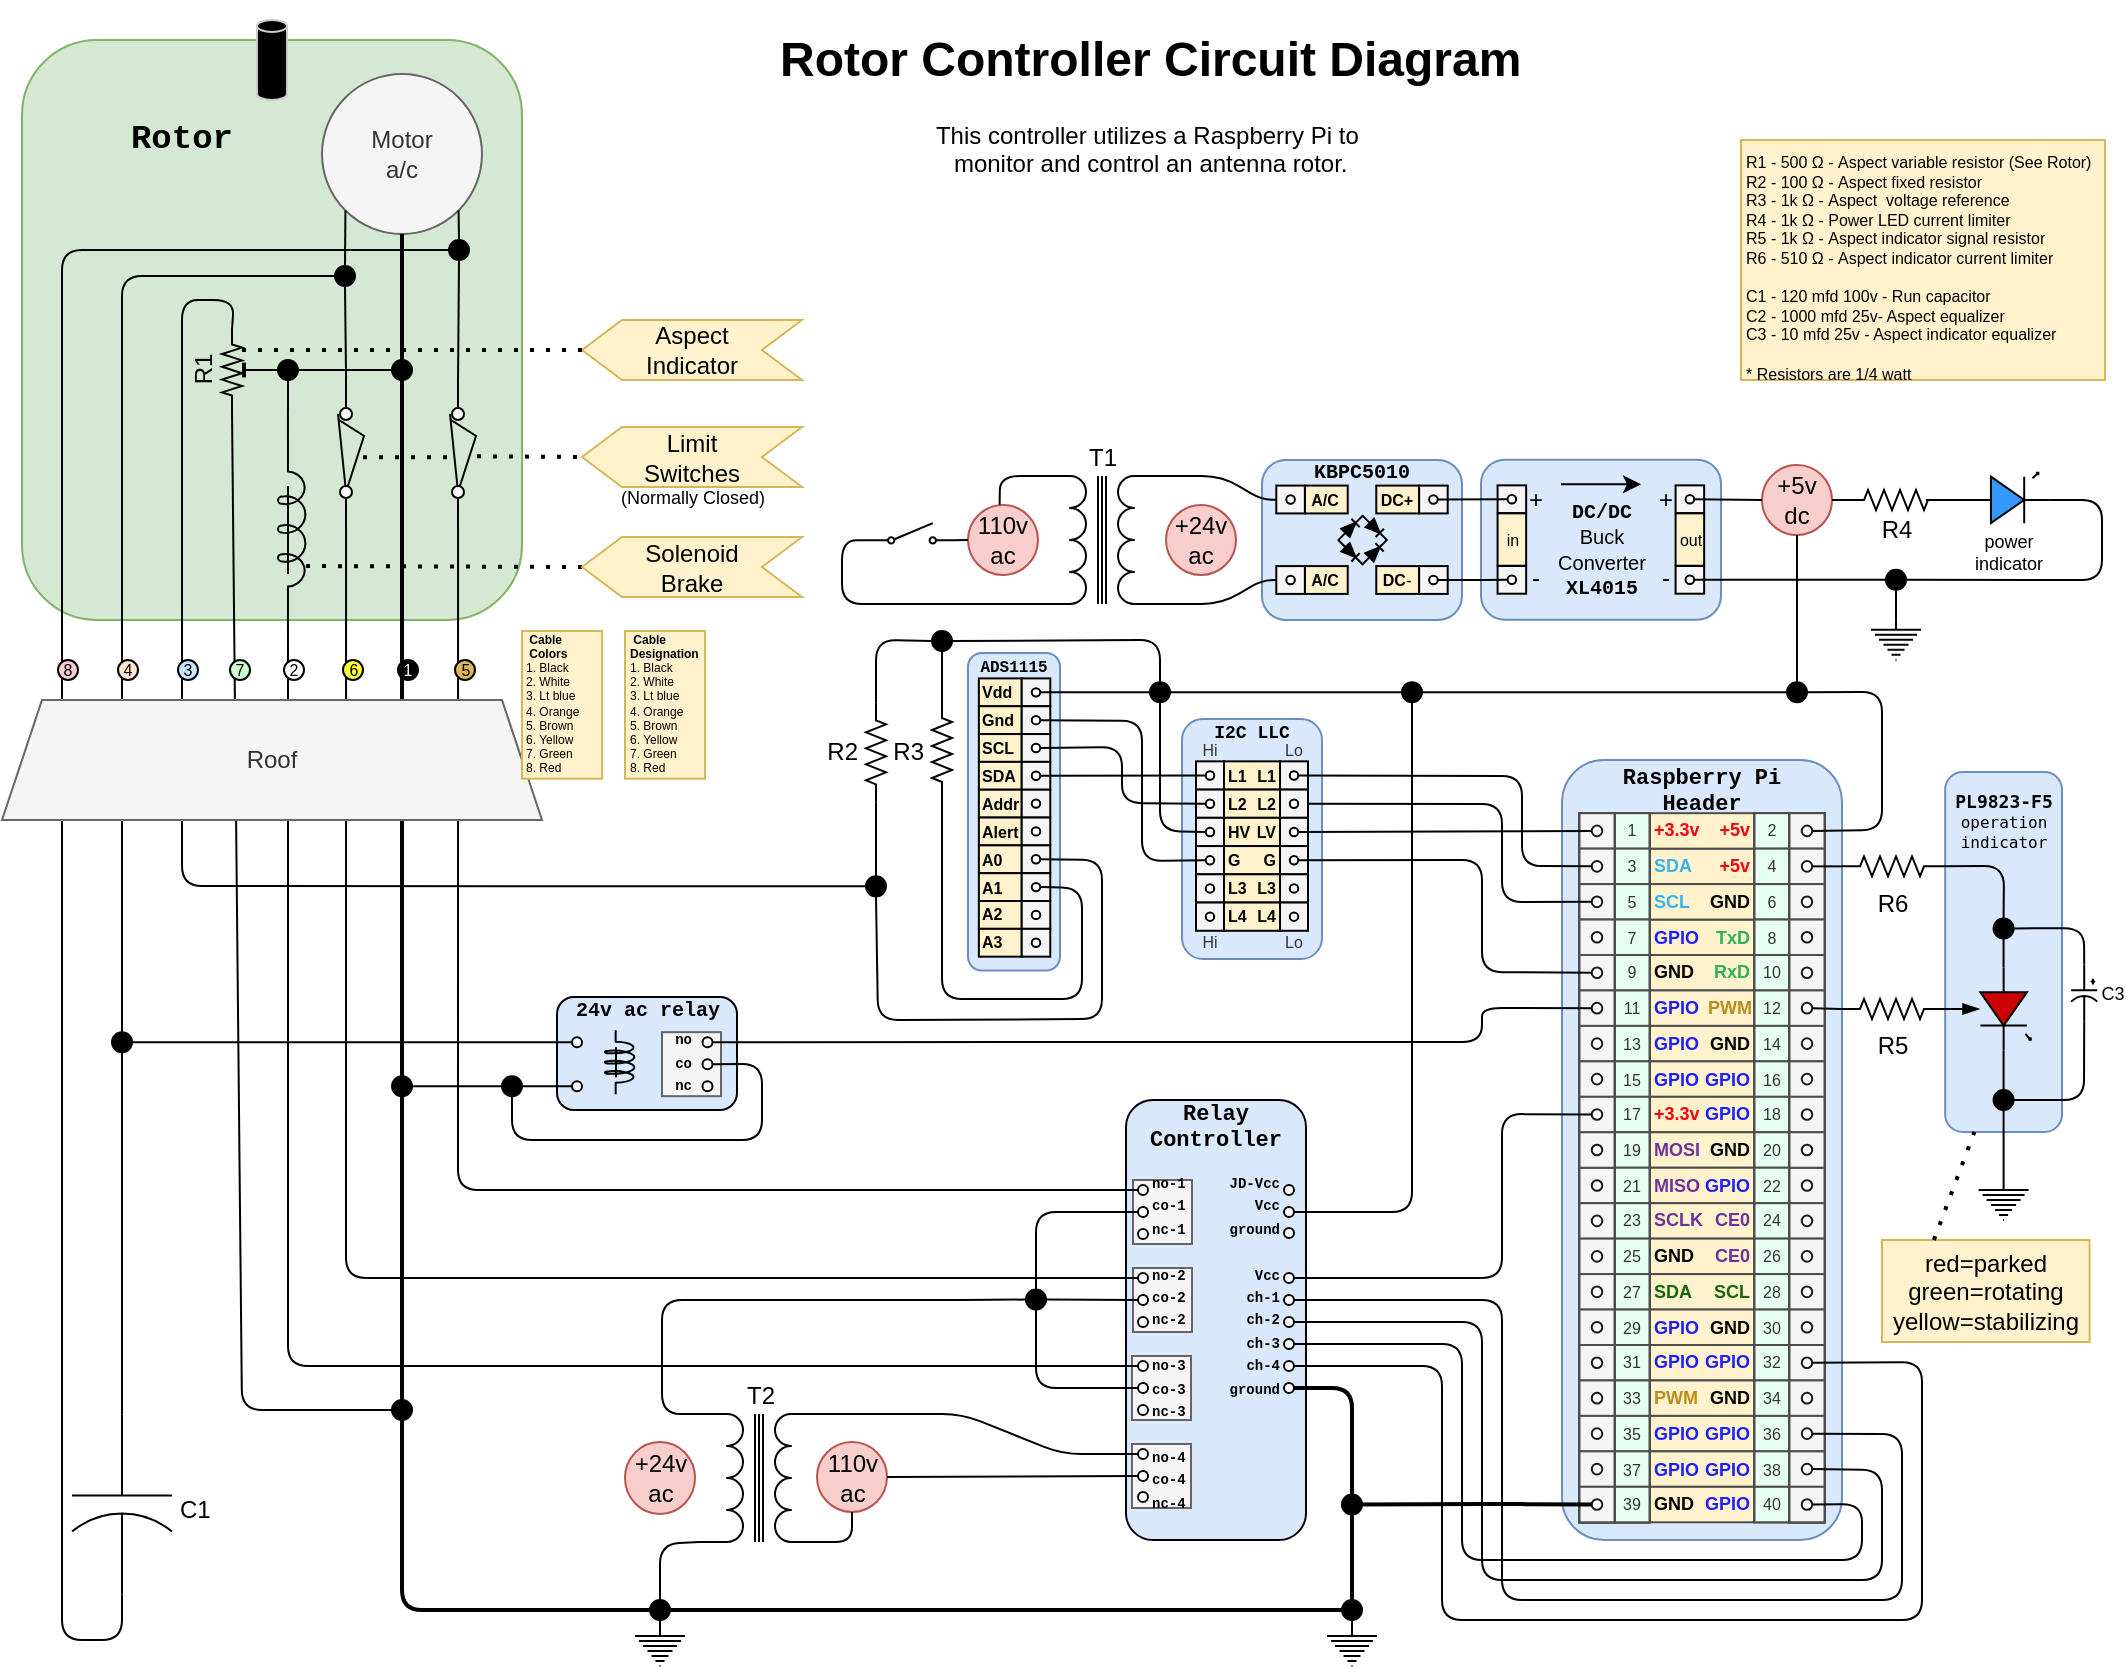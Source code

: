 <mxfile version="13.0.3" type="device"><diagram id="4ZUVlYUAoPl_q8jpnYcG" name="Page-1"><mxGraphModel dx="1269" dy="707" grid="1" gridSize="10" guides="1" tooltips="1" connect="1" arrows="1" fold="1" page="1" pageScale="1" pageWidth="1100" pageHeight="850" math="0" shadow="0"><root><mxCell id="0"/><mxCell id="1" parent="0"/><mxCell id="ewK12TDcUr7St4Az35Sj-1" value="&lt;font style=&quot;font-size: 10px&quot;&gt;24v ac relay&lt;/font&gt;" style="rounded=1;whiteSpace=wrap;html=1;shadow=0;dashed=0;labelBackgroundColor=none;fontFamily=Courier New;fontSize=9;align=center;strokeColor=#000000;fillColor=#dae8fc;fontStyle=1;horizontal=1;verticalAlign=top;spacingTop=-6;" parent="1" vertex="1"><mxGeometry x="297.5" y="498.5" width="90" height="56.5" as="geometry"/></mxCell><mxCell id="ewK12TDcUr7St4Az35Sj-2" value="" style="rounded=0;whiteSpace=wrap;html=1;shadow=0;fontSize=9;fontColor=#333333;fillColor=#f5f5f5;strokeColor=#666666;direction=west;flipH=1;" parent="1" vertex="1"><mxGeometry x="350" y="516.09" width="29.5" height="32" as="geometry"/></mxCell><mxCell id="ewK12TDcUr7St4Az35Sj-40" value="&lt;p style=&quot;line-height: 163% ; font-size: 7px&quot;&gt;&lt;b&gt;no&lt;br&gt;co&lt;br&gt;nc&lt;/b&gt;&lt;/p&gt;" style="text;html=1;strokeColor=none;fillColor=none;align=right;verticalAlign=middle;whiteSpace=wrap;rounded=0;shadow=0;dashed=0;labelBackgroundColor=none;fontFamily=Courier New;fontSize=7;labelPosition=center;verticalLabelPosition=middle;horizontal=1;spacingRight=13;" parent="1" vertex="1"><mxGeometry x="349.75" y="517.09" width="30" height="30" as="geometry"/></mxCell><mxCell id="ewK12TDcUr7St4Az35Sj-3" value="" style="verticalLabelPosition=bottom;shadow=0;dashed=0;align=center;html=1;verticalAlign=top;strokeWidth=1;shape=ellipse;flipH=1;" parent="1" vertex="1"><mxGeometry x="370.25" y="518.59" width="5" height="5" as="geometry"/></mxCell><mxCell id="ewK12TDcUr7St4Az35Sj-4" value="" style="verticalLabelPosition=bottom;shadow=0;dashed=0;align=center;html=1;verticalAlign=top;strokeWidth=1;shape=ellipse;flipH=1;" parent="1" vertex="1"><mxGeometry x="370.25" y="529.59" width="5" height="5" as="geometry"/></mxCell><mxCell id="ewK12TDcUr7St4Az35Sj-5" value="" style="verticalLabelPosition=bottom;shadow=0;dashed=0;align=center;html=1;verticalAlign=top;strokeWidth=1;shape=ellipse;flipH=1;" parent="1" vertex="1"><mxGeometry x="370.25" y="540.59" width="5" height="5" as="geometry"/></mxCell><mxCell id="ewK12TDcUr7St4Az35Sj-41" value="" style="pointerEvents=1;verticalLabelPosition=bottom;shadow=0;dashed=0;align=center;html=1;verticalAlign=top;shape=mxgraph.electrical.inductors.inductor_5;rotation=90;" parent="1" vertex="1"><mxGeometry x="313" y="523.59" width="32" height="15" as="geometry"/></mxCell><mxCell id="ewK12TDcUr7St4Az35Sj-43" value="" style="verticalLabelPosition=bottom;shadow=0;dashed=0;align=center;html=1;verticalAlign=top;strokeWidth=1;shape=ellipse;flipH=1;" parent="1" vertex="1"><mxGeometry x="305" y="518.59" width="5" height="5" as="geometry"/></mxCell><mxCell id="ewK12TDcUr7St4Az35Sj-44" value="" style="verticalLabelPosition=bottom;shadow=0;dashed=0;align=center;html=1;verticalAlign=top;strokeWidth=1;shape=ellipse;flipH=1;" parent="1" vertex="1"><mxGeometry x="305" y="540.59" width="5" height="5" as="geometry"/></mxCell><mxCell id="b6sXlfZynE-gh1F4xRv1-1" value="" style="group" parent="1" vertex="1" connectable="0"><mxGeometry x="759.5" y="229.89" width="120" height="80" as="geometry"/></mxCell><mxCell id="b6sXlfZynE-gh1F4xRv1-2" value="" style="group;verticalAlign=middle;horizontal=0;" parent="b6sXlfZynE-gh1F4xRv1-1" vertex="1" connectable="0"><mxGeometry width="120" height="80" as="geometry"/></mxCell><mxCell id="b6sXlfZynE-gh1F4xRv1-3" value="DC/DC&lt;br style=&quot;font-size: 10px&quot;&gt;&lt;span style=&quot;font-weight: normal&quot;&gt;&lt;font face=&quot;Helvetica&quot;&gt;Buck&lt;br style=&quot;font-size: 10px&quot;&gt;Converter&lt;/font&gt;&lt;/span&gt;&lt;br&gt;XL4015" style="rounded=1;whiteSpace=wrap;html=1;shadow=0;dashed=0;labelBackgroundColor=none;fontFamily=Courier New;fontSize=10;align=center;strokeColor=#6c8ebf;fillColor=#dae8fc;fontStyle=1;horizontal=1;verticalAlign=middle;spacingTop=11;" parent="b6sXlfZynE-gh1F4xRv1-2" vertex="1"><mxGeometry width="120" height="80" as="geometry"/></mxCell><mxCell id="b6sXlfZynE-gh1F4xRv1-4" value="" style="endArrow=classic;html=1;" parent="b6sXlfZynE-gh1F4xRv1-2" edge="1"><mxGeometry width="50" height="50" relative="1" as="geometry"><mxPoint x="40" y="12.27" as="sourcePoint"/><mxPoint x="80" y="12.27" as="targetPoint"/></mxGeometry></mxCell><mxCell id="b6sXlfZynE-gh1F4xRv1-5" value="+" style="text;html=1;strokeColor=none;fillColor=none;align=center;verticalAlign=middle;whiteSpace=wrap;rounded=0;" parent="b6sXlfZynE-gh1F4xRv1-2" vertex="1"><mxGeometry x="23" y="12.5" width="8.36" height="14.5" as="geometry"/></mxCell><mxCell id="b6sXlfZynE-gh1F4xRv1-6" value="+" style="text;html=1;strokeColor=none;fillColor=none;align=center;verticalAlign=middle;whiteSpace=wrap;rounded=0;" parent="b6sXlfZynE-gh1F4xRv1-2" vertex="1"><mxGeometry x="88.64" y="12.5" width="8.36" height="14.5" as="geometry"/></mxCell><mxCell id="b6sXlfZynE-gh1F4xRv1-7" value="-" style="text;html=1;strokeColor=none;fillColor=none;align=center;verticalAlign=middle;whiteSpace=wrap;rounded=0;spacingBottom=3;" parent="b6sXlfZynE-gh1F4xRv1-2" vertex="1"><mxGeometry x="88.64" y="53" width="8.36" height="14.5" as="geometry"/></mxCell><mxCell id="b6sXlfZynE-gh1F4xRv1-8" value="-" style="text;html=1;strokeColor=none;fillColor=none;align=center;verticalAlign=middle;whiteSpace=wrap;rounded=0;spacingBottom=3;" parent="b6sXlfZynE-gh1F4xRv1-2" vertex="1"><mxGeometry x="23" y="53" width="8.36" height="14.5" as="geometry"/></mxCell><mxCell id="b6sXlfZynE-gh1F4xRv1-9" value="" style="group" parent="b6sXlfZynE-gh1F4xRv1-2" vertex="1" connectable="0"><mxGeometry x="8" y="12.5" width="15" height="55" as="geometry"/></mxCell><mxCell id="b6sXlfZynE-gh1F4xRv1-10" value="in" style="rounded=0;whiteSpace=wrap;html=1;fontSize=8;fillColor=#fff2cc;strokeColor=none;" parent="b6sXlfZynE-gh1F4xRv1-9" vertex="1"><mxGeometry width="15" height="55" as="geometry"/></mxCell><mxCell id="b6sXlfZynE-gh1F4xRv1-11" value="" style="rounded=0;whiteSpace=wrap;html=1;strokeColor=#000000;fillColor=#f5f5f5;fontSize=8;align=center;fontColor=#333333;container=0;" parent="b6sXlfZynE-gh1F4xRv1-9" vertex="1"><mxGeometry x="0.29" y="40.543" width="14.286" height="13.913" as="geometry"/></mxCell><mxCell id="b6sXlfZynE-gh1F4xRv1-12" value="" style="endArrow=none;html=1;fontSize=8;entryX=0;entryY=0.5;entryDx=0;entryDy=0;exitX=1;exitY=0.5;exitDx=0;exitDy=0;" parent="b6sXlfZynE-gh1F4xRv1-9" source="b6sXlfZynE-gh1F4xRv1-13" edge="1"><mxGeometry width="50" height="50" relative="1" as="geometry"><mxPoint x="-8.564" y="-22.5" as="sourcePoint"/><mxPoint x="4.936" y="7.25" as="targetPoint"/></mxGeometry></mxCell><mxCell id="b6sXlfZynE-gh1F4xRv1-13" value="" style="rounded=0;whiteSpace=wrap;html=1;strokeColor=#000000;fillColor=#f5f5f5;fontSize=8;align=center;fontColor=#333333;container=0;" parent="b6sXlfZynE-gh1F4xRv1-9" vertex="1"><mxGeometry x="0.29" y="0.293" width="14.286" height="13.913" as="geometry"/></mxCell><mxCell id="b6sXlfZynE-gh1F4xRv1-14" value="" style="endArrow=none;html=1;fontSize=8;entryX=0;entryY=1;entryDx=0;entryDy=0;exitX=0;exitY=0;exitDx=0;exitDy=0;" parent="b6sXlfZynE-gh1F4xRv1-9" source="b6sXlfZynE-gh1F4xRv1-11" target="b6sXlfZynE-gh1F4xRv1-13" edge="1"><mxGeometry width="50" height="50" relative="1" as="geometry"><mxPoint x="-30" y="50" as="sourcePoint"/><mxPoint x="20" as="targetPoint"/></mxGeometry></mxCell><mxCell id="b6sXlfZynE-gh1F4xRv1-15" value="" style="endArrow=none;html=1;fontSize=8;entryX=1;entryY=1;entryDx=0;entryDy=0;exitX=1;exitY=0;exitDx=0;exitDy=0;" parent="b6sXlfZynE-gh1F4xRv1-9" source="b6sXlfZynE-gh1F4xRv1-11" target="b6sXlfZynE-gh1F4xRv1-13" edge="1"><mxGeometry width="50" height="50" relative="1" as="geometry"><mxPoint x="-30" y="50" as="sourcePoint"/><mxPoint x="20" as="targetPoint"/></mxGeometry></mxCell><mxCell id="b6sXlfZynE-gh1F4xRv1-16" value="" style="endArrow=none;html=1;fontSize=8;entryX=1;entryY=1;entryDx=0;entryDy=0;exitX=0;exitY=1;exitDx=0;exitDy=0;" parent="b6sXlfZynE-gh1F4xRv1-9" source="b6sXlfZynE-gh1F4xRv1-13" target="b6sXlfZynE-gh1F4xRv1-13" edge="1"><mxGeometry width="50" height="50" relative="1" as="geometry"><mxPoint x="-20" y="14" as="sourcePoint"/><mxPoint x="20" y="20" as="targetPoint"/></mxGeometry></mxCell><mxCell id="b6sXlfZynE-gh1F4xRv1-17" value="" style="endArrow=none;html=1;fontSize=8;entryX=1;entryY=0;entryDx=0;entryDy=0;exitX=0;exitY=0;exitDx=0;exitDy=0;" parent="b6sXlfZynE-gh1F4xRv1-9" source="b6sXlfZynE-gh1F4xRv1-11" target="b6sXlfZynE-gh1F4xRv1-11" edge="1"><mxGeometry width="50" height="50" relative="1" as="geometry"><mxPoint x="-10" y="24" as="sourcePoint"/><mxPoint x="24.576" y="24.207" as="targetPoint"/></mxGeometry></mxCell><mxCell id="b6sXlfZynE-gh1F4xRv1-18" value="" style="verticalLabelPosition=bottom;shadow=0;dashed=0;align=center;html=1;verticalAlign=top;strokeWidth=1;shape=ellipse;fontSize=12;container=0;" parent="b6sXlfZynE-gh1F4xRv1-9" vertex="1"><mxGeometry x="5.29" y="45.413" width="4.286" height="4.174" as="geometry"/></mxCell><mxCell id="b6sXlfZynE-gh1F4xRv1-19" value="" style="verticalLabelPosition=bottom;shadow=0;dashed=0;align=center;html=1;verticalAlign=top;strokeWidth=1;shape=ellipse;fontSize=12;container=0;" parent="b6sXlfZynE-gh1F4xRv1-9" vertex="1"><mxGeometry x="5.29" y="5.163" width="4.286" height="4.174" as="geometry"/></mxCell><mxCell id="b6sXlfZynE-gh1F4xRv1-20" value="" style="group" parent="b6sXlfZynE-gh1F4xRv1-2" vertex="1" connectable="0"><mxGeometry x="97" y="12.5" width="15" height="55" as="geometry"/></mxCell><mxCell id="b6sXlfZynE-gh1F4xRv1-21" value="&lt;font style=&quot;font-size: 8px&quot;&gt;out&lt;/font&gt;" style="rounded=0;whiteSpace=wrap;html=1;fontSize=8;fillColor=#fff2cc;strokeColor=none;" parent="b6sXlfZynE-gh1F4xRv1-20" vertex="1"><mxGeometry width="15" height="55" as="geometry"/></mxCell><mxCell id="b6sXlfZynE-gh1F4xRv1-22" value="" style="rounded=0;whiteSpace=wrap;html=1;strokeColor=#000000;fillColor=#f5f5f5;fontSize=8;align=center;fontColor=#333333;container=0;" parent="b6sXlfZynE-gh1F4xRv1-20" vertex="1"><mxGeometry x="0.29" y="40.543" width="14.286" height="13.913" as="geometry"/></mxCell><mxCell id="b6sXlfZynE-gh1F4xRv1-23" value="" style="verticalLabelPosition=bottom;shadow=0;dashed=0;align=center;html=1;verticalAlign=top;strokeWidth=1;shape=ellipse;fontSize=12;container=0;" parent="b6sXlfZynE-gh1F4xRv1-20" vertex="1"><mxGeometry x="5.29" y="45.413" width="4.286" height="4.174" as="geometry"/></mxCell><mxCell id="b6sXlfZynE-gh1F4xRv1-24" value="" style="endArrow=none;html=1;fontSize=8;entryX=0;entryY=0.5;entryDx=0;entryDy=0;exitX=1;exitY=0.5;exitDx=0;exitDy=0;" parent="b6sXlfZynE-gh1F4xRv1-20" source="b6sXlfZynE-gh1F4xRv1-25" edge="1"><mxGeometry width="50" height="50" relative="1" as="geometry"><mxPoint x="-8.564" y="-22.5" as="sourcePoint"/><mxPoint x="4.936" y="7.25" as="targetPoint"/></mxGeometry></mxCell><mxCell id="b6sXlfZynE-gh1F4xRv1-25" value="" style="rounded=0;whiteSpace=wrap;html=1;strokeColor=#000000;fillColor=#f5f5f5;fontSize=8;align=center;fontColor=#333333;container=0;" parent="b6sXlfZynE-gh1F4xRv1-20" vertex="1"><mxGeometry x="0.29" y="0.293" width="14.286" height="13.913" as="geometry"/></mxCell><mxCell id="b6sXlfZynE-gh1F4xRv1-26" value="" style="verticalLabelPosition=bottom;shadow=0;dashed=0;align=center;html=1;verticalAlign=top;strokeWidth=1;shape=ellipse;fontSize=12;container=0;" parent="b6sXlfZynE-gh1F4xRv1-20" vertex="1"><mxGeometry x="5.29" y="5.163" width="4.286" height="4.174" as="geometry"/></mxCell><mxCell id="b6sXlfZynE-gh1F4xRv1-27" value="" style="endArrow=none;html=1;fontSize=8;entryX=0;entryY=1;entryDx=0;entryDy=0;exitX=0;exitY=0;exitDx=0;exitDy=0;" parent="b6sXlfZynE-gh1F4xRv1-20" source="b6sXlfZynE-gh1F4xRv1-22" target="b6sXlfZynE-gh1F4xRv1-25" edge="1"><mxGeometry width="50" height="50" relative="1" as="geometry"><mxPoint x="-30" y="50" as="sourcePoint"/><mxPoint x="20" as="targetPoint"/></mxGeometry></mxCell><mxCell id="b6sXlfZynE-gh1F4xRv1-28" value="" style="endArrow=none;html=1;fontSize=8;entryX=1;entryY=1;entryDx=0;entryDy=0;exitX=1;exitY=0;exitDx=0;exitDy=0;" parent="b6sXlfZynE-gh1F4xRv1-20" source="b6sXlfZynE-gh1F4xRv1-22" target="b6sXlfZynE-gh1F4xRv1-25" edge="1"><mxGeometry width="50" height="50" relative="1" as="geometry"><mxPoint x="-30" y="50" as="sourcePoint"/><mxPoint x="20" as="targetPoint"/></mxGeometry></mxCell><mxCell id="b6sXlfZynE-gh1F4xRv1-29" value="" style="endArrow=none;html=1;fontSize=8;entryX=1;entryY=1;entryDx=0;entryDy=0;exitX=0;exitY=1;exitDx=0;exitDy=0;" parent="b6sXlfZynE-gh1F4xRv1-20" source="b6sXlfZynE-gh1F4xRv1-25" target="b6sXlfZynE-gh1F4xRv1-25" edge="1"><mxGeometry width="50" height="50" relative="1" as="geometry"><mxPoint x="-20" y="14" as="sourcePoint"/><mxPoint x="20" y="20" as="targetPoint"/></mxGeometry></mxCell><mxCell id="b6sXlfZynE-gh1F4xRv1-30" value="" style="endArrow=none;html=1;fontSize=8;entryX=1;entryY=0;entryDx=0;entryDy=0;exitX=0;exitY=0;exitDx=0;exitDy=0;" parent="b6sXlfZynE-gh1F4xRv1-20" source="b6sXlfZynE-gh1F4xRv1-22" target="b6sXlfZynE-gh1F4xRv1-22" edge="1"><mxGeometry width="50" height="50" relative="1" as="geometry"><mxPoint x="-10" y="24" as="sourcePoint"/><mxPoint x="24.576" y="24.207" as="targetPoint"/></mxGeometry></mxCell><mxCell id="0f_KvkBmHR744X-Vm4bi-2" value="&lt;blockquote style=&quot;margin: 0px 0px 0px 40px ; border: none ; padding: 0px ; font-size: 10px&quot;&gt;&lt;/blockquote&gt;&lt;span style=&quot;font-size: 10px&quot;&gt;&lt;div style=&quot;font-size: 10px&quot;&gt;KBPC5&lt;span&gt;010&lt;/span&gt;&lt;/div&gt;&lt;/span&gt;" style="rounded=1;whiteSpace=wrap;html=1;shadow=0;dashed=0;labelBackgroundColor=none;fontFamily=Courier New;fontSize=10;align=center;strokeColor=#6c8ebf;fillColor=#dae8fc;fontStyle=1;verticalAlign=top;spacingTop=-6;" parent="1" vertex="1"><mxGeometry x="650" y="230" width="100" height="80" as="geometry"/></mxCell><mxCell id="AvG2uaJLEphfXw9Qd6hK-4" value="&lt;font face=&quot;monospace&quot;&gt;&lt;font style=&quot;font-size: 9px&quot;&gt;PL9823-F5&lt;/font&gt;&lt;br&gt;&lt;div style=&quot;font-size: 8px&quot;&gt;&lt;span style=&quot;font-weight: normal&quot;&gt;operation&lt;/span&gt;&lt;/div&gt;&lt;div style=&quot;font-size: 8px&quot;&gt;&lt;span style=&quot;font-weight: normal&quot;&gt;indicator&lt;/span&gt;&lt;/div&gt;&lt;/font&gt;" style="rounded=1;whiteSpace=wrap;html=1;fillColor=#dae8fc;strokeColor=#6c8ebf;labelBackgroundColor=none;fontStyle=1;verticalAlign=top;" parent="1" vertex="1"><mxGeometry x="991.58" y="386" width="58.42" height="180" as="geometry"/></mxCell><mxCell id="Gsv7k78RYgUz_mna78IX-15" value="" style="rounded=1;whiteSpace=wrap;html=1;verticalAlign=top;fillColor=#d5e8d4;strokeColor=#82b366;fontStyle=1" parent="1" vertex="1"><mxGeometry x="30" y="20" width="250" height="290" as="geometry"/></mxCell><mxCell id="ajf-sOiCND-jxYpq9FNy-1" value="Motor&lt;br&gt;a/c" style="ellipse;whiteSpace=wrap;html=1;aspect=fixed;fontStyle=0;fillColor=#f5f5f5;strokeColor=#666666;fontColor=#333333;" parent="1" vertex="1"><mxGeometry x="180" y="37" width="80" height="80" as="geometry"/></mxCell><mxCell id="ajf-sOiCND-jxYpq9FNy-3" value="" style="endArrow=none;html=1;entryX=0.5;entryY=1;entryDx=0;entryDy=0;exitX=0.5;exitY=0;exitDx=0;exitDy=0;fontStyle=1;strokeWidth=2;" parent="1" source="ewK12TDcUr7St4Az35Sj-51" target="Gsv7k78RYgUz_mna78IX-89" edge="1"><mxGeometry width="50" height="50" relative="1" as="geometry"><mxPoint x="221" y="469.23" as="sourcePoint"/><mxPoint x="230" y="180" as="targetPoint"/><Array as="points"/></mxGeometry></mxCell><mxCell id="ajf-sOiCND-jxYpq9FNy-7" value="" style="ellipse;whiteSpace=wrap;html=1;aspect=fixed;fillColor=#000000;" parent="1" vertex="1"><mxGeometry x="344" y="800" width="10" height="10" as="geometry"/></mxCell><mxCell id="Gsv7k78RYgUz_mna78IX-2" value="" style="endArrow=none;html=1;exitX=0.5;exitY=0;exitDx=0;exitDy=0;entryX=1;entryY=1;entryDx=0;entryDy=0;entryPerimeter=0;" parent="1" source="ajf-sOiCND-jxYpq9FNy-7" target="pvdW_1X2ws125vcaDs7O-1" edge="1"><mxGeometry width="50" height="50" relative="1" as="geometry"><mxPoint x="405" y="909" as="sourcePoint"/><mxPoint x="385" y="783" as="targetPoint"/><Array as="points"><mxPoint x="349" y="772"/></Array></mxGeometry></mxCell><mxCell id="Gsv7k78RYgUz_mna78IX-11" value="" style="pointerEvents=1;verticalLabelPosition=bottom;shadow=0;dashed=0;align=center;html=1;verticalAlign=top;shape=mxgraph.electrical.electro-mechanical.limit_switch_nc;rotation=-90;" parent="1" vertex="1"><mxGeometry x="213" y="220" width="75" height="13" as="geometry"/></mxCell><mxCell id="Gsv7k78RYgUz_mna78IX-14" value="" style="pointerEvents=1;verticalLabelPosition=bottom;shadow=0;dashed=0;align=center;html=1;verticalAlign=top;shape=mxgraph.electrical.electro-mechanical.limit_switch_nc;rotation=-90;gradientColor=#ffffff;" parent="1" vertex="1"><mxGeometry x="157" y="220" width="75" height="13" as="geometry"/></mxCell><mxCell id="Gsv7k78RYgUz_mna78IX-16" value="" style="endArrow=none;html=1;entryX=0;entryY=1;entryDx=0;entryDy=0;exitX=0.5;exitY=0;exitDx=0;exitDy=0;" parent="1" source="9pyV4H3ZrKnjNJJcjsAD-30" target="ajf-sOiCND-jxYpq9FNy-1" edge="1"><mxGeometry width="50" height="50" relative="1" as="geometry"><mxPoint x="50" y="190" as="sourcePoint"/><mxPoint x="100" y="140" as="targetPoint"/></mxGeometry></mxCell><mxCell id="Gsv7k78RYgUz_mna78IX-17" value="" style="endArrow=none;html=1;exitX=0.5;exitY=0;exitDx=0;exitDy=0;entryX=1;entryY=1;entryDx=0;entryDy=0;" parent="1" source="9pyV4H3ZrKnjNJJcjsAD-31" target="ajf-sOiCND-jxYpq9FNy-1" edge="1"><mxGeometry width="50" height="50" relative="1" as="geometry"><mxPoint x="50" y="180" as="sourcePoint"/><mxPoint x="360" y="160" as="targetPoint"/></mxGeometry></mxCell><mxCell id="Gsv7k78RYgUz_mna78IX-18" value="" style="endArrow=none;dashed=1;html=1;dashPattern=1 3;strokeWidth=2;exitX=0.478;exitY=1.036;exitDx=0;exitDy=0;exitPerimeter=0;entryX=0;entryY=0.5;entryDx=0;entryDy=0;" parent="1" source="Gsv7k78RYgUz_mna78IX-11" target="Gsv7k78RYgUz_mna78IX-21" edge="1"><mxGeometry width="50" height="50" relative="1" as="geometry"><mxPoint x="310" y="260" as="sourcePoint"/><mxPoint x="330" y="228.032" as="targetPoint"/></mxGeometry></mxCell><mxCell id="Gsv7k78RYgUz_mna78IX-19" value="" style="endArrow=none;dashed=1;html=1;dashPattern=1 3;strokeWidth=2;entryX=0.472;entryY=-0.002;entryDx=0;entryDy=0;entryPerimeter=0;exitX=0.472;exitY=0.961;exitDx=0;exitDy=0;exitPerimeter=0;" parent="1" source="Gsv7k78RYgUz_mna78IX-14" target="Gsv7k78RYgUz_mna78IX-11" edge="1"><mxGeometry width="50" height="50" relative="1" as="geometry"><mxPoint x="220" y="210" as="sourcePoint"/><mxPoint x="270" y="160" as="targetPoint"/></mxGeometry></mxCell><mxCell id="Gsv7k78RYgUz_mna78IX-21" value="Limit&lt;br&gt;Switches" style="shape=step;perimeter=stepPerimeter;whiteSpace=wrap;html=1;fixedSize=1;flipH=1;fillColor=#fff2cc;strokeColor=#d6b656;" parent="1" vertex="1"><mxGeometry x="310" y="213.5" width="110" height="30" as="geometry"/></mxCell><mxCell id="Gsv7k78RYgUz_mna78IX-38" value="" style="endArrow=none;html=1;labelBackgroundColor=none;fillColor=#ffffff;gradientColor=#990000;fontColor=#FFFF00;exitX=1;exitY=0.5;exitDx=0;exitDy=0;strokeWidth=2;entryX=0;entryY=0.5;entryDx=0;entryDy=0;" parent="1" source="ajf-sOiCND-jxYpq9FNy-7" target="9pyV4H3ZrKnjNJJcjsAD-60" edge="1"><mxGeometry width="50" height="50" relative="1" as="geometry"><mxPoint x="345.0" y="805" as="sourcePoint"/><mxPoint x="360" y="870" as="targetPoint"/><Array as="points"/></mxGeometry></mxCell><mxCell id="Gsv7k78RYgUz_mna78IX-40" value="" style="pointerEvents=1;verticalLabelPosition=bottom;shadow=0;dashed=0;align=center;html=1;verticalAlign=top;shape=mxgraph.electrical.signal_sources.protective_earth;fontColor=#FFFF00;" parent="1" vertex="1"><mxGeometry x="336.5" y="813" width="25" height="20" as="geometry"/></mxCell><mxCell id="Gsv7k78RYgUz_mna78IX-44" value="" style="group" parent="1" vertex="1" connectable="0"><mxGeometry x="582" y="570" width="90" height="215" as="geometry"/></mxCell><mxCell id="Gsv7k78RYgUz_mna78IX-45" value="" style="group" parent="Gsv7k78RYgUz_mna78IX-44" vertex="1" connectable="0"><mxGeometry width="90" height="215" as="geometry"/></mxCell><mxCell id="Gsv7k78RYgUz_mna78IX-46" value="Relay&lt;br&gt;Controller" style="rounded=1;whiteSpace=wrap;html=1;shadow=0;dashed=0;labelBackgroundColor=none;fontFamily=Courier New;fontSize=11;align=center;strokeColor=#000000;fillColor=#dae8fc;fontStyle=1;horizontal=1;verticalAlign=top;spacingTop=-6;" parent="Gsv7k78RYgUz_mna78IX-45" vertex="1"><mxGeometry y="-20" width="90" height="220" as="geometry"/></mxCell><mxCell id="Gsv7k78RYgUz_mna78IX-329" value="" style="rounded=0;whiteSpace=wrap;html=1;shadow=0;fontSize=9;fontColor=#333333;fillColor=#f5f5f5;strokeColor=#666666;" parent="Gsv7k78RYgUz_mna78IX-45" vertex="1"><mxGeometry x="3" y="152" width="29.5" height="32" as="geometry"/></mxCell><mxCell id="Gsv7k78RYgUz_mna78IX-47" value="" style="group" parent="Gsv7k78RYgUz_mna78IX-45" vertex="1" connectable="0"><mxGeometry x="6" y="20" width="78" height="163" as="geometry"/></mxCell><mxCell id="Gsv7k78RYgUz_mna78IX-328" value="" style="rounded=0;whiteSpace=wrap;html=1;shadow=0;fontSize=9;fontColor=#333333;fillColor=#f5f5f5;strokeColor=#666666;" parent="Gsv7k78RYgUz_mna78IX-47" vertex="1"><mxGeometry x="-3" y="88" width="29.5" height="32" as="geometry"/></mxCell><mxCell id="Gsv7k78RYgUz_mna78IX-327" value="" style="rounded=0;whiteSpace=wrap;html=1;shadow=0;fontSize=9;fontColor=#333333;fillColor=#f5f5f5;strokeColor=#666666;" parent="Gsv7k78RYgUz_mna78IX-47" vertex="1"><mxGeometry x="-2.5" y="44" width="29.5" height="32" as="geometry"/></mxCell><mxCell id="Gsv7k78RYgUz_mna78IX-326" value="" style="rounded=0;whiteSpace=wrap;html=1;shadow=0;fontSize=9;fontColor=#333333;fillColor=#f5f5f5;strokeColor=#666666;" parent="Gsv7k78RYgUz_mna78IX-47" vertex="1"><mxGeometry x="-2.5" width="29.5" height="32" as="geometry"/></mxCell><mxCell id="Gsv7k78RYgUz_mna78IX-48" value="&lt;p style=&quot;line-height: 163% ; font-size: 7px&quot;&gt;&lt;span&gt;no-1&lt;br&gt;co-1&lt;br&gt;nc-1&lt;br&gt;&lt;/span&gt;&lt;br&gt;no-2&lt;br&gt;co-2&lt;br&gt;nc-2&lt;br&gt;&lt;br&gt;&lt;span&gt;no-3&lt;br&gt;co-3&lt;br&gt;nc-3&lt;br&gt;&lt;br&gt;&lt;/span&gt;no-4&lt;br&gt;co-4&lt;br&gt;nc-4&lt;br&gt;&lt;/p&gt;" style="text;html=1;strokeColor=none;fillColor=none;align=left;verticalAlign=middle;whiteSpace=wrap;rounded=0;shadow=0;dashed=0;labelBackgroundColor=none;fontFamily=Courier New;fontSize=7;fontStyle=1" parent="Gsv7k78RYgUz_mna78IX-47" vertex="1"><mxGeometry x="5" width="30" height="163" as="geometry"/></mxCell><mxCell id="Gsv7k78RYgUz_mna78IX-49" value="&lt;p style=&quot;line-height: 163% ; font-size: 7px&quot;&gt;&lt;b&gt;JD-Vcc&lt;br&gt;Vcc&lt;br&gt;ground&lt;br&gt;&lt;br&gt;Vcc&lt;/b&gt;&lt;br&gt;&lt;b&gt;ch-1&lt;/b&gt;&lt;br&gt;&lt;b&gt;ch-2&lt;/b&gt;&lt;br&gt;&lt;b&gt;ch-3&lt;/b&gt;&lt;br&gt;&lt;b&gt;ch-4&lt;/b&gt;&lt;br&gt;&lt;b&gt;ground&lt;br&gt;&lt;/b&gt;&lt;br&gt;&lt;br&gt;&lt;br&gt;&lt;br&gt;&lt;br&gt;&lt;/p&gt;" style="text;html=1;strokeColor=none;fillColor=none;align=right;verticalAlign=middle;whiteSpace=wrap;rounded=0;shadow=0;dashed=0;labelBackgroundColor=none;fontFamily=Courier New;fontSize=7;labelPosition=center;verticalLabelPosition=middle;horizontal=1;" parent="Gsv7k78RYgUz_mna78IX-47" vertex="1"><mxGeometry x="33" width="40" height="163" as="geometry"/></mxCell><mxCell id="Gsv7k78RYgUz_mna78IX-50" value="" style="group" parent="Gsv7k78RYgUz_mna78IX-47" vertex="1" connectable="0"><mxGeometry y="2.5" width="5" height="148" as="geometry"/></mxCell><mxCell id="Gsv7k78RYgUz_mna78IX-51" value="" style="verticalLabelPosition=bottom;shadow=0;dashed=0;align=center;html=1;verticalAlign=top;strokeWidth=1;shape=ellipse;" parent="Gsv7k78RYgUz_mna78IX-50" vertex="1"><mxGeometry width="5" height="5" as="geometry"/></mxCell><mxCell id="Gsv7k78RYgUz_mna78IX-52" value="" style="verticalLabelPosition=bottom;shadow=0;dashed=0;align=center;html=1;verticalAlign=top;strokeWidth=1;shape=ellipse;" parent="Gsv7k78RYgUz_mna78IX-50" vertex="1"><mxGeometry y="11" width="5" height="5" as="geometry"/></mxCell><mxCell id="Gsv7k78RYgUz_mna78IX-53" value="" style="verticalLabelPosition=bottom;shadow=0;dashed=0;align=center;html=1;verticalAlign=top;strokeWidth=1;shape=ellipse;" parent="Gsv7k78RYgUz_mna78IX-50" vertex="1"><mxGeometry y="22" width="5" height="5" as="geometry"/></mxCell><mxCell id="Gsv7k78RYgUz_mna78IX-54" value="" style="verticalLabelPosition=bottom;shadow=0;dashed=0;align=center;html=1;verticalAlign=top;strokeWidth=1;shape=ellipse;" parent="Gsv7k78RYgUz_mna78IX-50" vertex="1"><mxGeometry y="44" width="5" height="5" as="geometry"/></mxCell><mxCell id="Gsv7k78RYgUz_mna78IX-55" value="" style="verticalLabelPosition=bottom;shadow=0;dashed=0;align=center;html=1;verticalAlign=top;strokeWidth=1;shape=ellipse;" parent="Gsv7k78RYgUz_mna78IX-50" vertex="1"><mxGeometry y="55" width="5" height="5" as="geometry"/></mxCell><mxCell id="Gsv7k78RYgUz_mna78IX-56" value="" style="verticalLabelPosition=bottom;shadow=0;dashed=0;align=center;html=1;verticalAlign=top;strokeWidth=1;shape=ellipse;" parent="Gsv7k78RYgUz_mna78IX-50" vertex="1"><mxGeometry y="66" width="5" height="5" as="geometry"/></mxCell><mxCell id="Gsv7k78RYgUz_mna78IX-57" value="" style="verticalLabelPosition=bottom;shadow=0;dashed=0;align=center;html=1;verticalAlign=top;strokeWidth=1;shape=ellipse;" parent="Gsv7k78RYgUz_mna78IX-50" vertex="1"><mxGeometry y="88" width="5" height="5" as="geometry"/></mxCell><mxCell id="Gsv7k78RYgUz_mna78IX-58" value="" style="verticalLabelPosition=bottom;shadow=0;dashed=0;align=center;html=1;verticalAlign=top;strokeWidth=1;shape=ellipse;" parent="Gsv7k78RYgUz_mna78IX-50" vertex="1"><mxGeometry y="99" width="5" height="5" as="geometry"/></mxCell><mxCell id="Gsv7k78RYgUz_mna78IX-59" value="" style="verticalLabelPosition=bottom;shadow=0;dashed=0;align=center;html=1;verticalAlign=top;strokeWidth=1;shape=ellipse;" parent="Gsv7k78RYgUz_mna78IX-50" vertex="1"><mxGeometry y="110" width="5" height="5" as="geometry"/></mxCell><mxCell id="Gsv7k78RYgUz_mna78IX-60" value="" style="verticalLabelPosition=bottom;shadow=0;dashed=0;align=center;html=1;verticalAlign=top;strokeWidth=1;shape=ellipse;" parent="Gsv7k78RYgUz_mna78IX-50" vertex="1"><mxGeometry y="132" width="5" height="5" as="geometry"/></mxCell><mxCell id="Gsv7k78RYgUz_mna78IX-61" value="" style="verticalLabelPosition=bottom;shadow=0;dashed=0;align=center;html=1;verticalAlign=top;strokeWidth=1;shape=ellipse;" parent="Gsv7k78RYgUz_mna78IX-50" vertex="1"><mxGeometry y="143" width="5" height="5" as="geometry"/></mxCell><mxCell id="Gsv7k78RYgUz_mna78IX-62" value="" style="group" parent="Gsv7k78RYgUz_mna78IX-47" vertex="1" connectable="0"><mxGeometry x="73" y="2.5" width="5" height="148" as="geometry"/></mxCell><mxCell id="Gsv7k78RYgUz_mna78IX-63" value="" style="verticalLabelPosition=bottom;shadow=0;dashed=0;align=center;html=1;verticalAlign=top;strokeWidth=1;shape=ellipse;" parent="Gsv7k78RYgUz_mna78IX-62" vertex="1"><mxGeometry width="5" height="5" as="geometry"/></mxCell><mxCell id="Gsv7k78RYgUz_mna78IX-64" value="" style="verticalLabelPosition=bottom;shadow=0;dashed=0;align=center;html=1;verticalAlign=top;strokeWidth=1;shape=ellipse;" parent="Gsv7k78RYgUz_mna78IX-62" vertex="1"><mxGeometry y="11" width="5" height="5" as="geometry"/></mxCell><mxCell id="Gsv7k78RYgUz_mna78IX-65" value="" style="verticalLabelPosition=bottom;shadow=0;dashed=0;align=center;html=1;verticalAlign=top;strokeWidth=1;shape=ellipse;" parent="Gsv7k78RYgUz_mna78IX-62" vertex="1"><mxGeometry y="44" width="5" height="5" as="geometry"/></mxCell><mxCell id="Gsv7k78RYgUz_mna78IX-66" value="" style="verticalLabelPosition=bottom;shadow=0;dashed=0;align=center;html=1;verticalAlign=top;strokeWidth=1;shape=ellipse;" parent="Gsv7k78RYgUz_mna78IX-62" vertex="1"><mxGeometry y="55" width="5" height="5" as="geometry"/></mxCell><mxCell id="Gsv7k78RYgUz_mna78IX-67" value="" style="verticalLabelPosition=bottom;shadow=0;dashed=0;align=center;html=1;verticalAlign=top;strokeWidth=1;shape=ellipse;" parent="Gsv7k78RYgUz_mna78IX-62" vertex="1"><mxGeometry y="66" width="5" height="5" as="geometry"/></mxCell><mxCell id="Gsv7k78RYgUz_mna78IX-68" value="" style="verticalLabelPosition=bottom;shadow=0;dashed=0;align=center;html=1;verticalAlign=top;strokeWidth=1;shape=ellipse;" parent="Gsv7k78RYgUz_mna78IX-62" vertex="1"><mxGeometry y="77" width="5" height="5" as="geometry"/></mxCell><mxCell id="Gsv7k78RYgUz_mna78IX-69" value="" style="verticalLabelPosition=bottom;shadow=0;dashed=0;align=center;html=1;verticalAlign=top;strokeWidth=1;shape=ellipse;" parent="Gsv7k78RYgUz_mna78IX-62" vertex="1"><mxGeometry y="88" width="5" height="5" as="geometry"/></mxCell><mxCell id="Gsv7k78RYgUz_mna78IX-70" value="" style="verticalLabelPosition=bottom;shadow=0;dashed=0;align=center;html=1;verticalAlign=top;strokeWidth=1;shape=ellipse;" parent="Gsv7k78RYgUz_mna78IX-62" vertex="1"><mxGeometry y="99" width="5" height="5" as="geometry"/></mxCell><mxCell id="Gsv7k78RYgUz_mna78IX-71" value="" style="verticalLabelPosition=bottom;shadow=0;dashed=0;align=center;html=1;verticalAlign=top;strokeWidth=1;shape=ellipse;" parent="Gsv7k78RYgUz_mna78IX-45" vertex="1"><mxGeometry x="6" y="176" width="5" height="5" as="geometry"/></mxCell><mxCell id="Gsv7k78RYgUz_mna78IX-76" value="" style="endArrow=none;html=1;labelBackgroundColor=none;fillColor=#ffffff;gradientColor=#990000;fontColor=#000000;exitX=1;exitY=0.5;exitDx=0;exitDy=0;entryX=0.5;entryY=1;entryDx=0;entryDy=0;" parent="1" source="Gsv7k78RYgUz_mna78IX-64" target="528gKAXUOB0MRfd_jjA1-180" edge="1"><mxGeometry width="50" height="50" relative="1" as="geometry"><mxPoint x="690" y="520" as="sourcePoint"/><mxPoint x="725.0" y="374.9" as="targetPoint"/><Array as="points"><mxPoint x="725" y="606"/></Array></mxGeometry></mxCell><mxCell id="Gsv7k78RYgUz_mna78IX-77" value="" style="endArrow=none;html=1;labelBackgroundColor=none;fillColor=#ffffff;gradientColor=#990000;fontColor=#000000;exitX=1;exitY=0.5;exitDx=0;exitDy=0;entryX=0.5;entryY=0;entryDx=0;entryDy=0;strokeWidth=2;" parent="1" source="Gsv7k78RYgUz_mna78IX-70" target="Gsv7k78RYgUz_mna78IX-316" edge="1"><mxGeometry width="50" height="50" relative="1" as="geometry"><mxPoint x="720" y="620" as="sourcePoint"/><mxPoint x="664" y="710" as="targetPoint"/><Array as="points"><mxPoint x="695" y="694"/></Array></mxGeometry></mxCell><mxCell id="Gsv7k78RYgUz_mna78IX-78" value="" style="pointerEvents=1;verticalLabelPosition=bottom;shadow=0;dashed=0;align=center;html=1;verticalAlign=top;shape=mxgraph.electrical.signal_sources.protective_earth;fontColor=#FFFF00;" parent="1" vertex="1"><mxGeometry x="682.5" y="813" width="25" height="20" as="geometry"/></mxCell><mxCell id="Gsv7k78RYgUz_mna78IX-80" value="" style="ellipse;whiteSpace=wrap;html=1;aspect=fixed;fillColor=#000000;" parent="1" vertex="1"><mxGeometry x="532" y="644.79" width="10" height="10" as="geometry"/></mxCell><mxCell id="Gsv7k78RYgUz_mna78IX-82" value="" style="endArrow=none;html=1;labelBackgroundColor=none;fillColor=#ffffff;gradientColor=#990000;fontColor=#000000;entryX=0;entryY=0.5;entryDx=0;entryDy=0;exitX=0.5;exitY=0;exitDx=0;exitDy=0;" parent="1" source="Gsv7k78RYgUz_mna78IX-80" target="Gsv7k78RYgUz_mna78IX-52" edge="1"><mxGeometry width="50" height="50" relative="1" as="geometry"><mxPoint x="522" y="650" as="sourcePoint"/><mxPoint x="572" y="600" as="targetPoint"/><Array as="points"><mxPoint x="537" y="606"/></Array></mxGeometry></mxCell><mxCell id="Gsv7k78RYgUz_mna78IX-83" value="" style="endArrow=none;html=1;labelBackgroundColor=none;fillColor=#ffffff;gradientColor=#990000;fontColor=#000000;entryX=0;entryY=0.5;entryDx=0;entryDy=0;exitX=1;exitY=0.5;exitDx=0;exitDy=0;" parent="1" source="Gsv7k78RYgUz_mna78IX-80" target="Gsv7k78RYgUz_mna78IX-55" edge="1"><mxGeometry width="50" height="50" relative="1" as="geometry"><mxPoint x="502" y="760" as="sourcePoint"/><mxPoint x="552" y="710" as="targetPoint"/></mxGeometry></mxCell><mxCell id="Gsv7k78RYgUz_mna78IX-86" value="" style="endArrow=none;html=1;labelBackgroundColor=none;fillColor=#ffffff;gradientColor=#990000;fontColor=#000000;entryX=0.5;entryY=1;entryDx=0;entryDy=0;exitX=0;exitY=0.5;exitDx=0;exitDy=0;" parent="1" target="Gsv7k78RYgUz_mna78IX-80" edge="1" source="Gsv7k78RYgUz_mna78IX-58"><mxGeometry width="50" height="50" relative="1" as="geometry"><mxPoint x="537" y="690" as="sourcePoint"/><mxPoint x="547" y="709" as="targetPoint"/><Array as="points"><mxPoint x="537" y="694"/></Array></mxGeometry></mxCell><mxCell id="Gsv7k78RYgUz_mna78IX-87" value="" style="pointerEvents=1;verticalLabelPosition=bottom;shadow=0;dashed=0;align=center;html=1;verticalAlign=top;shape=mxgraph.electrical.inductors.inductor_5;fontColor=#000000;rotation=90;" parent="1" vertex="1"><mxGeometry x="120" y="257.51" width="90" height="14" as="geometry"/></mxCell><mxCell id="Gsv7k78RYgUz_mna78IX-88" value="(Normally Closed)" style="text;html=1;align=center;verticalAlign=middle;resizable=0;points=[];autosize=1;fontColor=#000000;fontSize=9;spacingTop=-9;" parent="1" vertex="1"><mxGeometry x="320" y="248.5" width="90" height="10" as="geometry"/></mxCell><mxCell id="Gsv7k78RYgUz_mna78IX-89" value="`" style="ellipse;whiteSpace=wrap;html=1;aspect=fixed;fillColor=#000000;" parent="1" vertex="1"><mxGeometry x="215" y="180" width="10" height="10" as="geometry"/></mxCell><mxCell id="Gsv7k78RYgUz_mna78IX-90" value="" style="endArrow=none;html=1;labelBackgroundColor=none;fillColor=#ffffff;gradientColor=#990000;fontSize=9;fontColor=#000000;entryX=0.261;entryY=0.643;entryDx=0;entryDy=0;entryPerimeter=0;exitX=0.75;exitY=0.643;exitDx=0;exitDy=0;exitPerimeter=0;" parent="1" source="Gsv7k78RYgUz_mna78IX-87" target="Gsv7k78RYgUz_mna78IX-87" edge="1"><mxGeometry width="50" height="50" relative="1" as="geometry"><mxPoint x="50" y="283.01" as="sourcePoint"/><mxPoint x="80" y="263.01" as="targetPoint"/></mxGeometry></mxCell><mxCell id="Gsv7k78RYgUz_mna78IX-91" value="" style="endArrow=none;html=1;labelBackgroundColor=none;fillColor=#ffffff;gradientColor=#990000;fontSize=9;fontColor=#000000;entryX=0.5;entryY=1;entryDx=0;entryDy=0;exitX=0;exitY=0.645;exitDx=0;exitDy=0;exitPerimeter=0;" parent="1" source="Gsv7k78RYgUz_mna78IX-87" target="9pyV4H3ZrKnjNJJcjsAD-2" edge="1"><mxGeometry width="50" height="50" relative="1" as="geometry"><mxPoint x="50" y="270" as="sourcePoint"/><mxPoint x="100" y="220.0" as="targetPoint"/><Array as="points"/></mxGeometry></mxCell><mxCell id="Gsv7k78RYgUz_mna78IX-92" value="" style="endArrow=none;html=1;labelBackgroundColor=none;fillColor=#ffffff;gradientColor=#990000;fontSize=9;fontColor=#000000;entryX=1;entryY=0.645;entryDx=0;entryDy=0;entryPerimeter=0;exitX=0;exitY=0.5;exitDx=0;exitDy=0;" parent="1" source="Gsv7k78RYgUz_mna78IX-57" target="Gsv7k78RYgUz_mna78IX-87" edge="1"><mxGeometry width="50" height="50" relative="1" as="geometry"><mxPoint x="570" y="560" as="sourcePoint"/><mxPoint x="100" y="210.0" as="targetPoint"/><Array as="points"><mxPoint x="163" y="683"/><mxPoint x="163" y="320"/></Array></mxGeometry></mxCell><mxCell id="Gsv7k78RYgUz_mna78IX-93" value="" style="endArrow=none;dashed=1;html=1;dashPattern=1 3;strokeWidth=2;exitX=0;exitY=0.5;exitDx=0;exitDy=0;" parent="1" source="Gsv7k78RYgUz_mna78IX-94" edge="1"><mxGeometry width="50" height="50" relative="1" as="geometry"><mxPoint x="319.998" y="370" as="sourcePoint"/><mxPoint x="170" y="283" as="targetPoint"/></mxGeometry></mxCell><mxCell id="Gsv7k78RYgUz_mna78IX-94" value="Solenoid&lt;br&gt;Brake" style="shape=step;perimeter=stepPerimeter;whiteSpace=wrap;html=1;fixedSize=1;flipH=1;fillColor=#fff2cc;strokeColor=#d6b656;" parent="1" vertex="1"><mxGeometry x="310" y="268.5" width="110" height="30" as="geometry"/></mxCell><mxCell id="Gsv7k78RYgUz_mna78IX-108" value="" style="endArrow=none;html=1;exitX=0.5;exitY=1;exitDx=0;exitDy=0;entryX=0.5;entryY=0;entryDx=0;entryDy=0;strokeWidth=2;" parent="1" source="ajf-sOiCND-jxYpq9FNy-1" target="Gsv7k78RYgUz_mna78IX-89" edge="1"><mxGeometry width="50" height="50" relative="1" as="geometry"><mxPoint x="258.03" y="189" as="sourcePoint"/><mxPoint x="258.284" y="158.284" as="targetPoint"/></mxGeometry></mxCell><mxCell id="Gsv7k78RYgUz_mna78IX-109" value="" style="group" parent="1" vertex="1" connectable="0"><mxGeometry x="800" y="380" width="140" height="390" as="geometry"/></mxCell><mxCell id="Gsv7k78RYgUz_mna78IX-110" value="&lt;span style=&quot;white-space: normal ; font-weight: 700&quot;&gt;Raspberry Pi&lt;/span&gt;&lt;br style=&quot;white-space: normal ; font-weight: 700&quot;&gt;&lt;span style=&quot;white-space: normal ; font-weight: 700&quot;&gt;Header&lt;/span&gt;" style="rounded=1;whiteSpace=wrap;html=1;shadow=0;glass=0;dashed=0;comic=0;labelBackgroundColor=none;strokeColor=#6c8ebf;fillColor=#dae8fc;fontFamily=Courier New;fontSize=11;align=center;verticalAlign=top;spacingTop=-4;" parent="Gsv7k78RYgUz_mna78IX-109" vertex="1"><mxGeometry width="140" height="390" as="geometry"/></mxCell><mxCell id="Gsv7k78RYgUz_mna78IX-111" value="" style="group;fillColor=#E7FFF2;strokeColor=#4D4D4D;" parent="Gsv7k78RYgUz_mna78IX-109" vertex="1" connectable="0"><mxGeometry x="26.25" y="26.591" width="17.5" height="354.545" as="geometry"/></mxCell><mxCell id="Gsv7k78RYgUz_mna78IX-112" value="" style="rounded=0;whiteSpace=wrap;html=1;fillColor=#fff2cc;fontSize=9;align=center;fontStyle=1;strokeColor=#4D4D4D;" parent="Gsv7k78RYgUz_mna78IX-109" vertex="1"><mxGeometry x="43.753" y="97.5" width="52.5" height="17.727" as="geometry"/></mxCell><mxCell id="Gsv7k78RYgUz_mna78IX-113" value="" style="rounded=0;whiteSpace=wrap;html=1;fillColor=#fff2cc;fontSize=9;align=center;fontStyle=1;strokeColor=#4D4D4D;" parent="Gsv7k78RYgUz_mna78IX-109" vertex="1"><mxGeometry x="43.753" y="44.318" width="52.5" height="17.727" as="geometry"/></mxCell><mxCell id="Gsv7k78RYgUz_mna78IX-114" value="" style="rounded=0;whiteSpace=wrap;html=1;fillColor=#fff2cc;fontSize=9;align=center;fontStyle=1;strokeColor=#4D4D4D;" parent="Gsv7k78RYgUz_mna78IX-109" vertex="1"><mxGeometry x="43.753" y="79.773" width="52.5" height="17.727" as="geometry"/></mxCell><mxCell id="Gsv7k78RYgUz_mna78IX-115" value="" style="rounded=0;whiteSpace=wrap;html=1;fillColor=#fff2cc;fontSize=9;align=center;fontStyle=1;strokeColor=#4D4D4D;" parent="Gsv7k78RYgUz_mna78IX-109" vertex="1"><mxGeometry x="43.753" y="62.045" width="52.5" height="17.727" as="geometry"/></mxCell><mxCell id="Gsv7k78RYgUz_mna78IX-116" value="GND" style="text;html=1;strokeColor=none;fillColor=none;align=right;verticalAlign=middle;whiteSpace=wrap;rounded=0;shadow=0;labelBackgroundColor=none;fontSize=9;fontColor=#000000;fontStyle=1" parent="Gsv7k78RYgUz_mna78IX-109" vertex="1"><mxGeometry x="70" y="62.045" width="26.25" height="17.727" as="geometry"/></mxCell><mxCell id="Gsv7k78RYgUz_mna78IX-117" value="TxD" style="text;html=1;strokeColor=none;fillColor=none;align=right;verticalAlign=middle;whiteSpace=wrap;rounded=0;shadow=0;labelBackgroundColor=none;fontSize=9;fontColor=#2FB155;fontStyle=1" parent="Gsv7k78RYgUz_mna78IX-109" vertex="1"><mxGeometry x="70" y="79.773" width="26.25" height="17.727" as="geometry"/></mxCell><mxCell id="Gsv7k78RYgUz_mna78IX-118" value="SDA" style="text;html=1;strokeColor=none;fillColor=none;align=left;verticalAlign=middle;whiteSpace=wrap;rounded=0;shadow=0;labelBackgroundColor=none;fontSize=9;fontColor=#37B4EE;fontStyle=1" parent="Gsv7k78RYgUz_mna78IX-109" vertex="1"><mxGeometry x="43.753" y="44.318" width="26.25" height="17.727" as="geometry"/></mxCell><mxCell id="Gsv7k78RYgUz_mna78IX-119" value="SCL" style="text;html=1;strokeColor=none;fillColor=none;align=left;verticalAlign=middle;whiteSpace=wrap;rounded=0;shadow=0;labelBackgroundColor=none;fontSize=9;fontColor=#37B4EE;fontStyle=1" parent="Gsv7k78RYgUz_mna78IX-109" vertex="1"><mxGeometry x="43.753" y="62.489" width="26.25" height="16.841" as="geometry"/></mxCell><mxCell id="Gsv7k78RYgUz_mna78IX-120" value="GPIO" style="text;html=1;strokeColor=none;fillColor=none;align=left;verticalAlign=middle;whiteSpace=wrap;rounded=0;shadow=0;labelBackgroundColor=none;fontSize=9;fontColor=#1D20FB;fontStyle=1" parent="Gsv7k78RYgUz_mna78IX-109" vertex="1"><mxGeometry x="43.753" y="79.773" width="26.25" height="17.727" as="geometry"/></mxCell><mxCell id="Gsv7k78RYgUz_mna78IX-121" value="" style="rounded=0;whiteSpace=wrap;html=1;fillColor=#fff2cc;fontSize=9;align=center;fontStyle=1;strokeColor=#4D4D4D;" parent="Gsv7k78RYgUz_mna78IX-109" vertex="1"><mxGeometry x="43.753" y="26.591" width="52.5" height="17.727" as="geometry"/></mxCell><mxCell id="Gsv7k78RYgUz_mna78IX-122" value="+3.3v" style="text;html=1;strokeColor=none;fillColor=none;align=left;verticalAlign=middle;whiteSpace=wrap;rounded=0;shadow=0;labelBackgroundColor=none;fontSize=9;fontColor=#F60011;fontStyle=1" parent="Gsv7k78RYgUz_mna78IX-109" vertex="1"><mxGeometry x="43.753" y="26.591" width="26.25" height="17.727" as="geometry"/></mxCell><mxCell id="Gsv7k78RYgUz_mna78IX-123" value="+5v" style="text;html=1;strokeColor=none;fillColor=none;align=right;verticalAlign=middle;whiteSpace=wrap;rounded=0;shadow=0;labelBackgroundColor=none;fontSize=9;fontColor=#F60011;fontStyle=1" parent="Gsv7k78RYgUz_mna78IX-109" vertex="1"><mxGeometry x="70" y="26.591" width="26.25" height="17.727" as="geometry"/></mxCell><mxCell id="Gsv7k78RYgUz_mna78IX-124" value="+5v" style="text;html=1;strokeColor=none;fillColor=none;align=right;verticalAlign=middle;whiteSpace=wrap;rounded=0;shadow=0;labelBackgroundColor=none;fontSize=9;fontColor=#F60011;fontStyle=1" parent="Gsv7k78RYgUz_mna78IX-109" vertex="1"><mxGeometry x="70" y="44.318" width="26.25" height="17.727" as="geometry"/></mxCell><mxCell id="Gsv7k78RYgUz_mna78IX-125" value="" style="rounded=0;whiteSpace=wrap;html=1;fillColor=#fff2cc;fontSize=9;align=center;fontStyle=1;strokeColor=#4D4D4D;" parent="Gsv7k78RYgUz_mna78IX-109" vertex="1"><mxGeometry x="43.753" y="115.227" width="52.5" height="17.727" as="geometry"/></mxCell><mxCell id="Gsv7k78RYgUz_mna78IX-126" value="" style="rounded=0;whiteSpace=wrap;html=1;fillColor=#fff2cc;fontSize=9;align=center;fontStyle=1;strokeColor=#4D4D4D;" parent="Gsv7k78RYgUz_mna78IX-109" vertex="1"><mxGeometry x="43.753" y="132.955" width="52.5" height="17.727" as="geometry"/></mxCell><mxCell id="Gsv7k78RYgUz_mna78IX-127" value="" style="rounded=0;whiteSpace=wrap;html=1;fillColor=#fff2cc;fontSize=9;align=center;fontStyle=1;strokeColor=#4D4D4D;" parent="Gsv7k78RYgUz_mna78IX-109" vertex="1"><mxGeometry x="43.753" y="150.682" width="52.5" height="17.727" as="geometry"/></mxCell><mxCell id="Gsv7k78RYgUz_mna78IX-128" value="" style="rounded=0;whiteSpace=wrap;html=1;fillColor=#fff2cc;fontSize=9;align=center;fontStyle=1;strokeColor=#4D4D4D;" parent="Gsv7k78RYgUz_mna78IX-109" vertex="1"><mxGeometry x="43.753" y="168.409" width="52.5" height="17.727" as="geometry"/></mxCell><mxCell id="Gsv7k78RYgUz_mna78IX-129" value="" style="rounded=0;whiteSpace=wrap;html=1;fillColor=#fff2cc;fontSize=9;align=center;fontStyle=1;strokeColor=#4D4D4D;" parent="Gsv7k78RYgUz_mna78IX-109" vertex="1"><mxGeometry x="43.753" y="186.136" width="52.5" height="17.727" as="geometry"/></mxCell><mxCell id="Gsv7k78RYgUz_mna78IX-130" value="" style="rounded=0;whiteSpace=wrap;html=1;fillColor=#fff2cc;fontSize=9;align=center;fontStyle=1;strokeColor=#4D4D4D;" parent="Gsv7k78RYgUz_mna78IX-109" vertex="1"><mxGeometry x="43.753" y="203.864" width="52.5" height="17.727" as="geometry"/></mxCell><mxCell id="Gsv7k78RYgUz_mna78IX-131" value="" style="rounded=0;whiteSpace=wrap;html=1;fillColor=#fff2cc;fontSize=9;align=center;fontStyle=1;strokeColor=#4D4D4D;" parent="Gsv7k78RYgUz_mna78IX-109" vertex="1"><mxGeometry x="43.753" y="221.591" width="52.5" height="17.727" as="geometry"/></mxCell><mxCell id="Gsv7k78RYgUz_mna78IX-132" value="" style="rounded=0;whiteSpace=wrap;html=1;fillColor=#fff2cc;fontSize=9;align=center;fontStyle=1;strokeColor=#4D4D4D;" parent="Gsv7k78RYgUz_mna78IX-109" vertex="1"><mxGeometry x="43.753" y="239.318" width="52.5" height="17.727" as="geometry"/></mxCell><mxCell id="Gsv7k78RYgUz_mna78IX-133" value="" style="rounded=0;whiteSpace=wrap;html=1;fillColor=#fff2cc;fontSize=9;align=center;fontStyle=1;strokeColor=#4D4D4D;" parent="Gsv7k78RYgUz_mna78IX-109" vertex="1"><mxGeometry x="43.753" y="257.045" width="52.5" height="17.727" as="geometry"/></mxCell><mxCell id="Gsv7k78RYgUz_mna78IX-134" value="" style="rounded=0;whiteSpace=wrap;html=1;fillColor=#fff2cc;fontSize=9;align=center;fontStyle=1;strokeColor=#4D4D4D;" parent="Gsv7k78RYgUz_mna78IX-109" vertex="1"><mxGeometry x="43.753" y="274.773" width="52.5" height="17.727" as="geometry"/></mxCell><mxCell id="Gsv7k78RYgUz_mna78IX-135" value="" style="rounded=0;whiteSpace=wrap;html=1;fillColor=#fff2cc;fontSize=9;align=center;fontStyle=1;strokeColor=#4D4D4D;" parent="Gsv7k78RYgUz_mna78IX-109" vertex="1"><mxGeometry x="43.753" y="292.5" width="52.5" height="17.727" as="geometry"/></mxCell><mxCell id="Gsv7k78RYgUz_mna78IX-136" value="" style="rounded=0;whiteSpace=wrap;html=1;fillColor=#fff2cc;fontSize=9;align=center;fontStyle=1;strokeColor=#4D4D4D;" parent="Gsv7k78RYgUz_mna78IX-109" vertex="1"><mxGeometry x="43.753" y="310.227" width="52.5" height="17.727" as="geometry"/></mxCell><mxCell id="Gsv7k78RYgUz_mna78IX-137" value="" style="rounded=0;whiteSpace=wrap;html=1;fillColor=#fff2cc;fontSize=9;align=center;fontStyle=1;strokeColor=#4D4D4D;" parent="Gsv7k78RYgUz_mna78IX-109" vertex="1"><mxGeometry x="43.753" y="327.955" width="52.5" height="17.727" as="geometry"/></mxCell><mxCell id="Gsv7k78RYgUz_mna78IX-138" value="" style="rounded=0;whiteSpace=wrap;html=1;fillColor=#fff2cc;fontSize=9;align=center;fontStyle=1;strokeColor=#4D4D4D;" parent="Gsv7k78RYgUz_mna78IX-109" vertex="1"><mxGeometry x="43.753" y="345.682" width="52.5" height="17.727" as="geometry"/></mxCell><mxCell id="Gsv7k78RYgUz_mna78IX-139" value="" style="rounded=0;whiteSpace=wrap;html=1;fillColor=#fff2cc;fontSize=9;align=center;fontStyle=1;strokeColor=#4D4D4D;" parent="Gsv7k78RYgUz_mna78IX-109" vertex="1"><mxGeometry x="43.753" y="363.409" width="52.5" height="17.727" as="geometry"/></mxCell><mxCell id="Gsv7k78RYgUz_mna78IX-140" value="GND" style="text;html=1;strokeColor=none;fillColor=none;align=left;verticalAlign=middle;whiteSpace=wrap;rounded=0;shadow=0;labelBackgroundColor=none;fontSize=9;fontColor=#000000;fontStyle=1" parent="Gsv7k78RYgUz_mna78IX-109" vertex="1"><mxGeometry x="43.753" y="97.5" width="26.25" height="17.727" as="geometry"/></mxCell><mxCell id="Gsv7k78RYgUz_mna78IX-141" value="GPIO" style="text;html=1;strokeColor=none;fillColor=none;align=left;verticalAlign=middle;whiteSpace=wrap;rounded=0;shadow=0;labelBackgroundColor=none;fontSize=9;fontColor=#1D20FB;fontStyle=1" parent="Gsv7k78RYgUz_mna78IX-109" vertex="1"><mxGeometry x="43.753" y="150.682" width="26.25" height="17.727" as="geometry"/></mxCell><mxCell id="Gsv7k78RYgUz_mna78IX-142" value="GPIO" style="text;html=1;strokeColor=none;fillColor=none;align=left;verticalAlign=middle;whiteSpace=wrap;rounded=0;shadow=0;labelBackgroundColor=none;fontSize=9;fontColor=#1D20FB;fontStyle=1" parent="Gsv7k78RYgUz_mna78IX-109" vertex="1"><mxGeometry x="43.753" y="132.955" width="26.25" height="17.727" as="geometry"/></mxCell><mxCell id="Gsv7k78RYgUz_mna78IX-143" value="GPIO" style="text;html=1;strokeColor=none;fillColor=none;align=left;verticalAlign=middle;whiteSpace=wrap;rounded=0;shadow=0;labelBackgroundColor=none;fontSize=9;fontColor=#1D20FB;fontStyle=1" parent="Gsv7k78RYgUz_mna78IX-109" vertex="1"><mxGeometry x="43.753" y="115.227" width="26.25" height="17.727" as="geometry"/></mxCell><mxCell id="Gsv7k78RYgUz_mna78IX-144" value="PWM" style="text;html=1;strokeColor=none;fillColor=none;align=right;verticalAlign=middle;whiteSpace=wrap;rounded=0;shadow=0;labelBackgroundColor=none;fontSize=9;fontColor=#BB8C1B;fontStyle=1" parent="Gsv7k78RYgUz_mna78IX-109" vertex="1"><mxGeometry x="69.562" y="115.227" width="26.688" height="17.727" as="geometry"/></mxCell><mxCell id="Gsv7k78RYgUz_mna78IX-145" value="RxD" style="text;html=1;strokeColor=none;fillColor=none;align=right;verticalAlign=middle;whiteSpace=wrap;rounded=0;shadow=0;labelBackgroundColor=none;fontSize=9;fontColor=#2FB155;fontStyle=1" parent="Gsv7k78RYgUz_mna78IX-109" vertex="1"><mxGeometry x="70" y="97.5" width="26.25" height="17.727" as="geometry"/></mxCell><mxCell id="Gsv7k78RYgUz_mna78IX-146" value="+3.3v" style="text;html=1;strokeColor=none;fillColor=none;align=left;verticalAlign=middle;whiteSpace=wrap;rounded=0;shadow=0;labelBackgroundColor=none;fontSize=9;fontColor=#F60011;fontStyle=1" parent="Gsv7k78RYgUz_mna78IX-109" vertex="1"><mxGeometry x="43.753" y="168.409" width="26.25" height="17.727" as="geometry"/></mxCell><mxCell id="Gsv7k78RYgUz_mna78IX-147" value="MOSI" style="text;html=1;strokeColor=none;fillColor=none;align=left;verticalAlign=middle;whiteSpace=wrap;rounded=0;shadow=0;labelBackgroundColor=none;fontSize=9;fontColor=#6E319E;fontStyle=1" parent="Gsv7k78RYgUz_mna78IX-109" vertex="1"><mxGeometry x="43.753" y="186.136" width="26.031" height="17.727" as="geometry"/></mxCell><mxCell id="Gsv7k78RYgUz_mna78IX-148" value="MISO" style="text;html=1;strokeColor=none;fillColor=none;align=left;verticalAlign=middle;whiteSpace=wrap;rounded=0;shadow=0;labelBackgroundColor=none;fontSize=9;fontColor=#6E319E;fontStyle=1" parent="Gsv7k78RYgUz_mna78IX-109" vertex="1"><mxGeometry x="43.753" y="203.864" width="26.136" height="17.727" as="geometry"/></mxCell><mxCell id="Gsv7k78RYgUz_mna78IX-149" value="SCLK" style="text;html=1;strokeColor=none;fillColor=none;align=left;verticalAlign=middle;whiteSpace=wrap;rounded=0;shadow=0;labelBackgroundColor=none;fontSize=9;fontColor=#6E319E;fontStyle=1" parent="Gsv7k78RYgUz_mna78IX-109" vertex="1"><mxGeometry x="43.753" y="221.591" width="25.812" height="17.727" as="geometry"/></mxCell><mxCell id="Gsv7k78RYgUz_mna78IX-150" value="GND" style="text;html=1;strokeColor=none;fillColor=none;align=left;verticalAlign=middle;whiteSpace=wrap;rounded=0;shadow=0;labelBackgroundColor=none;fontSize=9;fontColor=#000000;fontStyle=1" parent="Gsv7k78RYgUz_mna78IX-109" vertex="1"><mxGeometry x="43.753" y="239.318" width="25.812" height="17.727" as="geometry"/></mxCell><mxCell id="Gsv7k78RYgUz_mna78IX-151" value="SCL" style="text;html=1;strokeColor=none;fillColor=none;align=right;verticalAlign=middle;whiteSpace=wrap;rounded=0;shadow=0;labelBackgroundColor=none;fontSize=9;fontColor=#17670D;fontStyle=1" parent="Gsv7k78RYgUz_mna78IX-109" vertex="1"><mxGeometry x="70" y="257.045" width="26.25" height="17.727" as="geometry"/></mxCell><mxCell id="Gsv7k78RYgUz_mna78IX-152" value="SDA" style="text;html=1;strokeColor=none;fillColor=none;align=left;verticalAlign=middle;whiteSpace=wrap;rounded=0;shadow=0;labelBackgroundColor=none;fontSize=9;fontColor=#17670D;fontStyle=1" parent="Gsv7k78RYgUz_mna78IX-109" vertex="1"><mxGeometry x="43.753" y="257.045" width="26.25" height="17.727" as="geometry"/></mxCell><mxCell id="Gsv7k78RYgUz_mna78IX-153" value="GPIO" style="text;html=1;strokeColor=none;fillColor=none;align=left;verticalAlign=middle;whiteSpace=wrap;rounded=0;shadow=0;labelBackgroundColor=none;fontSize=9;fontColor=#1D20FB;fontStyle=1" parent="Gsv7k78RYgUz_mna78IX-109" vertex="1"><mxGeometry x="43.753" y="327.955" width="26.25" height="17.727" as="geometry"/></mxCell><mxCell id="Gsv7k78RYgUz_mna78IX-154" value="GPIO" style="text;html=1;strokeColor=none;fillColor=none;align=left;verticalAlign=middle;whiteSpace=wrap;rounded=0;shadow=0;labelBackgroundColor=none;fontSize=9;fontColor=#1D20FB;fontStyle=1" parent="Gsv7k78RYgUz_mna78IX-109" vertex="1"><mxGeometry x="43.753" y="345.682" width="26.25" height="17.727" as="geometry"/></mxCell><mxCell id="Gsv7k78RYgUz_mna78IX-155" value="GPIO" style="text;html=1;strokeColor=none;fillColor=none;align=left;verticalAlign=middle;whiteSpace=wrap;rounded=0;shadow=0;labelBackgroundColor=none;fontSize=9;fontColor=#1D20FB;fontStyle=1" parent="Gsv7k78RYgUz_mna78IX-109" vertex="1"><mxGeometry x="43.753" y="274.773" width="25.812" height="17.727" as="geometry"/></mxCell><mxCell id="Gsv7k78RYgUz_mna78IX-156" value="GND" style="text;html=1;strokeColor=none;fillColor=none;align=left;verticalAlign=middle;whiteSpace=wrap;rounded=0;shadow=0;labelBackgroundColor=none;fontSize=9;fontColor=#000000;fontStyle=1" parent="Gsv7k78RYgUz_mna78IX-109" vertex="1"><mxGeometry x="43.753" y="363.409" width="25.812" height="17.727" as="geometry"/></mxCell><mxCell id="Gsv7k78RYgUz_mna78IX-157" value="PWM" style="text;html=1;strokeColor=none;fillColor=none;align=left;verticalAlign=middle;whiteSpace=wrap;rounded=0;shadow=0;labelBackgroundColor=none;fontSize=9;fontColor=#BB8C1B;fontStyle=1" parent="Gsv7k78RYgUz_mna78IX-109" vertex="1"><mxGeometry x="43.753" y="310.227" width="25.812" height="17.727" as="geometry"/></mxCell><mxCell id="Gsv7k78RYgUz_mna78IX-158" value="GPIO" style="text;html=1;strokeColor=none;fillColor=none;align=right;verticalAlign=middle;whiteSpace=wrap;rounded=0;shadow=0;labelBackgroundColor=none;fontSize=9;fontColor=#1D20FB;fontStyle=1" parent="Gsv7k78RYgUz_mna78IX-109" vertex="1"><mxGeometry x="70" y="150.682" width="26.25" height="17.727" as="geometry"/></mxCell><mxCell id="Gsv7k78RYgUz_mna78IX-159" value="GPIO" style="text;html=1;strokeColor=none;fillColor=none;align=right;verticalAlign=middle;whiteSpace=wrap;rounded=0;shadow=0;labelBackgroundColor=none;fontSize=9;fontColor=#1D20FB;fontStyle=1" parent="Gsv7k78RYgUz_mna78IX-109" vertex="1"><mxGeometry x="70" y="168.409" width="26.25" height="17.727" as="geometry"/></mxCell><mxCell id="Gsv7k78RYgUz_mna78IX-160" value="GND" style="text;html=1;strokeColor=none;fillColor=none;align=right;verticalAlign=middle;whiteSpace=wrap;rounded=0;shadow=0;labelBackgroundColor=none;fontSize=9;fontColor=#000000;fontStyle=1" parent="Gsv7k78RYgUz_mna78IX-109" vertex="1"><mxGeometry x="70" y="132.955" width="26.25" height="17.727" as="geometry"/></mxCell><mxCell id="Gsv7k78RYgUz_mna78IX-161" value="GND" style="text;html=1;strokeColor=none;fillColor=none;align=right;verticalAlign=middle;whiteSpace=wrap;rounded=0;shadow=0;labelBackgroundColor=none;fontSize=9;fontColor=#000000;fontStyle=1" parent="Gsv7k78RYgUz_mna78IX-109" vertex="1"><mxGeometry x="70" y="186.136" width="26.25" height="17.727" as="geometry"/></mxCell><mxCell id="Gsv7k78RYgUz_mna78IX-162" value="GPIO" style="text;html=1;strokeColor=none;fillColor=none;align=right;verticalAlign=middle;whiteSpace=wrap;rounded=0;shadow=0;labelBackgroundColor=none;fontSize=9;fontColor=#1D20FB;fontStyle=1" parent="Gsv7k78RYgUz_mna78IX-109" vertex="1"><mxGeometry x="69.886" y="203.864" width="26.364" height="17.727" as="geometry"/></mxCell><mxCell id="Gsv7k78RYgUz_mna78IX-163" value="CE0" style="text;html=1;strokeColor=none;fillColor=none;align=right;verticalAlign=middle;whiteSpace=wrap;rounded=0;shadow=0;labelBackgroundColor=none;fontSize=9;fontColor=#6E319E;fontStyle=1" parent="Gsv7k78RYgUz_mna78IX-109" vertex="1"><mxGeometry x="70.21" y="221.591" width="26.04" height="17.727" as="geometry"/></mxCell><mxCell id="Gsv7k78RYgUz_mna78IX-164" value="CE0" style="text;html=1;strokeColor=none;fillColor=none;align=right;verticalAlign=middle;whiteSpace=wrap;rounded=0;shadow=0;labelBackgroundColor=none;fontSize=9;fontColor=#6E319E;fontStyle=1" parent="Gsv7k78RYgUz_mna78IX-109" vertex="1"><mxGeometry x="70.324" y="239.318" width="25.926" height="17.727" as="geometry"/></mxCell><mxCell id="Gsv7k78RYgUz_mna78IX-165" value="GND" style="text;html=1;strokeColor=none;fillColor=none;align=right;verticalAlign=middle;whiteSpace=wrap;rounded=0;shadow=0;labelBackgroundColor=none;fontSize=9;fontColor=#000000;fontStyle=1" parent="Gsv7k78RYgUz_mna78IX-109" vertex="1"><mxGeometry x="70.324" y="274.773" width="25.926" height="17.727" as="geometry"/></mxCell><mxCell id="Gsv7k78RYgUz_mna78IX-166" value="GPIO" style="text;html=1;strokeColor=none;fillColor=none;align=left;verticalAlign=middle;whiteSpace=wrap;rounded=0;shadow=0;labelBackgroundColor=none;fontSize=9;fontColor=#1D20FB;fontStyle=1" parent="Gsv7k78RYgUz_mna78IX-109" vertex="1"><mxGeometry x="43.753" y="292.5" width="25.918" height="17.727" as="geometry"/></mxCell><mxCell id="Gsv7k78RYgUz_mna78IX-167" value="GPIO" style="text;html=1;strokeColor=none;fillColor=none;align=right;verticalAlign=middle;whiteSpace=wrap;rounded=0;shadow=0;labelBackgroundColor=none;fontSize=9;fontColor=#1D20FB;fontStyle=1" parent="Gsv7k78RYgUz_mna78IX-109" vertex="1"><mxGeometry x="70.324" y="292.5" width="25.926" height="17.727" as="geometry"/></mxCell><mxCell id="Gsv7k78RYgUz_mna78IX-168" value="GPIO" style="text;html=1;strokeColor=none;fillColor=none;align=right;verticalAlign=middle;whiteSpace=wrap;rounded=0;shadow=0;labelBackgroundColor=none;fontSize=9;fontColor=#1D20FB;fontStyle=1" parent="Gsv7k78RYgUz_mna78IX-109" vertex="1"><mxGeometry x="70.429" y="327.955" width="25.821" height="17.727" as="geometry"/></mxCell><mxCell id="Gsv7k78RYgUz_mna78IX-169" value="GPIO" style="text;html=1;strokeColor=none;fillColor=none;align=right;verticalAlign=middle;whiteSpace=wrap;rounded=0;shadow=0;labelBackgroundColor=none;fontSize=9;fontColor=#1D20FB;fontStyle=1" parent="Gsv7k78RYgUz_mna78IX-109" vertex="1"><mxGeometry x="70.429" y="345.682" width="25.821" height="17.727" as="geometry"/></mxCell><mxCell id="Gsv7k78RYgUz_mna78IX-170" value="GPIO" style="text;html=1;strokeColor=none;fillColor=none;align=right;verticalAlign=middle;whiteSpace=wrap;rounded=0;shadow=0;labelBackgroundColor=none;fontSize=9;fontColor=#1D20FB;fontStyle=1" parent="Gsv7k78RYgUz_mna78IX-109" vertex="1"><mxGeometry x="70.429" y="363.409" width="25.821" height="17.727" as="geometry"/></mxCell><mxCell id="Gsv7k78RYgUz_mna78IX-171" value="GND" style="text;html=1;strokeColor=none;fillColor=none;align=right;verticalAlign=middle;whiteSpace=wrap;rounded=0;shadow=0;labelBackgroundColor=none;fontSize=9;fontColor=#000000;fontStyle=1" parent="Gsv7k78RYgUz_mna78IX-109" vertex="1"><mxGeometry x="70.429" y="310.227" width="25.821" height="17.727" as="geometry"/></mxCell><mxCell id="Gsv7k78RYgUz_mna78IX-172" value="" style="group;fillColor=#E7FFF2;strokeColor=#4D4D4D;" parent="Gsv7k78RYgUz_mna78IX-109" vertex="1" connectable="0"><mxGeometry x="26.25" y="26.591" width="17.5" height="354.545" as="geometry"/></mxCell><mxCell id="Gsv7k78RYgUz_mna78IX-173" value="" style="group;fillColor=#E7FFF2;strokeColor=#4D4D4D;" parent="Gsv7k78RYgUz_mna78IX-109" vertex="1" connectable="0"><mxGeometry x="26.25" y="26.591" width="17.5" height="354.545" as="geometry"/></mxCell><mxCell id="Gsv7k78RYgUz_mna78IX-174" value="" style="group;fillColor=#E7FFF2;strokeColor=#4D4D4D;" parent="Gsv7k78RYgUz_mna78IX-173" vertex="1" connectable="0"><mxGeometry width="17.5" height="354.545" as="geometry"/></mxCell><mxCell id="Gsv7k78RYgUz_mna78IX-175" value="" style="group;fillColor=#E7FFF2;strokeColor=#4D4D4D;" parent="Gsv7k78RYgUz_mna78IX-174" vertex="1" connectable="0"><mxGeometry width="17.5" height="354.545" as="geometry"/></mxCell><mxCell id="Gsv7k78RYgUz_mna78IX-176" value="1" style="rounded=0;whiteSpace=wrap;html=1;fillColor=#E7FFF2;fontSize=8;align=center;fontColor=#333333;strokeColor=#4D4D4D;" parent="Gsv7k78RYgUz_mna78IX-175" vertex="1"><mxGeometry width="17.5" height="17.727" as="geometry"/></mxCell><mxCell id="Gsv7k78RYgUz_mna78IX-177" value="3" style="rounded=0;whiteSpace=wrap;html=1;fillColor=#E7FFF2;fontSize=8;align=center;fontColor=#333333;strokeColor=#4D4D4D;" parent="Gsv7k78RYgUz_mna78IX-175" vertex="1"><mxGeometry y="17.727" width="17.5" height="17.727" as="geometry"/></mxCell><mxCell id="Gsv7k78RYgUz_mna78IX-178" value="5" style="rounded=0;whiteSpace=wrap;html=1;fillColor=#E7FFF2;fontSize=8;align=center;fontColor=#333333;strokeColor=#4D4D4D;" parent="Gsv7k78RYgUz_mna78IX-175" vertex="1"><mxGeometry y="35.455" width="17.5" height="17.727" as="geometry"/></mxCell><mxCell id="Gsv7k78RYgUz_mna78IX-179" value="7" style="rounded=0;whiteSpace=wrap;html=1;fillColor=#E7FFF2;fontSize=8;align=center;fontColor=#333333;strokeColor=#4D4D4D;" parent="Gsv7k78RYgUz_mna78IX-175" vertex="1"><mxGeometry y="53.182" width="17.5" height="17.727" as="geometry"/></mxCell><mxCell id="Gsv7k78RYgUz_mna78IX-180" value="9" style="rounded=0;whiteSpace=wrap;html=1;fillColor=#E7FFF2;fontSize=8;align=center;fontColor=#333333;strokeColor=#4D4D4D;" parent="Gsv7k78RYgUz_mna78IX-175" vertex="1"><mxGeometry y="70.909" width="17.5" height="17.727" as="geometry"/></mxCell><mxCell id="Gsv7k78RYgUz_mna78IX-181" value="11" style="rounded=0;whiteSpace=wrap;html=1;fillColor=#E7FFF2;fontSize=8;align=center;fontColor=#333333;strokeColor=#4D4D4D;" parent="Gsv7k78RYgUz_mna78IX-175" vertex="1"><mxGeometry y="88.636" width="17.5" height="17.727" as="geometry"/></mxCell><mxCell id="Gsv7k78RYgUz_mna78IX-182" value="13" style="rounded=0;whiteSpace=wrap;html=1;fillColor=#E7FFF2;fontSize=8;align=center;fontColor=#333333;strokeColor=#4D4D4D;" parent="Gsv7k78RYgUz_mna78IX-175" vertex="1"><mxGeometry y="106.364" width="17.5" height="17.727" as="geometry"/></mxCell><mxCell id="Gsv7k78RYgUz_mna78IX-183" value="15" style="rounded=0;whiteSpace=wrap;html=1;fillColor=#E7FFF2;fontSize=8;align=center;fontColor=#333333;strokeColor=#4D4D4D;" parent="Gsv7k78RYgUz_mna78IX-175" vertex="1"><mxGeometry y="124.091" width="17.5" height="17.727" as="geometry"/></mxCell><mxCell id="Gsv7k78RYgUz_mna78IX-184" value="17" style="rounded=0;whiteSpace=wrap;html=1;fillColor=#E7FFF2;fontSize=8;align=center;fontColor=#333333;strokeColor=#4D4D4D;" parent="Gsv7k78RYgUz_mna78IX-175" vertex="1"><mxGeometry y="141.818" width="17.5" height="17.727" as="geometry"/></mxCell><mxCell id="Gsv7k78RYgUz_mna78IX-185" value="19" style="rounded=0;whiteSpace=wrap;html=1;fillColor=#E7FFF2;fontSize=8;align=center;fontColor=#333333;strokeColor=#4D4D4D;" parent="Gsv7k78RYgUz_mna78IX-175" vertex="1"><mxGeometry y="159.545" width="17.5" height="17.727" as="geometry"/></mxCell><mxCell id="Gsv7k78RYgUz_mna78IX-186" value="21" style="rounded=0;whiteSpace=wrap;html=1;fillColor=#E7FFF2;fontSize=8;align=center;fontColor=#333333;strokeColor=#4D4D4D;" parent="Gsv7k78RYgUz_mna78IX-175" vertex="1"><mxGeometry y="177.273" width="17.5" height="17.727" as="geometry"/></mxCell><mxCell id="Gsv7k78RYgUz_mna78IX-187" value="23" style="rounded=0;whiteSpace=wrap;html=1;fillColor=#E7FFF2;fontSize=8;align=center;fontColor=#333333;strokeColor=#4D4D4D;" parent="Gsv7k78RYgUz_mna78IX-175" vertex="1"><mxGeometry y="195" width="17.5" height="17.727" as="geometry"/></mxCell><mxCell id="Gsv7k78RYgUz_mna78IX-188" value="25" style="rounded=0;whiteSpace=wrap;html=1;fillColor=#E7FFF2;fontSize=8;align=center;fontColor=#333333;strokeColor=#4D4D4D;" parent="Gsv7k78RYgUz_mna78IX-175" vertex="1"><mxGeometry y="212.727" width="17.5" height="17.727" as="geometry"/></mxCell><mxCell id="Gsv7k78RYgUz_mna78IX-189" value="27" style="rounded=0;whiteSpace=wrap;html=1;fillColor=#E7FFF2;fontSize=8;align=center;fontColor=#333333;strokeColor=#4D4D4D;" parent="Gsv7k78RYgUz_mna78IX-175" vertex="1"><mxGeometry y="230.455" width="17.5" height="17.727" as="geometry"/></mxCell><mxCell id="Gsv7k78RYgUz_mna78IX-190" value="29" style="rounded=0;whiteSpace=wrap;html=1;fillColor=#E7FFF2;fontSize=8;align=center;fontColor=#333333;strokeColor=#4D4D4D;" parent="Gsv7k78RYgUz_mna78IX-175" vertex="1"><mxGeometry y="248.182" width="17.5" height="17.727" as="geometry"/></mxCell><mxCell id="Gsv7k78RYgUz_mna78IX-191" value="31" style="rounded=0;whiteSpace=wrap;html=1;fillColor=#E7FFF2;fontSize=8;align=center;fontColor=#333333;strokeColor=#4D4D4D;" parent="Gsv7k78RYgUz_mna78IX-175" vertex="1"><mxGeometry y="265.909" width="17.5" height="17.727" as="geometry"/></mxCell><mxCell id="Gsv7k78RYgUz_mna78IX-192" value="33" style="rounded=0;whiteSpace=wrap;html=1;fillColor=#E7FFF2;fontSize=8;align=center;fontColor=#333333;strokeColor=#4D4D4D;" parent="Gsv7k78RYgUz_mna78IX-175" vertex="1"><mxGeometry y="283.636" width="17.5" height="17.727" as="geometry"/></mxCell><mxCell id="Gsv7k78RYgUz_mna78IX-193" value="35" style="rounded=0;whiteSpace=wrap;html=1;fillColor=#E7FFF2;fontSize=8;align=center;fontColor=#333333;strokeColor=#4D4D4D;" parent="Gsv7k78RYgUz_mna78IX-175" vertex="1"><mxGeometry y="301.364" width="17.5" height="17.727" as="geometry"/></mxCell><mxCell id="Gsv7k78RYgUz_mna78IX-194" value="37" style="rounded=0;whiteSpace=wrap;html=1;fillColor=#E7FFF2;fontSize=8;align=center;fontColor=#333333;strokeColor=#4D4D4D;" parent="Gsv7k78RYgUz_mna78IX-175" vertex="1"><mxGeometry y="319.091" width="17.5" height="17.727" as="geometry"/></mxCell><mxCell id="Gsv7k78RYgUz_mna78IX-195" value="39" style="rounded=0;whiteSpace=wrap;html=1;fillColor=#E7FFF2;fontSize=8;align=center;fontColor=#333333;strokeColor=#4D4D4D;" parent="Gsv7k78RYgUz_mna78IX-175" vertex="1"><mxGeometry y="336.818" width="17.5" height="17.727" as="geometry"/></mxCell><mxCell id="Gsv7k78RYgUz_mna78IX-196" value="" style="group;strokeColor=#4D4D4D;" parent="Gsv7k78RYgUz_mna78IX-109" vertex="1" connectable="0"><mxGeometry x="8.75" y="26.591" width="17.5" height="354.545" as="geometry"/></mxCell><mxCell id="Gsv7k78RYgUz_mna78IX-197" value="" style="group;strokeColor=#4D4D4D;" parent="Gsv7k78RYgUz_mna78IX-196" vertex="1" connectable="0"><mxGeometry width="17.5" height="354.545" as="geometry"/></mxCell><mxCell id="Gsv7k78RYgUz_mna78IX-198" value="" style="group;strokeColor=#4D4D4D;" parent="Gsv7k78RYgUz_mna78IX-197" vertex="1" connectable="0"><mxGeometry width="17.5" height="354.545" as="geometry"/></mxCell><mxCell id="Gsv7k78RYgUz_mna78IX-199" value="" style="group;strokeColor=#4D4D4D;" parent="Gsv7k78RYgUz_mna78IX-198" vertex="1" connectable="0"><mxGeometry width="17.5" height="354.545" as="geometry"/></mxCell><mxCell id="Gsv7k78RYgUz_mna78IX-200" value="" style="group;strokeColor=#4D4D4D;" parent="Gsv7k78RYgUz_mna78IX-199" vertex="1" connectable="0"><mxGeometry width="17.5" height="354.545" as="geometry"/></mxCell><mxCell id="Gsv7k78RYgUz_mna78IX-201" value="" style="group;strokeColor=#4D4D4D;" parent="Gsv7k78RYgUz_mna78IX-200" vertex="1" connectable="0"><mxGeometry width="17.5" height="354.545" as="geometry"/></mxCell><mxCell id="Gsv7k78RYgUz_mna78IX-202" value="" style="group;align=left;strokeColor=#4D4D4D;" parent="Gsv7k78RYgUz_mna78IX-201" vertex="1" connectable="0"><mxGeometry width="17.5" height="354.545" as="geometry"/></mxCell><mxCell id="Gsv7k78RYgUz_mna78IX-203" value="" style="group;align=left;strokeColor=#4D4D4D;" parent="Gsv7k78RYgUz_mna78IX-202" vertex="1" connectable="0"><mxGeometry width="17.5" height="354.545" as="geometry"/></mxCell><mxCell id="Gsv7k78RYgUz_mna78IX-204" value="" style="group;align=left;strokeColor=#4D4D4D;" parent="Gsv7k78RYgUz_mna78IX-203" vertex="1" connectable="0"><mxGeometry width="17.5" height="354.545" as="geometry"/></mxCell><mxCell id="Gsv7k78RYgUz_mna78IX-205" value="" style="rounded=0;whiteSpace=wrap;html=1;fillColor=#f5f5f5;fontSize=8;align=left;fontColor=#333333;strokeColor=#4D4D4D;" parent="Gsv7k78RYgUz_mna78IX-204" vertex="1"><mxGeometry y="177.273" width="17.5" height="17.727" as="geometry"/></mxCell><mxCell id="Gsv7k78RYgUz_mna78IX-206" value="" style="verticalLabelPosition=bottom;shadow=0;dashed=0;align=left;html=1;verticalAlign=top;strokeWidth=1;shape=ellipse;fontSize=12;strokeColor=#1A1A1A;" parent="Gsv7k78RYgUz_mna78IX-204" vertex="1"><mxGeometry x="6.125" y="183.477" width="5.25" height="5.318" as="geometry"/></mxCell><mxCell id="Gsv7k78RYgUz_mna78IX-207" value="" style="rounded=0;whiteSpace=wrap;html=1;fillColor=#f5f5f5;fontSize=8;align=left;fontColor=#333333;strokeColor=#4D4D4D;" parent="Gsv7k78RYgUz_mna78IX-204" vertex="1"><mxGeometry y="195" width="17.5" height="17.727" as="geometry"/></mxCell><mxCell id="Gsv7k78RYgUz_mna78IX-208" value="" style="verticalLabelPosition=bottom;shadow=0;dashed=0;align=left;html=1;verticalAlign=top;strokeWidth=1;shape=ellipse;fontSize=12;strokeColor=#1A1A1A;" parent="Gsv7k78RYgUz_mna78IX-204" vertex="1"><mxGeometry x="6.125" y="201.205" width="5.25" height="5.318" as="geometry"/></mxCell><mxCell id="Gsv7k78RYgUz_mna78IX-209" value="" style="rounded=0;whiteSpace=wrap;html=1;fillColor=#f5f5f5;fontSize=8;align=left;fontColor=#333333;strokeColor=#4D4D4D;" parent="Gsv7k78RYgUz_mna78IX-204" vertex="1"><mxGeometry y="212.727" width="17.5" height="17.727" as="geometry"/></mxCell><mxCell id="Gsv7k78RYgUz_mna78IX-210" value="" style="verticalLabelPosition=bottom;shadow=0;dashed=0;align=left;html=1;verticalAlign=top;strokeWidth=1;shape=ellipse;fontSize=12;strokeColor=#1A1A1A;" parent="Gsv7k78RYgUz_mna78IX-204" vertex="1"><mxGeometry x="6.125" y="218.932" width="5.25" height="5.318" as="geometry"/></mxCell><mxCell id="Gsv7k78RYgUz_mna78IX-211" value="" style="rounded=0;whiteSpace=wrap;html=1;fillColor=#f5f5f5;fontSize=8;align=left;fontColor=#333333;strokeColor=#4D4D4D;" parent="Gsv7k78RYgUz_mna78IX-204" vertex="1"><mxGeometry y="230.455" width="17.5" height="17.727" as="geometry"/></mxCell><mxCell id="Gsv7k78RYgUz_mna78IX-212" value="" style="verticalLabelPosition=bottom;shadow=0;dashed=0;align=left;html=1;verticalAlign=top;strokeWidth=1;shape=ellipse;fontSize=12;strokeColor=#1A1A1A;" parent="Gsv7k78RYgUz_mna78IX-204" vertex="1"><mxGeometry x="6.125" y="236.659" width="5.25" height="5.318" as="geometry"/></mxCell><mxCell id="Gsv7k78RYgUz_mna78IX-213" value="" style="rounded=0;whiteSpace=wrap;html=1;fillColor=#f5f5f5;fontSize=8;align=left;fontColor=#333333;strokeColor=#4D4D4D;" parent="Gsv7k78RYgUz_mna78IX-204" vertex="1"><mxGeometry y="248.182" width="17.5" height="17.727" as="geometry"/></mxCell><mxCell id="Gsv7k78RYgUz_mna78IX-214" value="" style="verticalLabelPosition=bottom;shadow=0;dashed=0;align=left;html=1;verticalAlign=top;strokeWidth=1;shape=ellipse;fontSize=12;strokeColor=#1A1A1A;" parent="Gsv7k78RYgUz_mna78IX-204" vertex="1"><mxGeometry x="6.125" y="254.386" width="5.25" height="5.318" as="geometry"/></mxCell><mxCell id="Gsv7k78RYgUz_mna78IX-215" value="" style="rounded=0;whiteSpace=wrap;html=1;fillColor=#f5f5f5;fontSize=8;align=left;fontColor=#333333;strokeColor=#4D4D4D;" parent="Gsv7k78RYgUz_mna78IX-204" vertex="1"><mxGeometry y="265.909" width="17.5" height="17.727" as="geometry"/></mxCell><mxCell id="Gsv7k78RYgUz_mna78IX-216" value="" style="verticalLabelPosition=bottom;shadow=0;dashed=0;align=left;html=1;verticalAlign=top;strokeWidth=1;shape=ellipse;fontSize=12;strokeColor=#1A1A1A;" parent="Gsv7k78RYgUz_mna78IX-204" vertex="1"><mxGeometry x="6.125" y="272.114" width="5.25" height="5.318" as="geometry"/></mxCell><mxCell id="Gsv7k78RYgUz_mna78IX-217" value="" style="rounded=0;whiteSpace=wrap;html=1;fillColor=#f5f5f5;fontSize=8;align=left;fontColor=#333333;strokeColor=#4D4D4D;" parent="Gsv7k78RYgUz_mna78IX-204" vertex="1"><mxGeometry y="283.636" width="17.5" height="17.727" as="geometry"/></mxCell><mxCell id="Gsv7k78RYgUz_mna78IX-218" value="" style="verticalLabelPosition=bottom;shadow=0;dashed=0;align=left;html=1;verticalAlign=top;strokeWidth=1;shape=ellipse;fontSize=12;strokeColor=#1A1A1A;" parent="Gsv7k78RYgUz_mna78IX-204" vertex="1"><mxGeometry x="6.125" y="289.841" width="5.25" height="5.318" as="geometry"/></mxCell><mxCell id="Gsv7k78RYgUz_mna78IX-219" value="" style="rounded=0;whiteSpace=wrap;html=1;fillColor=#f5f5f5;fontSize=8;align=left;fontColor=#333333;strokeColor=#4D4D4D;" parent="Gsv7k78RYgUz_mna78IX-204" vertex="1"><mxGeometry y="301.364" width="17.5" height="17.727" as="geometry"/></mxCell><mxCell id="Gsv7k78RYgUz_mna78IX-220" value="" style="verticalLabelPosition=bottom;shadow=0;dashed=0;align=left;html=1;verticalAlign=top;strokeWidth=1;shape=ellipse;fontSize=12;strokeColor=#1A1A1A;" parent="Gsv7k78RYgUz_mna78IX-204" vertex="1"><mxGeometry x="6.125" y="307.568" width="5.25" height="5.318" as="geometry"/></mxCell><mxCell id="Gsv7k78RYgUz_mna78IX-221" value="" style="rounded=0;whiteSpace=wrap;html=1;fillColor=#f5f5f5;fontSize=8;align=left;fontColor=#333333;strokeColor=#4D4D4D;" parent="Gsv7k78RYgUz_mna78IX-204" vertex="1"><mxGeometry y="319.091" width="17.5" height="17.727" as="geometry"/></mxCell><mxCell id="Gsv7k78RYgUz_mna78IX-222" value="" style="verticalLabelPosition=bottom;shadow=0;dashed=0;align=left;html=1;verticalAlign=top;strokeWidth=1;shape=ellipse;fontSize=12;strokeColor=#1A1A1A;" parent="Gsv7k78RYgUz_mna78IX-204" vertex="1"><mxGeometry x="6.125" y="325.295" width="5.25" height="5.318" as="geometry"/></mxCell><mxCell id="Gsv7k78RYgUz_mna78IX-223" value="" style="rounded=0;whiteSpace=wrap;html=1;fillColor=#f5f5f5;fontSize=8;align=left;fontColor=#333333;strokeColor=#4D4D4D;" parent="Gsv7k78RYgUz_mna78IX-204" vertex="1"><mxGeometry y="336.818" width="17.5" height="17.727" as="geometry"/></mxCell><mxCell id="Gsv7k78RYgUz_mna78IX-224" value="" style="verticalLabelPosition=bottom;shadow=0;dashed=0;align=left;html=1;verticalAlign=top;strokeWidth=1;shape=ellipse;fontSize=12;strokeColor=#1A1A1A;" parent="Gsv7k78RYgUz_mna78IX-204" vertex="1"><mxGeometry x="6.125" y="343.023" width="5.25" height="5.318" as="geometry"/></mxCell><mxCell id="Gsv7k78RYgUz_mna78IX-225" value="" style="rounded=0;whiteSpace=wrap;html=1;fillColor=#f5f5f5;fontSize=8;align=left;fontColor=#333333;strokeColor=#4D4D4D;" parent="Gsv7k78RYgUz_mna78IX-204" vertex="1"><mxGeometry width="17.5" height="17.727" as="geometry"/></mxCell><mxCell id="Gsv7k78RYgUz_mna78IX-226" value="" style="verticalLabelPosition=bottom;shadow=0;dashed=0;align=left;html=1;verticalAlign=top;strokeWidth=1;shape=ellipse;fontSize=12;strokeColor=#1A1A1A;" parent="Gsv7k78RYgUz_mna78IX-204" vertex="1"><mxGeometry x="6.125" y="6.205" width="5.25" height="5.318" as="geometry"/></mxCell><mxCell id="Gsv7k78RYgUz_mna78IX-227" value="" style="rounded=0;whiteSpace=wrap;html=1;fillColor=#f5f5f5;fontSize=8;align=left;fontColor=#333333;strokeColor=#4D4D4D;" parent="Gsv7k78RYgUz_mna78IX-204" vertex="1"><mxGeometry y="17.727" width="17.5" height="17.727" as="geometry"/></mxCell><mxCell id="Gsv7k78RYgUz_mna78IX-228" value="" style="verticalLabelPosition=bottom;shadow=0;dashed=0;align=left;html=1;verticalAlign=top;strokeWidth=1;shape=ellipse;fontSize=12;strokeColor=#1A1A1A;" parent="Gsv7k78RYgUz_mna78IX-204" vertex="1"><mxGeometry x="6.125" y="23.932" width="5.25" height="5.318" as="geometry"/></mxCell><mxCell id="Gsv7k78RYgUz_mna78IX-229" value="" style="rounded=0;whiteSpace=wrap;html=1;fillColor=#f5f5f5;fontSize=8;align=left;fontColor=#333333;strokeColor=#4D4D4D;" parent="Gsv7k78RYgUz_mna78IX-204" vertex="1"><mxGeometry y="35.455" width="17.5" height="17.727" as="geometry"/></mxCell><mxCell id="Gsv7k78RYgUz_mna78IX-230" value="" style="verticalLabelPosition=bottom;shadow=0;dashed=0;align=left;html=1;verticalAlign=top;strokeWidth=1;shape=ellipse;fontSize=12;strokeColor=#1A1A1A;" parent="Gsv7k78RYgUz_mna78IX-204" vertex="1"><mxGeometry x="6.125" y="41.659" width="5.25" height="5.318" as="geometry"/></mxCell><mxCell id="Gsv7k78RYgUz_mna78IX-231" value="" style="rounded=0;whiteSpace=wrap;html=1;fillColor=#f5f5f5;fontSize=8;align=left;fontColor=#333333;strokeColor=#4D4D4D;" parent="Gsv7k78RYgUz_mna78IX-204" vertex="1"><mxGeometry y="53.182" width="17.5" height="17.727" as="geometry"/></mxCell><mxCell id="Gsv7k78RYgUz_mna78IX-232" value="" style="verticalLabelPosition=bottom;shadow=0;dashed=0;align=left;html=1;verticalAlign=top;strokeWidth=1;shape=ellipse;fontSize=12;strokeColor=#1A1A1A;" parent="Gsv7k78RYgUz_mna78IX-204" vertex="1"><mxGeometry x="6.125" y="59.386" width="5.25" height="5.318" as="geometry"/></mxCell><mxCell id="Gsv7k78RYgUz_mna78IX-233" value="" style="rounded=0;whiteSpace=wrap;html=1;fillColor=#f5f5f5;fontSize=8;align=left;fontColor=#333333;strokeColor=#4D4D4D;" parent="Gsv7k78RYgUz_mna78IX-204" vertex="1"><mxGeometry y="70.909" width="17.5" height="17.727" as="geometry"/></mxCell><mxCell id="Gsv7k78RYgUz_mna78IX-234" value="" style="verticalLabelPosition=bottom;shadow=0;dashed=0;align=left;html=1;verticalAlign=top;strokeWidth=1;shape=ellipse;fontSize=12;strokeColor=#1A1A1A;" parent="Gsv7k78RYgUz_mna78IX-204" vertex="1"><mxGeometry x="6.125" y="77.114" width="5.25" height="5.318" as="geometry"/></mxCell><mxCell id="Gsv7k78RYgUz_mna78IX-235" value="" style="rounded=0;whiteSpace=wrap;html=1;fillColor=#f5f5f5;fontSize=8;align=left;fontColor=#333333;strokeColor=#4D4D4D;" parent="Gsv7k78RYgUz_mna78IX-204" vertex="1"><mxGeometry y="88.636" width="17.5" height="17.727" as="geometry"/></mxCell><mxCell id="Gsv7k78RYgUz_mna78IX-236" value="" style="verticalLabelPosition=bottom;shadow=0;dashed=0;align=left;html=1;verticalAlign=top;strokeWidth=1;shape=ellipse;fontSize=12;strokeColor=#1A1A1A;" parent="Gsv7k78RYgUz_mna78IX-204" vertex="1"><mxGeometry x="6.125" y="94.841" width="5.25" height="5.318" as="geometry"/></mxCell><mxCell id="Gsv7k78RYgUz_mna78IX-237" value="" style="rounded=0;whiteSpace=wrap;html=1;fillColor=#f5f5f5;fontSize=8;align=left;fontColor=#333333;strokeColor=#4D4D4D;" parent="Gsv7k78RYgUz_mna78IX-204" vertex="1"><mxGeometry y="106.364" width="17.5" height="17.727" as="geometry"/></mxCell><mxCell id="Gsv7k78RYgUz_mna78IX-238" value="" style="verticalLabelPosition=bottom;shadow=0;dashed=0;align=left;html=1;verticalAlign=top;strokeWidth=1;shape=ellipse;fontSize=12;strokeColor=#1A1A1A;" parent="Gsv7k78RYgUz_mna78IX-204" vertex="1"><mxGeometry x="6.125" y="112.568" width="5.25" height="5.318" as="geometry"/></mxCell><mxCell id="Gsv7k78RYgUz_mna78IX-239" value="" style="rounded=0;whiteSpace=wrap;html=1;fillColor=#f5f5f5;fontSize=8;align=left;fontColor=#333333;strokeColor=#4D4D4D;" parent="Gsv7k78RYgUz_mna78IX-204" vertex="1"><mxGeometry y="124.091" width="17.5" height="17.727" as="geometry"/></mxCell><mxCell id="Gsv7k78RYgUz_mna78IX-240" value="" style="verticalLabelPosition=bottom;shadow=0;dashed=0;align=left;html=1;verticalAlign=top;strokeWidth=1;shape=ellipse;fontSize=12;strokeColor=#1A1A1A;" parent="Gsv7k78RYgUz_mna78IX-204" vertex="1"><mxGeometry x="6.125" y="130.295" width="5.25" height="5.318" as="geometry"/></mxCell><mxCell id="Gsv7k78RYgUz_mna78IX-241" value="" style="rounded=0;whiteSpace=wrap;html=1;fillColor=#f5f5f5;fontSize=8;align=left;fontColor=#333333;strokeColor=#4D4D4D;" parent="Gsv7k78RYgUz_mna78IX-204" vertex="1"><mxGeometry y="141.818" width="17.5" height="17.727" as="geometry"/></mxCell><mxCell id="Gsv7k78RYgUz_mna78IX-242" value="" style="verticalLabelPosition=bottom;shadow=0;dashed=0;align=left;html=1;verticalAlign=top;strokeWidth=1;shape=ellipse;fontSize=12;strokeColor=#1A1A1A;" parent="Gsv7k78RYgUz_mna78IX-204" vertex="1"><mxGeometry x="6.125" y="148.023" width="5.25" height="5.318" as="geometry"/></mxCell><mxCell id="Gsv7k78RYgUz_mna78IX-243" value="" style="rounded=0;whiteSpace=wrap;html=1;fillColor=#f5f5f5;fontSize=8;align=left;fontColor=#333333;strokeColor=#4D4D4D;" parent="Gsv7k78RYgUz_mna78IX-204" vertex="1"><mxGeometry y="159.545" width="17.5" height="17.727" as="geometry"/></mxCell><mxCell id="Gsv7k78RYgUz_mna78IX-244" value="" style="verticalLabelPosition=bottom;shadow=0;dashed=0;align=left;html=1;verticalAlign=top;strokeWidth=1;shape=ellipse;fontSize=12;strokeColor=#1A1A1A;" parent="Gsv7k78RYgUz_mna78IX-204" vertex="1"><mxGeometry x="6.125" y="165.75" width="5.25" height="5.318" as="geometry"/></mxCell><mxCell id="Gsv7k78RYgUz_mna78IX-245" value="" style="group;strokeColor=#4D4D4D;" parent="Gsv7k78RYgUz_mna78IX-109" vertex="1" connectable="0"><mxGeometry x="96.25" y="26.591" width="17.5" height="354.545" as="geometry"/></mxCell><mxCell id="Gsv7k78RYgUz_mna78IX-246" value="" style="group;fillColor=#E7FFF2;strokeColor=#4D4D4D;" parent="Gsv7k78RYgUz_mna78IX-245" vertex="1" connectable="0"><mxGeometry width="17.5" height="354.545" as="geometry"/></mxCell><mxCell id="Gsv7k78RYgUz_mna78IX-247" value="2" style="rounded=0;whiteSpace=wrap;html=1;fillColor=#E7FFF2;fontSize=8;align=center;fontColor=#333333;strokeColor=#4D4D4D;" parent="Gsv7k78RYgUz_mna78IX-246" vertex="1"><mxGeometry width="17.5" height="17.727" as="geometry"/></mxCell><mxCell id="Gsv7k78RYgUz_mna78IX-248" value="4" style="rounded=0;whiteSpace=wrap;html=1;fillColor=#E7FFF2;fontSize=8;align=center;fontColor=#333333;strokeColor=#4D4D4D;" parent="Gsv7k78RYgUz_mna78IX-246" vertex="1"><mxGeometry y="17.727" width="17.5" height="17.727" as="geometry"/></mxCell><mxCell id="Gsv7k78RYgUz_mna78IX-249" value="6" style="rounded=0;whiteSpace=wrap;html=1;fillColor=#E7FFF2;fontSize=8;align=center;fontColor=#333333;strokeColor=#4D4D4D;" parent="Gsv7k78RYgUz_mna78IX-246" vertex="1"><mxGeometry y="35.455" width="17.5" height="17.727" as="geometry"/></mxCell><mxCell id="Gsv7k78RYgUz_mna78IX-250" value="8" style="rounded=0;whiteSpace=wrap;html=1;fillColor=#E7FFF2;fontSize=8;align=center;fontColor=#333333;strokeColor=#4D4D4D;" parent="Gsv7k78RYgUz_mna78IX-246" vertex="1"><mxGeometry y="53.182" width="17.5" height="17.727" as="geometry"/></mxCell><mxCell id="Gsv7k78RYgUz_mna78IX-251" value="10" style="rounded=0;whiteSpace=wrap;html=1;fillColor=#E7FFF2;fontSize=8;align=center;fontColor=#333333;strokeColor=#4D4D4D;" parent="Gsv7k78RYgUz_mna78IX-246" vertex="1"><mxGeometry y="70.909" width="17.5" height="17.727" as="geometry"/></mxCell><mxCell id="Gsv7k78RYgUz_mna78IX-252" value="12" style="rounded=0;whiteSpace=wrap;html=1;fillColor=#E7FFF2;fontSize=8;align=center;fontColor=#333333;strokeColor=#4D4D4D;" parent="Gsv7k78RYgUz_mna78IX-246" vertex="1"><mxGeometry y="88.636" width="17.5" height="17.727" as="geometry"/></mxCell><mxCell id="Gsv7k78RYgUz_mna78IX-253" value="14" style="rounded=0;whiteSpace=wrap;html=1;fillColor=#E7FFF2;fontSize=8;align=center;fontColor=#333333;strokeColor=#4D4D4D;" parent="Gsv7k78RYgUz_mna78IX-246" vertex="1"><mxGeometry y="106.364" width="17.5" height="17.727" as="geometry"/></mxCell><mxCell id="Gsv7k78RYgUz_mna78IX-254" value="16" style="rounded=0;whiteSpace=wrap;html=1;fillColor=#E7FFF2;fontSize=8;align=center;fontColor=#333333;strokeColor=#4D4D4D;" parent="Gsv7k78RYgUz_mna78IX-246" vertex="1"><mxGeometry y="124.091" width="17.5" height="17.727" as="geometry"/></mxCell><mxCell id="Gsv7k78RYgUz_mna78IX-255" value="18" style="rounded=0;whiteSpace=wrap;html=1;fillColor=#E7FFF2;fontSize=8;align=center;fontColor=#333333;strokeColor=#4D4D4D;" parent="Gsv7k78RYgUz_mna78IX-246" vertex="1"><mxGeometry y="141.818" width="17.5" height="17.727" as="geometry"/></mxCell><mxCell id="Gsv7k78RYgUz_mna78IX-256" value="20" style="rounded=0;whiteSpace=wrap;html=1;fillColor=#E7FFF2;fontSize=8;align=center;fontColor=#333333;strokeColor=#4D4D4D;" parent="Gsv7k78RYgUz_mna78IX-246" vertex="1"><mxGeometry y="159.545" width="17.5" height="17.727" as="geometry"/></mxCell><mxCell id="Gsv7k78RYgUz_mna78IX-257" value="22" style="rounded=0;whiteSpace=wrap;html=1;fillColor=#E7FFF2;fontSize=8;align=center;fontColor=#333333;strokeColor=#4D4D4D;" parent="Gsv7k78RYgUz_mna78IX-246" vertex="1"><mxGeometry y="177.273" width="17.5" height="17.727" as="geometry"/></mxCell><mxCell id="Gsv7k78RYgUz_mna78IX-258" value="24" style="rounded=0;whiteSpace=wrap;html=1;fillColor=#E7FFF2;fontSize=8;align=center;fontColor=#333333;strokeColor=#4D4D4D;" parent="Gsv7k78RYgUz_mna78IX-246" vertex="1"><mxGeometry y="195" width="17.5" height="17.727" as="geometry"/></mxCell><mxCell id="Gsv7k78RYgUz_mna78IX-259" value="26" style="rounded=0;whiteSpace=wrap;html=1;fillColor=#E7FFF2;fontSize=8;align=center;fontColor=#333333;strokeColor=#4D4D4D;" parent="Gsv7k78RYgUz_mna78IX-246" vertex="1"><mxGeometry y="212.727" width="17.5" height="17.727" as="geometry"/></mxCell><mxCell id="Gsv7k78RYgUz_mna78IX-260" value="28" style="rounded=0;whiteSpace=wrap;html=1;fillColor=#E7FFF2;fontSize=8;align=center;fontColor=#333333;strokeColor=#4D4D4D;" parent="Gsv7k78RYgUz_mna78IX-246" vertex="1"><mxGeometry y="230.455" width="17.5" height="17.727" as="geometry"/></mxCell><mxCell id="Gsv7k78RYgUz_mna78IX-261" value="30" style="rounded=0;whiteSpace=wrap;html=1;fillColor=#E7FFF2;fontSize=8;align=center;fontColor=#333333;strokeColor=#4D4D4D;" parent="Gsv7k78RYgUz_mna78IX-246" vertex="1"><mxGeometry y="248.182" width="17.5" height="17.727" as="geometry"/></mxCell><mxCell id="Gsv7k78RYgUz_mna78IX-262" value="32" style="rounded=0;whiteSpace=wrap;html=1;fillColor=#E7FFF2;fontSize=8;align=center;fontColor=#333333;strokeColor=#4D4D4D;" parent="Gsv7k78RYgUz_mna78IX-246" vertex="1"><mxGeometry y="265.909" width="17.5" height="17.727" as="geometry"/></mxCell><mxCell id="Gsv7k78RYgUz_mna78IX-263" value="34" style="rounded=0;whiteSpace=wrap;html=1;fillColor=#E7FFF2;fontSize=8;align=center;fontColor=#333333;strokeColor=#4D4D4D;" parent="Gsv7k78RYgUz_mna78IX-246" vertex="1"><mxGeometry y="283.636" width="17.5" height="17.727" as="geometry"/></mxCell><mxCell id="Gsv7k78RYgUz_mna78IX-264" value="36" style="rounded=0;whiteSpace=wrap;html=1;fillColor=#E7FFF2;fontSize=8;align=center;fontColor=#333333;strokeColor=#4D4D4D;" parent="Gsv7k78RYgUz_mna78IX-246" vertex="1"><mxGeometry y="301.364" width="17.5" height="17.727" as="geometry"/></mxCell><mxCell id="Gsv7k78RYgUz_mna78IX-265" value="38" style="rounded=0;whiteSpace=wrap;html=1;fillColor=#E7FFF2;fontSize=8;align=center;fontColor=#333333;strokeColor=#4D4D4D;" parent="Gsv7k78RYgUz_mna78IX-246" vertex="1"><mxGeometry y="319.091" width="17.5" height="17.727" as="geometry"/></mxCell><mxCell id="Gsv7k78RYgUz_mna78IX-266" value="40" style="rounded=0;whiteSpace=wrap;html=1;fillColor=#E7FFF2;fontSize=8;align=center;fontColor=#333333;strokeColor=#4D4D4D;" parent="Gsv7k78RYgUz_mna78IX-246" vertex="1"><mxGeometry y="336.818" width="17.5" height="17.727" as="geometry"/></mxCell><mxCell id="Gsv7k78RYgUz_mna78IX-267" value="" style="group;strokeColor=#4D4D4D;" parent="Gsv7k78RYgUz_mna78IX-109" vertex="1" connectable="0"><mxGeometry x="113.75" y="26.591" width="17.5" height="354.545" as="geometry"/></mxCell><mxCell id="Gsv7k78RYgUz_mna78IX-268" value="" style="group;strokeColor=#4D4D4D;" parent="Gsv7k78RYgUz_mna78IX-267" vertex="1" connectable="0"><mxGeometry width="17.5" height="354.545" as="geometry"/></mxCell><mxCell id="Gsv7k78RYgUz_mna78IX-269" value="" style="group;strokeColor=#4D4D4D;" parent="Gsv7k78RYgUz_mna78IX-268" vertex="1" connectable="0"><mxGeometry width="17.5" height="354.545" as="geometry"/></mxCell><mxCell id="Gsv7k78RYgUz_mna78IX-270" value="" style="group;strokeColor=#4D4D4D;" parent="Gsv7k78RYgUz_mna78IX-269" vertex="1" connectable="0"><mxGeometry width="17.5" height="354.545" as="geometry"/></mxCell><mxCell id="Gsv7k78RYgUz_mna78IX-271" value="" style="group;strokeColor=#4D4D4D;" parent="Gsv7k78RYgUz_mna78IX-270" vertex="1" connectable="0"><mxGeometry width="17.5" height="354.545" as="geometry"/></mxCell><mxCell id="Gsv7k78RYgUz_mna78IX-272" value="" style="group;strokeColor=#4D4D4D;" parent="Gsv7k78RYgUz_mna78IX-271" vertex="1" connectable="0"><mxGeometry width="17.5" height="354.545" as="geometry"/></mxCell><mxCell id="Gsv7k78RYgUz_mna78IX-273" value="" style="group;align=right;strokeColor=#4D4D4D;" parent="Gsv7k78RYgUz_mna78IX-272" vertex="1" connectable="0"><mxGeometry width="17.5" height="354.545" as="geometry"/></mxCell><mxCell id="Gsv7k78RYgUz_mna78IX-274" value="" style="rounded=0;whiteSpace=wrap;html=1;fillColor=#f5f5f5;fontSize=8;align=right;fontColor=#333333;strokeColor=#4D4D4D;" parent="Gsv7k78RYgUz_mna78IX-273" vertex="1"><mxGeometry y="177.273" width="17.5" height="17.727" as="geometry"/></mxCell><mxCell id="Gsv7k78RYgUz_mna78IX-275" value="" style="verticalLabelPosition=bottom;shadow=0;dashed=0;align=right;html=1;verticalAlign=top;strokeWidth=1;shape=ellipse;fontSize=12;strokeColor=#1A1A1A;" parent="Gsv7k78RYgUz_mna78IX-273" vertex="1"><mxGeometry x="6.125" y="183.477" width="5.25" height="5.318" as="geometry"/></mxCell><mxCell id="Gsv7k78RYgUz_mna78IX-276" value="" style="rounded=0;whiteSpace=wrap;html=1;fillColor=#f5f5f5;fontSize=8;align=right;fontColor=#333333;strokeColor=#4D4D4D;" parent="Gsv7k78RYgUz_mna78IX-273" vertex="1"><mxGeometry y="195" width="17.5" height="17.727" as="geometry"/></mxCell><mxCell id="Gsv7k78RYgUz_mna78IX-277" value="" style="verticalLabelPosition=bottom;shadow=0;dashed=0;align=right;html=1;verticalAlign=top;strokeWidth=1;shape=ellipse;fontSize=12;strokeColor=#1A1A1A;" parent="Gsv7k78RYgUz_mna78IX-273" vertex="1"><mxGeometry x="6.125" y="201.205" width="5.25" height="5.318" as="geometry"/></mxCell><mxCell id="Gsv7k78RYgUz_mna78IX-278" value="" style="rounded=0;whiteSpace=wrap;html=1;fillColor=#f5f5f5;fontSize=8;align=right;fontColor=#333333;strokeColor=#4D4D4D;" parent="Gsv7k78RYgUz_mna78IX-273" vertex="1"><mxGeometry y="212.727" width="17.5" height="17.727" as="geometry"/></mxCell><mxCell id="Gsv7k78RYgUz_mna78IX-279" value="" style="verticalLabelPosition=bottom;shadow=0;dashed=0;align=right;html=1;verticalAlign=top;strokeWidth=1;shape=ellipse;fontSize=12;strokeColor=#1A1A1A;" parent="Gsv7k78RYgUz_mna78IX-273" vertex="1"><mxGeometry x="6.125" y="218.932" width="5.25" height="5.318" as="geometry"/></mxCell><mxCell id="Gsv7k78RYgUz_mna78IX-280" value="" style="rounded=0;whiteSpace=wrap;html=1;fillColor=#f5f5f5;fontSize=8;align=right;fontColor=#333333;strokeColor=#4D4D4D;" parent="Gsv7k78RYgUz_mna78IX-273" vertex="1"><mxGeometry y="230.455" width="17.5" height="17.727" as="geometry"/></mxCell><mxCell id="Gsv7k78RYgUz_mna78IX-281" value="" style="verticalLabelPosition=bottom;shadow=0;dashed=0;align=right;html=1;verticalAlign=top;strokeWidth=1;shape=ellipse;fontSize=12;strokeColor=#1A1A1A;" parent="Gsv7k78RYgUz_mna78IX-273" vertex="1"><mxGeometry x="6.125" y="236.659" width="5.25" height="5.318" as="geometry"/></mxCell><mxCell id="Gsv7k78RYgUz_mna78IX-282" value="" style="rounded=0;whiteSpace=wrap;html=1;fillColor=#f5f5f5;fontSize=8;align=right;fontColor=#333333;strokeColor=#4D4D4D;" parent="Gsv7k78RYgUz_mna78IX-273" vertex="1"><mxGeometry y="248.182" width="17.5" height="17.727" as="geometry"/></mxCell><mxCell id="Gsv7k78RYgUz_mna78IX-283" value="" style="verticalLabelPosition=bottom;shadow=0;dashed=0;align=right;html=1;verticalAlign=top;strokeWidth=1;shape=ellipse;fontSize=12;strokeColor=#1A1A1A;" parent="Gsv7k78RYgUz_mna78IX-273" vertex="1"><mxGeometry x="6.125" y="254.386" width="5.25" height="5.318" as="geometry"/></mxCell><mxCell id="Gsv7k78RYgUz_mna78IX-284" value="" style="rounded=0;whiteSpace=wrap;html=1;fillColor=#f5f5f5;fontSize=8;align=right;fontColor=#333333;strokeColor=#4D4D4D;" parent="Gsv7k78RYgUz_mna78IX-273" vertex="1"><mxGeometry y="265.909" width="17.5" height="17.727" as="geometry"/></mxCell><mxCell id="Gsv7k78RYgUz_mna78IX-285" value="" style="verticalLabelPosition=bottom;shadow=0;dashed=0;align=right;html=1;verticalAlign=top;strokeWidth=1;shape=ellipse;fontSize=12;strokeColor=#1A1A1A;" parent="Gsv7k78RYgUz_mna78IX-273" vertex="1"><mxGeometry x="6.125" y="272.114" width="5.25" height="5.318" as="geometry"/></mxCell><mxCell id="Gsv7k78RYgUz_mna78IX-286" value="" style="rounded=0;whiteSpace=wrap;html=1;fillColor=#f5f5f5;fontSize=8;align=right;fontColor=#333333;strokeColor=#4D4D4D;" parent="Gsv7k78RYgUz_mna78IX-273" vertex="1"><mxGeometry y="283.636" width="17.5" height="17.727" as="geometry"/></mxCell><mxCell id="Gsv7k78RYgUz_mna78IX-287" value="" style="verticalLabelPosition=bottom;shadow=0;dashed=0;align=right;html=1;verticalAlign=top;strokeWidth=1;shape=ellipse;fontSize=12;strokeColor=#1A1A1A;" parent="Gsv7k78RYgUz_mna78IX-273" vertex="1"><mxGeometry x="6.125" y="289.841" width="5.25" height="5.318" as="geometry"/></mxCell><mxCell id="Gsv7k78RYgUz_mna78IX-288" value="" style="rounded=0;whiteSpace=wrap;html=1;fillColor=#f5f5f5;fontSize=8;align=right;fontColor=#333333;strokeColor=#4D4D4D;" parent="Gsv7k78RYgUz_mna78IX-273" vertex="1"><mxGeometry y="301.364" width="17.5" height="17.727" as="geometry"/></mxCell><mxCell id="Gsv7k78RYgUz_mna78IX-289" value="" style="verticalLabelPosition=bottom;shadow=0;dashed=0;align=right;html=1;verticalAlign=top;strokeWidth=1;shape=ellipse;fontSize=12;strokeColor=#1A1A1A;" parent="Gsv7k78RYgUz_mna78IX-273" vertex="1"><mxGeometry x="6.125" y="307.568" width="5.25" height="5.318" as="geometry"/></mxCell><mxCell id="Gsv7k78RYgUz_mna78IX-290" value="" style="rounded=0;whiteSpace=wrap;html=1;fillColor=#f5f5f5;fontSize=8;align=right;fontColor=#333333;strokeColor=#4D4D4D;" parent="Gsv7k78RYgUz_mna78IX-273" vertex="1"><mxGeometry y="319.091" width="17.5" height="17.727" as="geometry"/></mxCell><mxCell id="Gsv7k78RYgUz_mna78IX-291" value="" style="verticalLabelPosition=bottom;shadow=0;dashed=0;align=right;html=1;verticalAlign=top;strokeWidth=1;shape=ellipse;fontSize=12;strokeColor=#1A1A1A;" parent="Gsv7k78RYgUz_mna78IX-273" vertex="1"><mxGeometry x="6.125" y="325.295" width="5.25" height="5.318" as="geometry"/></mxCell><mxCell id="Gsv7k78RYgUz_mna78IX-292" value="" style="rounded=0;whiteSpace=wrap;html=1;fillColor=#f5f5f5;fontSize=8;align=right;fontColor=#333333;strokeColor=#4D4D4D;" parent="Gsv7k78RYgUz_mna78IX-273" vertex="1"><mxGeometry y="336.818" width="17.5" height="17.727" as="geometry"/></mxCell><mxCell id="Gsv7k78RYgUz_mna78IX-293" value="" style="verticalLabelPosition=bottom;shadow=0;dashed=0;align=right;html=1;verticalAlign=top;strokeWidth=1;shape=ellipse;fontSize=12;strokeColor=#1A1A1A;" parent="Gsv7k78RYgUz_mna78IX-273" vertex="1"><mxGeometry x="6.125" y="343.023" width="5.25" height="5.318" as="geometry"/></mxCell><mxCell id="Gsv7k78RYgUz_mna78IX-294" value="" style="rounded=0;whiteSpace=wrap;html=1;fillColor=#f5f5f5;fontSize=8;align=right;fontColor=#333333;strokeColor=#4D4D4D;" parent="Gsv7k78RYgUz_mna78IX-273" vertex="1"><mxGeometry width="17.5" height="17.727" as="geometry"/></mxCell><mxCell id="Gsv7k78RYgUz_mna78IX-295" value="" style="verticalLabelPosition=bottom;shadow=0;dashed=0;align=right;html=1;verticalAlign=top;strokeWidth=1;shape=ellipse;fontSize=12;strokeColor=#1A1A1A;" parent="Gsv7k78RYgUz_mna78IX-273" vertex="1"><mxGeometry x="6.125" y="6.205" width="5.25" height="5.318" as="geometry"/></mxCell><mxCell id="Gsv7k78RYgUz_mna78IX-296" value="" style="rounded=0;whiteSpace=wrap;html=1;fillColor=#f5f5f5;fontSize=8;align=right;fontColor=#333333;strokeColor=#4D4D4D;" parent="Gsv7k78RYgUz_mna78IX-273" vertex="1"><mxGeometry y="17.727" width="17.5" height="17.727" as="geometry"/></mxCell><mxCell id="Gsv7k78RYgUz_mna78IX-297" value="" style="verticalLabelPosition=bottom;shadow=0;dashed=0;align=right;html=1;verticalAlign=top;strokeWidth=1;shape=ellipse;fontSize=12;strokeColor=#1A1A1A;" parent="Gsv7k78RYgUz_mna78IX-273" vertex="1"><mxGeometry x="6.125" y="23.932" width="5.25" height="5.318" as="geometry"/></mxCell><mxCell id="Gsv7k78RYgUz_mna78IX-298" value="" style="rounded=0;whiteSpace=wrap;html=1;fillColor=#f5f5f5;fontSize=8;align=right;fontColor=#333333;strokeColor=#4D4D4D;" parent="Gsv7k78RYgUz_mna78IX-273" vertex="1"><mxGeometry y="35.455" width="17.5" height="17.727" as="geometry"/></mxCell><mxCell id="Gsv7k78RYgUz_mna78IX-299" value="" style="verticalLabelPosition=bottom;shadow=0;dashed=0;align=right;html=1;verticalAlign=top;strokeWidth=1;shape=ellipse;fontSize=12;strokeColor=#1A1A1A;" parent="Gsv7k78RYgUz_mna78IX-273" vertex="1"><mxGeometry x="6.125" y="41.659" width="5.25" height="5.318" as="geometry"/></mxCell><mxCell id="Gsv7k78RYgUz_mna78IX-300" value="" style="rounded=0;whiteSpace=wrap;html=1;fillColor=#f5f5f5;fontSize=8;align=right;fontColor=#333333;strokeColor=#4D4D4D;" parent="Gsv7k78RYgUz_mna78IX-273" vertex="1"><mxGeometry y="53.182" width="17.5" height="17.727" as="geometry"/></mxCell><mxCell id="Gsv7k78RYgUz_mna78IX-301" value="" style="verticalLabelPosition=bottom;shadow=0;dashed=0;align=right;html=1;verticalAlign=top;strokeWidth=1;shape=ellipse;fontSize=12;strokeColor=#1A1A1A;" parent="Gsv7k78RYgUz_mna78IX-273" vertex="1"><mxGeometry x="6.125" y="59.386" width="5.25" height="5.318" as="geometry"/></mxCell><mxCell id="Gsv7k78RYgUz_mna78IX-302" value="" style="rounded=0;whiteSpace=wrap;html=1;fillColor=#f5f5f5;fontSize=8;align=right;fontColor=#333333;strokeColor=#4D4D4D;" parent="Gsv7k78RYgUz_mna78IX-273" vertex="1"><mxGeometry y="70.909" width="17.5" height="17.727" as="geometry"/></mxCell><mxCell id="Gsv7k78RYgUz_mna78IX-303" value="" style="verticalLabelPosition=bottom;shadow=0;dashed=0;align=right;html=1;verticalAlign=top;strokeWidth=1;shape=ellipse;fontSize=12;strokeColor=#1A1A1A;" parent="Gsv7k78RYgUz_mna78IX-273" vertex="1"><mxGeometry x="6.125" y="77.114" width="5.25" height="5.318" as="geometry"/></mxCell><mxCell id="Gsv7k78RYgUz_mna78IX-304" value="" style="rounded=0;whiteSpace=wrap;html=1;fillColor=#f5f5f5;fontSize=8;align=right;fontColor=#333333;strokeColor=#4D4D4D;" parent="Gsv7k78RYgUz_mna78IX-273" vertex="1"><mxGeometry y="88.636" width="17.5" height="17.727" as="geometry"/></mxCell><mxCell id="Gsv7k78RYgUz_mna78IX-305" value="" style="verticalLabelPosition=bottom;shadow=0;dashed=0;align=right;html=1;verticalAlign=top;strokeWidth=1;shape=ellipse;fontSize=12;strokeColor=#1A1A1A;" parent="Gsv7k78RYgUz_mna78IX-273" vertex="1"><mxGeometry x="6.125" y="94.841" width="5.25" height="5.318" as="geometry"/></mxCell><mxCell id="Gsv7k78RYgUz_mna78IX-306" value="" style="rounded=0;whiteSpace=wrap;html=1;fillColor=#f5f5f5;fontSize=8;align=right;fontColor=#333333;strokeColor=#4D4D4D;" parent="Gsv7k78RYgUz_mna78IX-273" vertex="1"><mxGeometry y="106.364" width="17.5" height="17.727" as="geometry"/></mxCell><mxCell id="Gsv7k78RYgUz_mna78IX-307" value="" style="verticalLabelPosition=bottom;shadow=0;dashed=0;align=right;html=1;verticalAlign=top;strokeWidth=1;shape=ellipse;fontSize=12;strokeColor=#1A1A1A;" parent="Gsv7k78RYgUz_mna78IX-273" vertex="1"><mxGeometry x="6.125" y="112.568" width="5.25" height="5.318" as="geometry"/></mxCell><mxCell id="Gsv7k78RYgUz_mna78IX-308" value="" style="rounded=0;whiteSpace=wrap;html=1;fillColor=#f5f5f5;fontSize=8;align=right;fontColor=#333333;strokeColor=#4D4D4D;" parent="Gsv7k78RYgUz_mna78IX-273" vertex="1"><mxGeometry y="124.091" width="17.5" height="17.727" as="geometry"/></mxCell><mxCell id="Gsv7k78RYgUz_mna78IX-309" value="" style="verticalLabelPosition=bottom;shadow=0;dashed=0;align=right;html=1;verticalAlign=top;strokeWidth=1;shape=ellipse;fontSize=12;strokeColor=#1A1A1A;" parent="Gsv7k78RYgUz_mna78IX-273" vertex="1"><mxGeometry x="6.125" y="130.295" width="5.25" height="5.318" as="geometry"/></mxCell><mxCell id="Gsv7k78RYgUz_mna78IX-310" value="" style="rounded=0;whiteSpace=wrap;html=1;fillColor=#f5f5f5;fontSize=8;align=right;fontColor=#333333;strokeColor=#4D4D4D;" parent="Gsv7k78RYgUz_mna78IX-273" vertex="1"><mxGeometry y="141.818" width="17.5" height="17.727" as="geometry"/></mxCell><mxCell id="Gsv7k78RYgUz_mna78IX-311" value="" style="verticalLabelPosition=bottom;shadow=0;dashed=0;align=right;html=1;verticalAlign=top;strokeWidth=1;shape=ellipse;fontSize=12;strokeColor=#1A1A1A;" parent="Gsv7k78RYgUz_mna78IX-273" vertex="1"><mxGeometry x="6.125" y="148.023" width="5.25" height="5.318" as="geometry"/></mxCell><mxCell id="Gsv7k78RYgUz_mna78IX-312" value="" style="rounded=0;whiteSpace=wrap;html=1;fillColor=#f5f5f5;fontSize=8;align=right;fontColor=#333333;strokeColor=#4D4D4D;" parent="Gsv7k78RYgUz_mna78IX-273" vertex="1"><mxGeometry y="159.545" width="17.5" height="17.727" as="geometry"/></mxCell><mxCell id="Gsv7k78RYgUz_mna78IX-313" value="" style="verticalLabelPosition=bottom;shadow=0;dashed=0;align=right;html=1;verticalAlign=top;strokeWidth=1;shape=ellipse;fontSize=12;strokeColor=#1A1A1A;" parent="Gsv7k78RYgUz_mna78IX-273" vertex="1"><mxGeometry x="6.125" y="165.75" width="5.25" height="5.318" as="geometry"/></mxCell><mxCell id="Gsv7k78RYgUz_mna78IX-315" value="" style="endArrow=none;html=1;labelBackgroundColor=none;strokeWidth=2;fillColor=#ffffff;gradientColor=#990000;fontSize=9;fontColor=#000000;entryX=0;entryY=0.5;entryDx=0;entryDy=0;exitX=1;exitY=0.5;exitDx=0;exitDy=0;" parent="1" source="Gsv7k78RYgUz_mna78IX-316" target="Gsv7k78RYgUz_mna78IX-224" edge="1"><mxGeometry width="50" height="50" relative="1" as="geometry"><mxPoint x="730" y="752" as="sourcePoint"/><mxPoint x="800" y="760" as="targetPoint"/><Array as="points"><mxPoint x="770" y="752"/></Array></mxGeometry></mxCell><mxCell id="Gsv7k78RYgUz_mna78IX-316" value="`" style="ellipse;whiteSpace=wrap;html=1;aspect=fixed;fillColor=#000000;" parent="1" vertex="1"><mxGeometry x="690" y="747.27" width="10" height="10" as="geometry"/></mxCell><mxCell id="Gsv7k78RYgUz_mna78IX-318" value="" style="endArrow=none;html=1;labelBackgroundColor=none;strokeWidth=1;fillColor=#ffffff;gradientColor=#990000;fontSize=9;fontColor=#000000;entryX=0.5;entryY=1;entryDx=0;entryDy=0;exitX=0.5;exitY=0;exitDx=0;exitDy=0;exitPerimeter=0;" parent="1" source="Gsv7k78RYgUz_mna78IX-78" target="9pyV4H3ZrKnjNJJcjsAD-60" edge="1"><mxGeometry width="50" height="50" relative="1" as="geometry"><mxPoint x="640" y="850" as="sourcePoint"/><mxPoint x="690" y="800" as="targetPoint"/></mxGeometry></mxCell><mxCell id="Gsv7k78RYgUz_mna78IX-319" value="" style="endArrow=none;html=1;labelBackgroundColor=none;strokeWidth=1;fillColor=#ffffff;gradientColor=#990000;fontSize=9;fontColor=#000000;exitX=1;exitY=0.5;exitDx=0;exitDy=0;entryX=1;entryY=0.5;entryDx=0;entryDy=0;" parent="1" source="Gsv7k78RYgUz_mna78IX-66" target="Gsv7k78RYgUz_mna78IX-289" edge="1"><mxGeometry width="50" height="50" relative="1" as="geometry"><mxPoint x="760" y="450" as="sourcePoint"/><mxPoint x="810" y="400" as="targetPoint"/><Array as="points"><mxPoint x="770" y="650"/><mxPoint x="770" y="670"/><mxPoint x="770" y="800"/><mxPoint x="970" y="800"/><mxPoint x="970" y="717"/></Array></mxGeometry></mxCell><mxCell id="Gsv7k78RYgUz_mna78IX-321" value="" style="endArrow=none;html=1;labelBackgroundColor=none;strokeWidth=1;fillColor=#ffffff;gradientColor=#990000;fontSize=9;fontColor=#000000;exitX=1;exitY=0.5;exitDx=0;exitDy=0;entryX=1;entryY=0.5;entryDx=0;entryDy=0;" parent="1" source="Gsv7k78RYgUz_mna78IX-67" target="Gsv7k78RYgUz_mna78IX-291" edge="1"><mxGeometry width="50" height="50" relative="1" as="geometry"><mxPoint x="674" y="540" as="sourcePoint"/><mxPoint x="824.875" y="514.091" as="targetPoint"/><Array as="points"><mxPoint x="760" y="661"/><mxPoint x="760" y="790"/><mxPoint x="960" y="790"/><mxPoint x="960" y="735"/></Array></mxGeometry></mxCell><mxCell id="Gsv7k78RYgUz_mna78IX-322" value="" style="endArrow=none;html=1;labelBackgroundColor=none;strokeWidth=1;fillColor=#ffffff;gradientColor=#990000;fontSize=9;fontColor=#000000;exitX=1;exitY=0.5;exitDx=0;exitDy=0;entryX=1;entryY=0.5;entryDx=0;entryDy=0;" parent="1" source="Gsv7k78RYgUz_mna78IX-68" target="Gsv7k78RYgUz_mna78IX-293" edge="1"><mxGeometry width="50" height="50" relative="1" as="geometry"><mxPoint x="684" y="550" as="sourcePoint"/><mxPoint x="970" y="800" as="targetPoint"/><Array as="points"><mxPoint x="750" y="672"/><mxPoint x="750" y="780"/><mxPoint x="950" y="780"/><mxPoint x="950" y="752"/></Array></mxGeometry></mxCell><mxCell id="9pyV4H3ZrKnjNJJcjsAD-1" value="R1" style="pointerEvents=1;verticalLabelPosition=top;shadow=0;dashed=0;align=center;html=1;verticalAlign=bottom;shape=mxgraph.electrical.resistors.trimmer_pot_2;rotation=-90;labelPosition=center;" parent="1" vertex="1"><mxGeometry x="120" y="175" width="40" height="20" as="geometry"/></mxCell><mxCell id="9pyV4H3ZrKnjNJJcjsAD-2" value="`" style="ellipse;whiteSpace=wrap;html=1;aspect=fixed;fillColor=#000000;" parent="1" vertex="1"><mxGeometry x="158" y="180" width="10" height="10" as="geometry"/></mxCell><mxCell id="9pyV4H3ZrKnjNJJcjsAD-4" value="" style="endArrow=none;html=1;entryX=1;entryY=0.5;entryDx=0;entryDy=0;exitX=0;exitY=0.5;exitDx=0;exitDy=0;" parent="1" source="Gsv7k78RYgUz_mna78IX-89" target="9pyV4H3ZrKnjNJJcjsAD-2" edge="1"><mxGeometry width="50" height="50" relative="1" as="geometry"><mxPoint x="202.03" y="199" as="sourcePoint"/><mxPoint x="201.716" y="168.284" as="targetPoint"/></mxGeometry></mxCell><mxCell id="9pyV4H3ZrKnjNJJcjsAD-5" value="" style="endArrow=none;html=1;entryX=0;entryY=0.25;entryDx=0;entryDy=0;entryPerimeter=0;exitX=0;exitY=0.5;exitDx=0;exitDy=0;" parent="1" source="9pyV4H3ZrKnjNJJcjsAD-65" target="9pyV4H3ZrKnjNJJcjsAD-1" edge="1"><mxGeometry width="50" height="50" relative="1" as="geometry"><mxPoint x="374.75" y="705" as="sourcePoint"/><mxPoint x="90" y="400" as="targetPoint"/><Array as="points"><mxPoint x="140" y="705"/></Array></mxGeometry></mxCell><mxCell id="9pyV4H3ZrKnjNJJcjsAD-9" value="" style="endArrow=none;html=1;entryX=0;entryY=0.5;entryDx=0;entryDy=0;exitX=0.5;exitY=1;exitDx=0;exitDy=0;exitPerimeter=0;" parent="1" source="9pyV4H3ZrKnjNJJcjsAD-1" target="9pyV4H3ZrKnjNJJcjsAD-2" edge="1"><mxGeometry width="50" height="50" relative="1" as="geometry"><mxPoint x="-10" y="270" as="sourcePoint"/><mxPoint x="40" y="220" as="targetPoint"/></mxGeometry></mxCell><mxCell id="9pyV4H3ZrKnjNJJcjsAD-12" value="&lt;font style=&quot;font-size: 8px&quot;&gt;2&lt;/font&gt;" style="ellipse;whiteSpace=wrap;html=1;aspect=fixed;fontSize=8;" parent="1" vertex="1"><mxGeometry x="161" y="330" width="10" height="10" as="geometry"/></mxCell><mxCell id="9pyV4H3ZrKnjNJJcjsAD-14" value="" style="endArrow=none;html=1;fontSize=8;exitX=1;exitY=0.25;exitDx=0;exitDy=0;exitPerimeter=0;entryX=0;entryY=0.5;entryDx=0;entryDy=0;" parent="1" source="9pyV4H3ZrKnjNJJcjsAD-1" target="9pyV4H3ZrKnjNJJcjsAD-53" edge="1"><mxGeometry width="50" height="50" relative="1" as="geometry"><mxPoint x="20" y="250" as="sourcePoint"/><mxPoint x="450" y="420" as="targetPoint"/><Array as="points"><mxPoint x="136" y="150"/><mxPoint x="110" y="150"/><mxPoint x="110" y="443"/></Array></mxGeometry></mxCell><mxCell id="9pyV4H3ZrKnjNJJcjsAD-15" value="1" style="ellipse;whiteSpace=wrap;html=1;aspect=fixed;fontSize=8;fillColor=#000000;fontColor=#FFFFFF;" parent="1" vertex="1"><mxGeometry x="218" y="330" width="10" height="10" as="geometry"/></mxCell><mxCell id="9pyV4H3ZrKnjNJJcjsAD-17" value="&lt;font style=&quot;font-size: 8px&quot;&gt;7&lt;/font&gt;" style="ellipse;whiteSpace=wrap;html=1;aspect=fixed;fontSize=8;fillColor=#CCFFCC;" parent="1" vertex="1"><mxGeometry x="134" y="330" width="10" height="10" as="geometry"/></mxCell><mxCell id="9pyV4H3ZrKnjNJJcjsAD-18" value="&lt;font style=&quot;font-size: 8px&quot;&gt;3&lt;/font&gt;" style="ellipse;whiteSpace=wrap;html=1;aspect=fixed;fontSize=8;fillColor=#CCE5FF;" parent="1" vertex="1"><mxGeometry x="108" y="330" width="10" height="10" as="geometry"/></mxCell><mxCell id="9pyV4H3ZrKnjNJJcjsAD-19" value="" style="endArrow=none;html=1;fontSize=8;entryX=0;entryY=0.5;entryDx=0;entryDy=0;exitX=1;exitY=0.5;exitDx=0;exitDy=0;exitPerimeter=0;" parent="1" source="9pyV4H3ZrKnjNJJcjsAD-25" target="9pyV4H3ZrKnjNJJcjsAD-31" edge="1"><mxGeometry width="50" height="50" relative="1" as="geometry"><mxPoint x="45.08" y="318.5" as="sourcePoint"/><mxPoint x="45" y="180" as="targetPoint"/><Array as="points"><mxPoint x="80" y="820"/><mxPoint x="50" y="820"/><mxPoint x="50" y="125"/></Array></mxGeometry></mxCell><mxCell id="9pyV4H3ZrKnjNJJcjsAD-20" value="" style="endArrow=none;html=1;fontSize=8;entryX=0;entryY=0.5;entryDx=0;entryDy=0;exitX=0.5;exitY=0;exitDx=0;exitDy=0;" parent="1" source="ewK12TDcUr7St4Az35Sj-54" target="9pyV4H3ZrKnjNJJcjsAD-30" edge="1"><mxGeometry width="50" height="50" relative="1" as="geometry"><mxPoint x="70" y="630" as="sourcePoint"/><mxPoint x="75" y="180" as="targetPoint"/><Array as="points"><mxPoint x="80" y="138"/></Array></mxGeometry></mxCell><mxCell id="9pyV4H3ZrKnjNJJcjsAD-23" value="&lt;font style=&quot;font-size: 8px&quot;&gt;4&lt;/font&gt;" style="ellipse;whiteSpace=wrap;html=1;aspect=fixed;fontSize=8;fillColor=#ffe6cc;strokeColor=#000000;" parent="1" vertex="1"><mxGeometry x="78" y="330" width="10" height="10" as="geometry"/></mxCell><mxCell id="9pyV4H3ZrKnjNJJcjsAD-24" value="&lt;font style=&quot;font-size: 8px&quot;&gt;8&lt;/font&gt;" style="ellipse;whiteSpace=wrap;html=1;aspect=fixed;fontSize=8;fillColor=#f8cecc;strokeColor=#000000;" parent="1" vertex="1"><mxGeometry x="48" y="330" width="10" height="10" as="geometry"/></mxCell><mxCell id="9pyV4H3ZrKnjNJJcjsAD-25" value="C1" style="pointerEvents=1;verticalLabelPosition=bottom;shadow=0;dashed=0;align=left;html=1;verticalAlign=middle;shape=mxgraph.electrical.capacitors.capacitor_2;fontSize=12;rotation=90;horizontal=0;spacingTop=6;spacingRight=0;spacingLeft=2;" parent="1" vertex="1"><mxGeometry x="35" y="727.27" width="90" height="50" as="geometry"/></mxCell><mxCell id="9pyV4H3ZrKnjNJJcjsAD-28" value="" style="endArrow=none;html=1;entryX=0.5;entryY=1;entryDx=0;entryDy=0;exitX=1;exitY=0.31;exitDx=0;exitDy=0;exitPerimeter=0;" parent="1" source="Gsv7k78RYgUz_mna78IX-14" target="9pyV4H3ZrKnjNJJcjsAD-30" edge="1"><mxGeometry width="50" height="50" relative="1" as="geometry"><mxPoint x="202.03" y="189" as="sourcePoint"/><mxPoint x="201.716" y="108.284" as="targetPoint"/></mxGeometry></mxCell><mxCell id="9pyV4H3ZrKnjNJJcjsAD-29" value="" style="endArrow=none;html=1;entryX=0.5;entryY=1;entryDx=0;entryDy=0;exitX=1;exitY=0.31;exitDx=0;exitDy=0;exitPerimeter=0;" parent="1" source="Gsv7k78RYgUz_mna78IX-11" target="9pyV4H3ZrKnjNJJcjsAD-31" edge="1"><mxGeometry width="50" height="50" relative="1" as="geometry"><mxPoint x="212.03" y="199" as="sourcePoint"/><mxPoint x="211.716" y="118.284" as="targetPoint"/></mxGeometry></mxCell><mxCell id="9pyV4H3ZrKnjNJJcjsAD-30" value="`" style="ellipse;whiteSpace=wrap;html=1;aspect=fixed;fillColor=#000000;" parent="1" vertex="1"><mxGeometry x="186.5" y="133" width="10" height="10" as="geometry"/></mxCell><mxCell id="9pyV4H3ZrKnjNJJcjsAD-31" value="`" style="ellipse;whiteSpace=wrap;html=1;aspect=fixed;fillColor=#000000;" parent="1" vertex="1"><mxGeometry x="243.5" y="120" width="10" height="10" as="geometry"/></mxCell><mxCell id="9pyV4H3ZrKnjNJJcjsAD-32" value="R2" style="pointerEvents=1;verticalLabelPosition=middle;shadow=0;dashed=0;align=right;html=1;verticalAlign=middle;shape=mxgraph.electrical.resistors.resistor_2;fontSize=12;direction=north;labelPosition=left;spacingLeft=-1;spacingBottom=0;spacingRight=3;" parent="1" vertex="1"><mxGeometry x="452" y="351.16" width="10" height="50" as="geometry"/></mxCell><mxCell id="9pyV4H3ZrKnjNJJcjsAD-36" value="" style="endArrow=none;html=1;labelBackgroundColor=none;strokeWidth=1;fillColor=#ffffff;gradientColor=#990000;fontSize=9;fontColor=#000000;entryX=1;entryY=0.5;entryDx=0;entryDy=0;exitX=0;exitY=0.5;exitDx=0;exitDy=0;entryPerimeter=0;" parent="1" source="xf-6avYAqZNkC16KKQQK-9" target="9pyV4H3ZrKnjNJJcjsAD-32" edge="1"><mxGeometry width="50" height="50" relative="1" as="geometry"><mxPoint x="720.0" y="310" as="sourcePoint"/><mxPoint x="484.875" y="389.503" as="targetPoint"/><Array as="points"><mxPoint x="457" y="320"/></Array></mxGeometry></mxCell><mxCell id="9pyV4H3ZrKnjNJJcjsAD-46" value="" style="endArrow=none;html=1;labelBackgroundColor=none;fillColor=#ffffff;gradientColor=#990000;fontColor=#FFFF00;exitX=0.5;exitY=0;exitDx=0;exitDy=0;exitPerimeter=0;entryX=0.5;entryY=1;entryDx=0;entryDy=0;" parent="1" source="Gsv7k78RYgUz_mna78IX-40" target="ajf-sOiCND-jxYpq9FNy-7" edge="1"><mxGeometry width="50" height="50" relative="1" as="geometry"><mxPoint x="454.75" y="849" as="sourcePoint"/><mxPoint x="405" y="930" as="targetPoint"/></mxGeometry></mxCell><mxCell id="9pyV4H3ZrKnjNJJcjsAD-53" value="`" style="ellipse;whiteSpace=wrap;html=1;aspect=fixed;fillColor=#000000;" parent="1" vertex="1"><mxGeometry x="452" y="438.18" width="10" height="10" as="geometry"/></mxCell><mxCell id="9pyV4H3ZrKnjNJJcjsAD-56" value="" style="endArrow=none;html=1;labelBackgroundColor=none;strokeWidth=1;fillColor=#ffffff;gradientColor=#990000;fontSize=9;fontColor=#000000;entryX=0;entryY=0.5;entryDx=0;entryDy=0;exitX=0.5;exitY=0;exitDx=0;exitDy=0;entryPerimeter=0;" parent="1" source="9pyV4H3ZrKnjNJJcjsAD-53" target="9pyV4H3ZrKnjNJJcjsAD-32" edge="1"><mxGeometry width="50" height="50" relative="1" as="geometry"><mxPoint x="740" y="194.5" as="sourcePoint"/><mxPoint x="670" y="194.5" as="targetPoint"/></mxGeometry></mxCell><mxCell id="9pyV4H3ZrKnjNJJcjsAD-60" value="`" style="ellipse;whiteSpace=wrap;html=1;aspect=fixed;fillColor=#000000;" parent="1" vertex="1"><mxGeometry x="690" y="800" width="10" height="10" as="geometry"/></mxCell><mxCell id="9pyV4H3ZrKnjNJJcjsAD-61" value="" style="endArrow=none;html=1;labelBackgroundColor=none;strokeWidth=2;fillColor=#ffffff;gradientColor=#990000;fontSize=9;fontColor=#000000;entryX=0.5;entryY=1;entryDx=0;entryDy=0;exitX=0.5;exitY=0;exitDx=0;exitDy=0;" parent="1" source="9pyV4H3ZrKnjNJJcjsAD-60" target="Gsv7k78RYgUz_mna78IX-316" edge="1"><mxGeometry width="50" height="50" relative="1" as="geometry"><mxPoint x="705" y="894" as="sourcePoint"/><mxPoint x="697.5" y="860" as="targetPoint"/></mxGeometry></mxCell><mxCell id="9pyV4H3ZrKnjNJJcjsAD-63" value="" style="endArrow=none;html=1;labelBackgroundColor=none;strokeWidth=2;fillColor=#ffffff;gradientColor=#990000;fontSize=9;fontColor=#000000;exitX=0.5;exitY=1;exitDx=0;exitDy=0;entryX=0;entryY=0.5;entryDx=0;entryDy=0;" parent="1" source="9pyV4H3ZrKnjNJJcjsAD-65" target="ajf-sOiCND-jxYpq9FNy-7" edge="1"><mxGeometry width="50" height="50" relative="1" as="geometry"><mxPoint x="220" y="730" as="sourcePoint"/><mxPoint x="780" y="762" as="targetPoint"/><Array as="points"><mxPoint x="220" y="805"/></Array></mxGeometry></mxCell><mxCell id="9pyV4H3ZrKnjNJJcjsAD-65" value="`" style="ellipse;whiteSpace=wrap;html=1;aspect=fixed;fillColor=#000000;" parent="1" vertex="1"><mxGeometry x="215" y="700" width="10" height="10" as="geometry"/></mxCell><mxCell id="9pyV4H3ZrKnjNJJcjsAD-80" value="+24v&lt;br&gt;ac" style="ellipse;whiteSpace=wrap;html=1;aspect=fixed;fillColor=#f8cecc;strokeColor=#b85450;" parent="1" vertex="1"><mxGeometry x="602" y="252.5" width="35" height="35" as="geometry"/></mxCell><mxCell id="9pyV4H3ZrKnjNJJcjsAD-82" value="110v&lt;br&gt;ac" style="ellipse;whiteSpace=wrap;html=1;aspect=fixed;fillColor=#f8cecc;strokeColor=#b85450;" parent="1" vertex="1"><mxGeometry x="503" y="252.5" width="35" height="35" as="geometry"/></mxCell><mxCell id="9pyV4H3ZrKnjNJJcjsAD-83" value="" style="endArrow=none;html=1;exitX=1;exitY=0;exitDx=0;exitDy=0;entryX=0;entryY=0.5;entryDx=0;entryDy=0;exitPerimeter=0;" parent="1" source="9pyV4H3ZrKnjNJJcjsAD-81" target="0f_KvkBmHR744X-Vm4bi-16" edge="1"><mxGeometry width="50" height="50" relative="1" as="geometry"><mxPoint x="644.0" y="301.5" as="sourcePoint"/><mxPoint x="679.581" y="281.787" as="targetPoint"/><Array as="points"><mxPoint x="630" y="302"/><mxPoint x="650" y="290"/></Array></mxGeometry></mxCell><mxCell id="9pyV4H3ZrKnjNJJcjsAD-84" value="" style="endArrow=none;html=1;entryX=0;entryY=0.5;entryDx=0;entryDy=0;exitX=0;exitY=0;exitDx=0;exitDy=0;exitPerimeter=0;" parent="1" source="9pyV4H3ZrKnjNJJcjsAD-81" target="0f_KvkBmHR744X-Vm4bi-11" edge="1"><mxGeometry width="50" height="50" relative="1" as="geometry"><mxPoint x="635" y="379.5" as="sourcePoint"/><mxPoint x="679.581" y="257.213" as="targetPoint"/><Array as="points"><mxPoint x="630" y="238"/><mxPoint x="650" y="250"/></Array></mxGeometry></mxCell><mxCell id="9pyV4H3ZrKnjNJJcjsAD-105" value="+5v&lt;br&gt;dc" style="ellipse;whiteSpace=wrap;html=1;aspect=fixed;fillColor=#f8cecc;strokeColor=#b85450;" parent="1" vertex="1"><mxGeometry x="900" y="232.5" width="35" height="35" as="geometry"/></mxCell><mxCell id="9pyV4H3ZrKnjNJJcjsAD-115" value="Aspect&lt;br&gt;Indicator" style="shape=step;perimeter=stepPerimeter;whiteSpace=wrap;html=1;fixedSize=1;flipH=1;fillColor=#fff2cc;strokeColor=#d6b656;" parent="1" vertex="1"><mxGeometry x="310" y="160" width="110" height="30" as="geometry"/></mxCell><mxCell id="9pyV4H3ZrKnjNJJcjsAD-116" value="" style="endArrow=none;dashed=1;html=1;dashPattern=1 3;strokeWidth=2;exitX=0;exitY=0.5;exitDx=0;exitDy=0;entryX=0.75;entryY=0.5;entryDx=0;entryDy=0;entryPerimeter=0;" parent="1" source="9pyV4H3ZrKnjNJJcjsAD-115" target="9pyV4H3ZrKnjNJJcjsAD-1" edge="1"><mxGeometry width="50" height="50" relative="1" as="geometry"><mxPoint x="310" y="150" as="sourcePoint"/><mxPoint x="300" y="130" as="targetPoint"/></mxGeometry></mxCell><mxCell id="9pyV4H3ZrKnjNJJcjsAD-117" value="" style="endArrow=none;html=1;strokeWidth=1;fontSize=9;entryX=1;entryY=0.5;entryDx=0;entryDy=0;exitX=1;exitY=0.5;exitDx=0;exitDy=0;" parent="1" source="Gsv7k78RYgUz_mna78IX-285" target="Gsv7k78RYgUz_mna78IX-69" edge="1"><mxGeometry width="50" height="50" relative="1" as="geometry"><mxPoint x="750" y="720" as="sourcePoint"/><mxPoint x="800" y="670" as="targetPoint"/><Array as="points"><mxPoint x="980" y="681"/><mxPoint x="980" y="810"/><mxPoint x="740" y="810"/><mxPoint x="740" y="683"/></Array></mxGeometry></mxCell><mxCell id="9pyV4H3ZrKnjNJJcjsAD-169" value="" style="group" parent="1" vertex="1" connectable="0"><mxGeometry x="610" y="359.5" width="70" height="120" as="geometry"/></mxCell><mxCell id="9pyV4H3ZrKnjNJJcjsAD-170" value="&lt;blockquote style=&quot;margin: 0px 0px 0px 40px; border: none; padding: 0px; font-size: 9px;&quot;&gt;&lt;/blockquote&gt;&lt;span style=&quot;font-size: 9px;&quot;&gt;&lt;div style=&quot;font-size: 9px;&quot;&gt;&lt;span style=&quot;font-size: 9px;&quot;&gt;I2C LLC&lt;/span&gt;&lt;/div&gt;&lt;/span&gt;" style="rounded=1;whiteSpace=wrap;html=1;shadow=0;dashed=0;labelBackgroundColor=none;fontFamily=Courier New;fontSize=9;align=center;strokeColor=#6c8ebf;fillColor=#dae8fc;fontStyle=1;verticalAlign=top;spacingTop=-5;" parent="9pyV4H3ZrKnjNJJcjsAD-169" vertex="1"><mxGeometry width="70" height="120" as="geometry"/></mxCell><mxCell id="9pyV4H3ZrKnjNJJcjsAD-171" value="" style="rounded=0;whiteSpace=wrap;html=1;strokeColor=#000000;fillColor=#f5f5f5;fontSize=8;align=center;fontColor=#333333;" parent="9pyV4H3ZrKnjNJJcjsAD-169" vertex="1"><mxGeometry x="49" y="21.176" width="14" height="14.118" as="geometry"/></mxCell><mxCell id="9pyV4H3ZrKnjNJJcjsAD-172" value="" style="rounded=0;whiteSpace=wrap;html=1;strokeColor=#000000;fillColor=#f5f5f5;fontSize=8;align=center;fontColor=#333333;" parent="9pyV4H3ZrKnjNJJcjsAD-169" vertex="1"><mxGeometry x="7" y="21.176" width="14" height="14.118" as="geometry"/></mxCell><mxCell id="9pyV4H3ZrKnjNJJcjsAD-173" value="" style="verticalLabelPosition=bottom;shadow=0;dashed=0;align=center;html=1;verticalAlign=top;strokeWidth=1;shape=ellipse;fontSize=12;" parent="9pyV4H3ZrKnjNJJcjsAD-169" vertex="1"><mxGeometry x="11.9" y="26.118" width="4.2" height="4.235" as="geometry"/></mxCell><mxCell id="9pyV4H3ZrKnjNJJcjsAD-174" value="" style="verticalLabelPosition=bottom;shadow=0;dashed=0;align=center;html=1;verticalAlign=top;strokeWidth=1;shape=ellipse;fontSize=12;" parent="9pyV4H3ZrKnjNJJcjsAD-169" vertex="1"><mxGeometry x="53.9" y="26.118" width="4.2" height="4.235" as="geometry"/></mxCell><mxCell id="9pyV4H3ZrKnjNJJcjsAD-175" value="" style="rounded=0;whiteSpace=wrap;html=1;strokeColor=#000000;fillColor=#f5f5f5;fontSize=8;align=center;fontColor=#333333;" parent="9pyV4H3ZrKnjNJJcjsAD-169" vertex="1"><mxGeometry x="49" y="35.294" width="14" height="14.118" as="geometry"/></mxCell><mxCell id="9pyV4H3ZrKnjNJJcjsAD-176" value="" style="rounded=0;whiteSpace=wrap;html=1;strokeColor=#000000;fillColor=#f5f5f5;fontSize=8;align=center;fontColor=#333333;" parent="9pyV4H3ZrKnjNJJcjsAD-169" vertex="1"><mxGeometry x="7" y="35.294" width="14" height="14.118" as="geometry"/></mxCell><mxCell id="9pyV4H3ZrKnjNJJcjsAD-177" value="" style="verticalLabelPosition=bottom;shadow=0;dashed=0;align=center;html=1;verticalAlign=top;strokeWidth=1;shape=ellipse;fontSize=12;" parent="9pyV4H3ZrKnjNJJcjsAD-169" vertex="1"><mxGeometry x="11.9" y="40.235" width="4.2" height="4.235" as="geometry"/></mxCell><mxCell id="9pyV4H3ZrKnjNJJcjsAD-178" value="" style="verticalLabelPosition=bottom;shadow=0;dashed=0;align=center;html=1;verticalAlign=top;strokeWidth=1;shape=ellipse;fontSize=12;" parent="9pyV4H3ZrKnjNJJcjsAD-169" vertex="1"><mxGeometry x="53.9" y="40.235" width="4.2" height="4.235" as="geometry"/></mxCell><mxCell id="9pyV4H3ZrKnjNJJcjsAD-179" value="" style="rounded=0;whiteSpace=wrap;html=1;strokeColor=#000000;fillColor=#f5f5f5;fontSize=8;align=center;fontColor=#333333;" parent="9pyV4H3ZrKnjNJJcjsAD-169" vertex="1"><mxGeometry x="49" y="49.412" width="14" height="14.118" as="geometry"/></mxCell><mxCell id="9pyV4H3ZrKnjNJJcjsAD-180" value="" style="rounded=0;whiteSpace=wrap;html=1;strokeColor=#000000;fillColor=#f5f5f5;fontSize=8;align=center;fontColor=#333333;" parent="9pyV4H3ZrKnjNJJcjsAD-169" vertex="1"><mxGeometry x="7" y="49.412" width="14" height="14.118" as="geometry"/></mxCell><mxCell id="9pyV4H3ZrKnjNJJcjsAD-181" value="" style="verticalLabelPosition=bottom;shadow=0;dashed=0;align=center;html=1;verticalAlign=top;strokeWidth=1;shape=ellipse;fontSize=12;" parent="9pyV4H3ZrKnjNJJcjsAD-169" vertex="1"><mxGeometry x="11.9" y="54.353" width="4.2" height="4.235" as="geometry"/></mxCell><mxCell id="9pyV4H3ZrKnjNJJcjsAD-182" value="" style="verticalLabelPosition=bottom;shadow=0;dashed=0;align=center;html=1;verticalAlign=top;strokeWidth=1;shape=ellipse;fontSize=12;" parent="9pyV4H3ZrKnjNJJcjsAD-169" vertex="1"><mxGeometry x="53.9" y="54.353" width="4.2" height="4.235" as="geometry"/></mxCell><mxCell id="9pyV4H3ZrKnjNJJcjsAD-183" value="" style="rounded=0;whiteSpace=wrap;html=1;strokeColor=#000000;fillColor=#f5f5f5;fontSize=8;align=center;fontColor=#333333;" parent="9pyV4H3ZrKnjNJJcjsAD-169" vertex="1"><mxGeometry x="49" y="63.529" width="14" height="14.118" as="geometry"/></mxCell><mxCell id="9pyV4H3ZrKnjNJJcjsAD-184" value="" style="rounded=0;whiteSpace=wrap;html=1;strokeColor=#000000;fillColor=#f5f5f5;fontSize=8;align=center;fontColor=#333333;" parent="9pyV4H3ZrKnjNJJcjsAD-169" vertex="1"><mxGeometry x="7" y="63.529" width="14" height="14.118" as="geometry"/></mxCell><mxCell id="9pyV4H3ZrKnjNJJcjsAD-185" value="" style="verticalLabelPosition=bottom;shadow=0;dashed=0;align=center;html=1;verticalAlign=top;strokeWidth=1;shape=ellipse;fontSize=12;" parent="9pyV4H3ZrKnjNJJcjsAD-169" vertex="1"><mxGeometry x="11.9" y="68.471" width="4.2" height="4.235" as="geometry"/></mxCell><mxCell id="9pyV4H3ZrKnjNJJcjsAD-186" value="" style="verticalLabelPosition=bottom;shadow=0;dashed=0;align=center;html=1;verticalAlign=top;strokeWidth=1;shape=ellipse;fontSize=12;" parent="9pyV4H3ZrKnjNJJcjsAD-169" vertex="1"><mxGeometry x="53.9" y="68.471" width="4.2" height="4.235" as="geometry"/></mxCell><mxCell id="9pyV4H3ZrKnjNJJcjsAD-187" value="" style="rounded=0;whiteSpace=wrap;html=1;strokeColor=#000000;fillColor=#f5f5f5;fontSize=8;align=center;fontColor=#333333;" parent="9pyV4H3ZrKnjNJJcjsAD-169" vertex="1"><mxGeometry x="49" y="77.647" width="14" height="14.118" as="geometry"/></mxCell><mxCell id="9pyV4H3ZrKnjNJJcjsAD-188" value="" style="rounded=0;whiteSpace=wrap;html=1;strokeColor=#000000;fillColor=#f5f5f5;fontSize=8;align=center;fontColor=#333333;" parent="9pyV4H3ZrKnjNJJcjsAD-169" vertex="1"><mxGeometry x="7" y="77.647" width="14" height="14.118" as="geometry"/></mxCell><mxCell id="9pyV4H3ZrKnjNJJcjsAD-189" value="" style="verticalLabelPosition=bottom;shadow=0;dashed=0;align=center;html=1;verticalAlign=top;strokeWidth=1;shape=ellipse;fontSize=12;" parent="9pyV4H3ZrKnjNJJcjsAD-169" vertex="1"><mxGeometry x="11.9" y="82.588" width="4.2" height="4.235" as="geometry"/></mxCell><mxCell id="9pyV4H3ZrKnjNJJcjsAD-190" value="" style="verticalLabelPosition=bottom;shadow=0;dashed=0;align=center;html=1;verticalAlign=top;strokeWidth=1;shape=ellipse;fontSize=12;" parent="9pyV4H3ZrKnjNJJcjsAD-169" vertex="1"><mxGeometry x="53.9" y="82.588" width="4.2" height="4.235" as="geometry"/></mxCell><mxCell id="9pyV4H3ZrKnjNJJcjsAD-191" value="" style="rounded=0;whiteSpace=wrap;html=1;strokeColor=#000000;fillColor=#f5f5f5;fontSize=8;align=center;fontColor=#333333;" parent="9pyV4H3ZrKnjNJJcjsAD-169" vertex="1"><mxGeometry x="49" y="91.765" width="14" height="14.118" as="geometry"/></mxCell><mxCell id="9pyV4H3ZrKnjNJJcjsAD-192" value="" style="rounded=0;whiteSpace=wrap;html=1;strokeColor=#000000;fillColor=#f5f5f5;fontSize=8;align=center;fontColor=#333333;" parent="9pyV4H3ZrKnjNJJcjsAD-169" vertex="1"><mxGeometry x="7" y="91.765" width="14" height="14.118" as="geometry"/></mxCell><mxCell id="9pyV4H3ZrKnjNJJcjsAD-193" value="" style="verticalLabelPosition=bottom;shadow=0;dashed=0;align=center;html=1;verticalAlign=top;strokeWidth=1;shape=ellipse;fontSize=12;" parent="9pyV4H3ZrKnjNJJcjsAD-169" vertex="1"><mxGeometry x="11.9" y="96.706" width="4.2" height="4.235" as="geometry"/></mxCell><mxCell id="9pyV4H3ZrKnjNJJcjsAD-194" value="" style="verticalLabelPosition=bottom;shadow=0;dashed=0;align=center;html=1;verticalAlign=top;strokeWidth=1;shape=ellipse;fontSize=12;" parent="9pyV4H3ZrKnjNJJcjsAD-169" vertex="1"><mxGeometry x="53.9" y="96.706" width="4.2" height="4.235" as="geometry"/></mxCell><mxCell id="9pyV4H3ZrKnjNJJcjsAD-195" value="" style="rounded=0;whiteSpace=wrap;html=1;strokeColor=#000000;fillColor=#fff2cc;fontSize=8;align=center;" parent="9pyV4H3ZrKnjNJJcjsAD-169" vertex="1"><mxGeometry x="21" y="21.176" width="28" height="14.118" as="geometry"/></mxCell><mxCell id="9pyV4H3ZrKnjNJJcjsAD-196" value="" style="rounded=0;whiteSpace=wrap;html=1;strokeColor=#000000;fillColor=#fff2cc;fontSize=8;align=center;" parent="9pyV4H3ZrKnjNJJcjsAD-169" vertex="1"><mxGeometry x="21" y="35.294" width="28" height="14.118" as="geometry"/></mxCell><mxCell id="9pyV4H3ZrKnjNJJcjsAD-197" value="" style="rounded=0;whiteSpace=wrap;html=1;strokeColor=#000000;fillColor=#fff2cc;fontSize=8;align=center;" parent="9pyV4H3ZrKnjNJJcjsAD-169" vertex="1"><mxGeometry x="21" y="49.412" width="28" height="14.118" as="geometry"/></mxCell><mxCell id="9pyV4H3ZrKnjNJJcjsAD-198" value="" style="rounded=0;whiteSpace=wrap;html=1;strokeColor=#000000;fillColor=#fff2cc;fontSize=8;align=center;" parent="9pyV4H3ZrKnjNJJcjsAD-169" vertex="1"><mxGeometry x="21" y="63.529" width="28" height="14.118" as="geometry"/></mxCell><mxCell id="9pyV4H3ZrKnjNJJcjsAD-199" value="" style="rounded=0;whiteSpace=wrap;html=1;strokeColor=#000000;fillColor=#fff2cc;fontSize=8;align=center;" parent="9pyV4H3ZrKnjNJJcjsAD-169" vertex="1"><mxGeometry x="21" y="77.647" width="28" height="14.118" as="geometry"/></mxCell><mxCell id="9pyV4H3ZrKnjNJJcjsAD-200" value="" style="rounded=0;whiteSpace=wrap;html=1;strokeColor=#000000;fillColor=#fff2cc;fontSize=8;align=center;" parent="9pyV4H3ZrKnjNJJcjsAD-169" vertex="1"><mxGeometry x="21" y="91.765" width="28" height="14.118" as="geometry"/></mxCell><mxCell id="9pyV4H3ZrKnjNJJcjsAD-201" value="L4" style="text;html=1;strokeColor=none;fillColor=none;align=right;verticalAlign=middle;whiteSpace=wrap;rounded=0;fontSize=8;fontStyle=1" parent="9pyV4H3ZrKnjNJJcjsAD-169" vertex="1"><mxGeometry x="35" y="91.765" width="14" height="14.118" as="geometry"/></mxCell><mxCell id="9pyV4H3ZrKnjNJJcjsAD-202" value="L3" style="text;html=1;strokeColor=none;fillColor=none;align=right;verticalAlign=middle;whiteSpace=wrap;rounded=0;fontSize=8;fontStyle=1" parent="9pyV4H3ZrKnjNJJcjsAD-169" vertex="1"><mxGeometry x="35" y="77.647" width="14" height="14.118" as="geometry"/></mxCell><mxCell id="9pyV4H3ZrKnjNJJcjsAD-203" value="G" style="text;html=1;strokeColor=none;fillColor=none;align=right;verticalAlign=middle;whiteSpace=wrap;rounded=0;fontSize=8;fontStyle=1" parent="9pyV4H3ZrKnjNJJcjsAD-169" vertex="1"><mxGeometry x="35" y="63.529" width="14" height="14.118" as="geometry"/></mxCell><mxCell id="9pyV4H3ZrKnjNJJcjsAD-204" value="LV" style="text;html=1;strokeColor=none;fillColor=none;align=right;verticalAlign=middle;whiteSpace=wrap;rounded=0;fontSize=8;fontStyle=1" parent="9pyV4H3ZrKnjNJJcjsAD-169" vertex="1"><mxGeometry x="35" y="49.412" width="14" height="14.118" as="geometry"/></mxCell><mxCell id="9pyV4H3ZrKnjNJJcjsAD-205" value="L2" style="text;html=1;strokeColor=none;fillColor=none;align=right;verticalAlign=middle;whiteSpace=wrap;rounded=0;fontSize=8;fontStyle=1" parent="9pyV4H3ZrKnjNJJcjsAD-169" vertex="1"><mxGeometry x="35" y="35.294" width="14" height="14.118" as="geometry"/></mxCell><mxCell id="9pyV4H3ZrKnjNJJcjsAD-206" value="L1" style="text;html=1;strokeColor=none;fillColor=none;align=right;verticalAlign=middle;whiteSpace=wrap;rounded=0;fontSize=8;fontStyle=1" parent="9pyV4H3ZrKnjNJJcjsAD-169" vertex="1"><mxGeometry x="35" y="21.176" width="14" height="14.118" as="geometry"/></mxCell><mxCell id="9pyV4H3ZrKnjNJJcjsAD-207" value="L1" style="text;html=1;strokeColor=none;fillColor=none;align=left;verticalAlign=middle;whiteSpace=wrap;rounded=0;fontSize=8;fontStyle=1" parent="9pyV4H3ZrKnjNJJcjsAD-169" vertex="1"><mxGeometry x="21" y="21.176" width="14" height="14.118" as="geometry"/></mxCell><mxCell id="9pyV4H3ZrKnjNJJcjsAD-208" value="L2" style="text;html=1;strokeColor=none;fillColor=none;align=left;verticalAlign=middle;whiteSpace=wrap;rounded=0;fontSize=8;fontStyle=1" parent="9pyV4H3ZrKnjNJJcjsAD-169" vertex="1"><mxGeometry x="21" y="35.294" width="14" height="14.118" as="geometry"/></mxCell><mxCell id="9pyV4H3ZrKnjNJJcjsAD-209" value="HV" style="text;html=1;strokeColor=none;fillColor=none;align=left;verticalAlign=middle;whiteSpace=wrap;rounded=0;fontSize=8;fontStyle=1" parent="9pyV4H3ZrKnjNJJcjsAD-169" vertex="1"><mxGeometry x="21" y="49.412" width="14" height="14.118" as="geometry"/></mxCell><mxCell id="9pyV4H3ZrKnjNJJcjsAD-210" value="G" style="text;html=1;strokeColor=none;fillColor=none;align=left;verticalAlign=middle;whiteSpace=wrap;rounded=0;fontSize=8;fontStyle=1" parent="9pyV4H3ZrKnjNJJcjsAD-169" vertex="1"><mxGeometry x="21" y="63.529" width="14" height="14.118" as="geometry"/></mxCell><mxCell id="9pyV4H3ZrKnjNJJcjsAD-211" value="L3" style="text;html=1;strokeColor=none;fillColor=none;align=left;verticalAlign=middle;whiteSpace=wrap;rounded=0;fontSize=8;fontStyle=1" parent="9pyV4H3ZrKnjNJJcjsAD-169" vertex="1"><mxGeometry x="21" y="77.647" width="14" height="14.118" as="geometry"/></mxCell><mxCell id="9pyV4H3ZrKnjNJJcjsAD-212" value="L4" style="text;html=1;strokeColor=none;fillColor=none;align=left;verticalAlign=middle;whiteSpace=wrap;rounded=0;fontSize=8;fontStyle=1" parent="9pyV4H3ZrKnjNJJcjsAD-169" vertex="1"><mxGeometry x="21" y="91.765" width="14" height="14.118" as="geometry"/></mxCell><mxCell id="9pyV4H3ZrKnjNJJcjsAD-213" value="Lo" style="rounded=0;whiteSpace=wrap;html=1;strokeColor=none;fillColor=none;fontSize=8;align=center;fontColor=#333333;verticalAlign=top;spacingTop=-5;" parent="9pyV4H3ZrKnjNJJcjsAD-169" vertex="1"><mxGeometry x="49" y="105.882" width="14" height="14.118" as="geometry"/></mxCell><mxCell id="9pyV4H3ZrKnjNJJcjsAD-214" value="Hi" style="rounded=0;whiteSpace=wrap;html=1;strokeColor=none;fillColor=none;fontSize=8;align=center;fontColor=#333333;verticalAlign=top;spacingTop=-5;" parent="9pyV4H3ZrKnjNJJcjsAD-169" vertex="1"><mxGeometry x="7" y="105.882" width="14" height="14.118" as="geometry"/></mxCell><mxCell id="9pyV4H3ZrKnjNJJcjsAD-215" value="Lo" style="rounded=0;whiteSpace=wrap;html=1;strokeColor=none;fillColor=none;fontSize=8;align=center;fontColor=#333333;verticalAlign=bottom;spacingBottom=-2;" parent="9pyV4H3ZrKnjNJJcjsAD-169" vertex="1"><mxGeometry x="49" y="7.059" width="14" height="14.118" as="geometry"/></mxCell><mxCell id="9pyV4H3ZrKnjNJJcjsAD-216" value="Hi" style="rounded=0;whiteSpace=wrap;html=1;strokeColor=none;fillColor=none;fontSize=8;align=center;fontColor=#333333;verticalAlign=bottom;spacingBottom=-2;" parent="9pyV4H3ZrKnjNJJcjsAD-169" vertex="1"><mxGeometry x="7" y="7.059" width="14" height="14.118" as="geometry"/></mxCell><mxCell id="9pyV4H3ZrKnjNJJcjsAD-223" value="" style="endArrow=none;html=1;strokeWidth=1;fontSize=9;entryX=0;entryY=0.5;entryDx=0;entryDy=0;exitX=1;exitY=0.5;exitDx=0;exitDy=0;" parent="1" source="9pyV4H3ZrKnjNJJcjsAD-174" target="Gsv7k78RYgUz_mna78IX-228" edge="1"><mxGeometry width="50" height="50" relative="1" as="geometry"><mxPoint x="700" y="310" as="sourcePoint"/><mxPoint x="740" y="225" as="targetPoint"/><Array as="points"><mxPoint x="780" y="388"/><mxPoint x="780" y="433"/></Array></mxGeometry></mxCell><mxCell id="9pyV4H3ZrKnjNJJcjsAD-224" value="" style="endArrow=none;html=1;strokeWidth=1;fontSize=9;entryX=0;entryY=0.5;entryDx=0;entryDy=0;exitX=1;exitY=0.5;exitDx=0;exitDy=0;" parent="1" source="9pyV4H3ZrKnjNJJcjsAD-175" target="Gsv7k78RYgUz_mna78IX-230" edge="1"><mxGeometry width="50" height="50" relative="1" as="geometry"><mxPoint x="634" y="235" as="sourcePoint"/><mxPoint x="750" y="235" as="targetPoint"/><Array as="points"><mxPoint x="770" y="402"/><mxPoint x="770" y="451"/></Array></mxGeometry></mxCell><mxCell id="9pyV4H3ZrKnjNJJcjsAD-225" value="" style="endArrow=none;html=1;strokeWidth=1;fontSize=9;entryX=0;entryY=0.5;entryDx=0;entryDy=0;exitX=1;exitY=0.5;exitDx=0;exitDy=0;" parent="1" source="9pyV4H3ZrKnjNJJcjsAD-182" target="Gsv7k78RYgUz_mna78IX-226" edge="1"><mxGeometry width="50" height="50" relative="1" as="geometry"><mxPoint x="644" y="245" as="sourcePoint"/><mxPoint x="760" y="245" as="targetPoint"/></mxGeometry></mxCell><mxCell id="9pyV4H3ZrKnjNJJcjsAD-229" value="" style="endArrow=none;html=1;strokeWidth=1;fontSize=9;entryX=0;entryY=0.5;entryDx=0;entryDy=0;exitX=1;exitY=0.5;exitDx=0;exitDy=0;" parent="1" source="9pyV4H3ZrKnjNJJcjsAD-186" target="Gsv7k78RYgUz_mna78IX-234" edge="1"><mxGeometry width="50" height="50" relative="1" as="geometry"><mxPoint x="654" y="255" as="sourcePoint"/><mxPoint x="770" y="255" as="targetPoint"/><Array as="points"><mxPoint x="760" y="430"/><mxPoint x="760" y="486"/></Array></mxGeometry></mxCell><mxCell id="OsDs28rpsL1NCYtHrXEf-62" value="`" style="ellipse;whiteSpace=wrap;html=1;aspect=fixed;fillColor=#000000;" parent="1" vertex="1"><mxGeometry x="594" y="341.16" width="10" height="10" as="geometry"/></mxCell><mxCell id="OsDs28rpsL1NCYtHrXEf-63" value="" style="endArrow=none;html=1;exitX=0;exitY=0.5;exitDx=0;exitDy=0;entryX=0.5;entryY=1;entryDx=0;entryDy=0;" parent="1" source="9pyV4H3ZrKnjNJJcjsAD-181" target="OsDs28rpsL1NCYtHrXEf-62" edge="1"><mxGeometry width="50" height="50" relative="1" as="geometry"><mxPoint x="590" y="299.5" as="sourcePoint"/><mxPoint x="640" y="249.5" as="targetPoint"/><Array as="points"><mxPoint x="599" y="415.5"/></Array></mxGeometry></mxCell><mxCell id="OsDs28rpsL1NCYtHrXEf-65" value="" style="endArrow=none;html=1;exitX=1;exitY=0.5;exitDx=0;exitDy=0;entryX=0;entryY=0.5;entryDx=0;entryDy=0;" parent="1" source="OsDs28rpsL1NCYtHrXEf-62" target="528gKAXUOB0MRfd_jjA1-180" edge="1"><mxGeometry width="50" height="50" relative="1" as="geometry"><mxPoint x="630" y="289.5" as="sourcePoint"/><mxPoint x="680" y="239.5" as="targetPoint"/></mxGeometry></mxCell><mxCell id="OsDs28rpsL1NCYtHrXEf-66" value="" style="endArrow=none;html=1;exitX=1;exitY=0.5;exitDx=0;exitDy=0;entryX=0.5;entryY=0;entryDx=0;entryDy=0;" parent="1" source="xf-6avYAqZNkC16KKQQK-9" target="OsDs28rpsL1NCYtHrXEf-62" edge="1"><mxGeometry width="50" height="50" relative="1" as="geometry"><mxPoint x="725" y="315" as="sourcePoint"/><mxPoint x="725" y="265.37" as="targetPoint"/><Array as="points"><mxPoint x="599" y="320"/></Array></mxGeometry></mxCell><mxCell id="ajf-sOiCND-jxYpq9FNy-2" value="" style="endArrow=none;html=1;entryX=0;entryY=0.31;entryDx=0;entryDy=0;entryPerimeter=0;exitX=0;exitY=0.5;exitDx=0;exitDy=0;" parent="1" source="Gsv7k78RYgUz_mna78IX-54" target="Gsv7k78RYgUz_mna78IX-14" edge="1"><mxGeometry width="50" height="50" relative="1" as="geometry"><mxPoint x="570" y="520" as="sourcePoint"/><mxPoint x="192" y="260" as="targetPoint"/><Array as="points"><mxPoint x="192" y="639"/></Array></mxGeometry></mxCell><mxCell id="9pyV4H3ZrKnjNJJcjsAD-11" value="&lt;font style=&quot;font-size: 8px&quot;&gt;6&lt;/font&gt;" style="ellipse;whiteSpace=wrap;html=1;aspect=fixed;fontSize=8;fillColor=#FFFF33;" parent="1" vertex="1"><mxGeometry x="190.5" y="330" width="10" height="10" as="geometry"/></mxCell><mxCell id="ajf-sOiCND-jxYpq9FNy-4" value="" style="endArrow=none;html=1;entryX=0;entryY=0.31;entryDx=0;entryDy=0;entryPerimeter=0;exitX=0;exitY=0.5;exitDx=0;exitDy=0;" parent="1" source="Gsv7k78RYgUz_mna78IX-51" target="Gsv7k78RYgUz_mna78IX-11" edge="1"><mxGeometry width="50" height="50" relative="1" as="geometry"><mxPoint x="560" y="470" as="sourcePoint"/><mxPoint x="248" y="260" as="targetPoint"/><Array as="points"><mxPoint x="248" y="595"/></Array></mxGeometry></mxCell><mxCell id="528gKAXUOB0MRfd_jjA1-136" value="" style="endArrow=none;html=1;strokeWidth=1;entryX=0;entryY=0.5;entryDx=0;entryDy=0;exitX=1;exitY=0.5;exitDx=0;exitDy=0;" parent="1" source="ewK12TDcUr7St4Az35Sj-3" target="Gsv7k78RYgUz_mna78IX-236" edge="1"><mxGeometry width="50" height="50" relative="1" as="geometry"><mxPoint x="660" y="490" as="sourcePoint"/><mxPoint x="710" y="440" as="targetPoint"/><Array as="points"><mxPoint x="760" y="521"/><mxPoint x="760" y="504"/></Array></mxGeometry></mxCell><mxCell id="528gKAXUOB0MRfd_jjA1-138" value="" style="endArrow=none;html=1;strokeWidth=1;exitX=1;exitY=0.54;exitDx=0;exitDy=0;exitPerimeter=0;entryX=1;entryY=0.5;entryDx=0;entryDy=0;" parent="1" source="528gKAXUOB0MRfd_jjA1-156" target="PcGlJCqV2MmiOVVmk2DL-5" edge="1"><mxGeometry width="50" height="50" relative="1" as="geometry"><mxPoint x="1152" y="720" as="sourcePoint"/><mxPoint x="1092" y="270" as="targetPoint"/><Array as="points"><mxPoint x="1070" y="250"/><mxPoint x="1070" y="290"/></Array></mxGeometry></mxCell><mxCell id="528gKAXUOB0MRfd_jjA1-156" value="power&lt;br style=&quot;font-size: 9px;&quot;&gt;indicator" style="verticalLabelPosition=bottom;shadow=0;dashed=0;align=center;html=1;verticalAlign=top;shape=mxgraph.electrical.opto_electronics.led_1;pointerEvents=1;rotation=0;fillColor=#3399FF;fontSize=9;spacingBottom=0;spacingLeft=0;spacingTop=-3;" parent="1" vertex="1"><mxGeometry x="1002" y="236.4" width="41.58" height="25.19" as="geometry"/></mxCell><mxCell id="528gKAXUOB0MRfd_jjA1-159" style="edgeStyle=orthogonalEdgeStyle;rounded=0;orthogonalLoop=1;jettySize=auto;html=1;endArrow=none;endFill=0;strokeWidth=1;entryX=0;entryY=0.54;entryDx=0;entryDy=0;entryPerimeter=0;" parent="1" source="528gKAXUOB0MRfd_jjA1-157" target="528gKAXUOB0MRfd_jjA1-156" edge="1"><mxGeometry relative="1" as="geometry"><mxPoint x="1072" y="365" as="targetPoint"/></mxGeometry></mxCell><mxCell id="528gKAXUOB0MRfd_jjA1-157" value="R4" style="pointerEvents=1;verticalLabelPosition=bottom;shadow=0;dashed=0;align=center;html=1;verticalAlign=top;shape=mxgraph.electrical.resistors.resistor_2;fontSize=12;spacingTop=-4;" parent="1" vertex="1"><mxGeometry x="942" y="245" width="50" height="10" as="geometry"/></mxCell><mxCell id="528gKAXUOB0MRfd_jjA1-160" value="" style="pointerEvents=1;verticalLabelPosition=bottom;shadow=0;dashed=0;align=center;html=1;verticalAlign=top;shape=mxgraph.electrical.signal_sources.protective_earth;" parent="1" vertex="1"><mxGeometry x="954.5" y="309.89" width="25" height="20" as="geometry"/></mxCell><mxCell id="528gKAXUOB0MRfd_jjA1-161" value="" style="verticalLabelPosition=bottom;shadow=0;dashed=0;align=center;html=1;verticalAlign=middle;shape=mxgraph.electrical.opto_electronics.led_1;pointerEvents=1;strokeColor=#000000;rotation=90;gradientDirection=east;sketch=0;labelPosition=center;horizontal=0;spacingTop=0;spacingLeft=0;spacingRight=-43;fillColor=#CC0000;labelBackgroundColor=#ffffff;" parent="1" vertex="1"><mxGeometry x="1001.0" y="491.9" width="41.58" height="25.19" as="geometry"/></mxCell><mxCell id="528gKAXUOB0MRfd_jjA1-164" value="" style="endArrow=none;html=1;strokeWidth=1;entryX=1;entryY=0.54;entryDx=0;entryDy=0;entryPerimeter=0;exitX=0.5;exitY=0;exitDx=0;exitDy=0;" parent="1" source="528gKAXUOB0MRfd_jjA1-169" target="528gKAXUOB0MRfd_jjA1-161" edge="1"><mxGeometry width="50" height="50" relative="1" as="geometry"><mxPoint x="990" y="593.73" as="sourcePoint"/><mxPoint x="1040" y="543.73" as="targetPoint"/></mxGeometry></mxCell><mxCell id="528gKAXUOB0MRfd_jjA1-165" value="R6" style="pointerEvents=1;verticalLabelPosition=bottom;shadow=0;dashed=0;align=center;html=1;verticalAlign=top;shape=mxgraph.electrical.resistors.resistor_2;fontSize=12;" parent="1" vertex="1"><mxGeometry x="940" y="428.18" width="50" height="10" as="geometry"/></mxCell><mxCell id="528gKAXUOB0MRfd_jjA1-166" value="" style="endArrow=none;html=1;strokeWidth=1;exitX=1;exitY=0.5;exitDx=0;exitDy=0;entryX=0;entryY=0.5;entryDx=0;entryDy=0;entryPerimeter=0;" parent="1" source="Gsv7k78RYgUz_mna78IX-297" target="528gKAXUOB0MRfd_jjA1-165" edge="1"><mxGeometry width="50" height="50" relative="1" as="geometry"><mxPoint x="980" y="480" as="sourcePoint"/><mxPoint x="1030" y="430" as="targetPoint"/></mxGeometry></mxCell><mxCell id="528gKAXUOB0MRfd_jjA1-168" value="C3" style="pointerEvents=1;verticalLabelPosition=bottom;shadow=0;dashed=0;align=center;html=1;verticalAlign=middle;shape=mxgraph.electrical.capacitors.capacitor_3;fontSize=9;rotation=90;spacingTop=0;labelPosition=center;spacingBottom=0;horizontal=0;spacingLeft=1;spacingRight=0;" parent="1" vertex="1"><mxGeometry x="1046.79" y="489.99" width="28.63" height="13.07" as="geometry"/></mxCell><mxCell id="528gKAXUOB0MRfd_jjA1-169" value="``" style="ellipse;whiteSpace=wrap;html=1;aspect=fixed;fillColor=#000000;" parent="1" vertex="1"><mxGeometry x="1015.79" y="545" width="10" height="10" as="geometry"/></mxCell><mxCell id="528gKAXUOB0MRfd_jjA1-170" value="``" style="ellipse;whiteSpace=wrap;html=1;aspect=fixed;fillColor=#000000;" parent="1" vertex="1"><mxGeometry x="1015.79" y="459.23" width="10" height="10" as="geometry"/></mxCell><mxCell id="528gKAXUOB0MRfd_jjA1-174" value="" style="endArrow=none;html=1;strokeWidth=1;exitX=0.5;exitY=1;exitDx=0;exitDy=0;entryX=0;entryY=0.54;entryDx=0;entryDy=0;entryPerimeter=0;" parent="1" source="528gKAXUOB0MRfd_jjA1-170" target="528gKAXUOB0MRfd_jjA1-161" edge="1"><mxGeometry width="50" height="50" relative="1" as="geometry"><mxPoint x="1060" y="483.73" as="sourcePoint"/><mxPoint x="1110" y="433.73" as="targetPoint"/></mxGeometry></mxCell><mxCell id="528gKAXUOB0MRfd_jjA1-175" value="" style="endArrow=none;html=1;strokeWidth=1;entryX=0.5;entryY=1;entryDx=0;entryDy=0;exitX=0.5;exitY=0;exitDx=0;exitDy=0;exitPerimeter=0;" parent="1" source="528gKAXUOB0MRfd_jjA1-178" target="528gKAXUOB0MRfd_jjA1-169" edge="1"><mxGeometry width="50" height="50" relative="1" as="geometry"><mxPoint x="1030.79" y="612" as="sourcePoint"/><mxPoint x="1013" y="617" as="targetPoint"/></mxGeometry></mxCell><mxCell id="528gKAXUOB0MRfd_jjA1-176" value="" style="endArrow=none;html=1;strokeWidth=1;exitX=1;exitY=0.5;exitDx=0;exitDy=0;exitPerimeter=0;entryX=1;entryY=0.5;entryDx=0;entryDy=0;" parent="1" source="528gKAXUOB0MRfd_jjA1-168" target="528gKAXUOB0MRfd_jjA1-169" edge="1"><mxGeometry width="50" height="50" relative="1" as="geometry"><mxPoint x="1083" y="567" as="sourcePoint"/><mxPoint x="1050" y="600" as="targetPoint"/><Array as="points"><mxPoint x="1061" y="550"/></Array></mxGeometry></mxCell><mxCell id="528gKAXUOB0MRfd_jjA1-178" value="" style="pointerEvents=1;verticalLabelPosition=bottom;shadow=0;dashed=0;align=center;html=1;verticalAlign=top;shape=mxgraph.electrical.signal_sources.protective_earth;" parent="1" vertex="1"><mxGeometry x="1008.29" y="590" width="25" height="20" as="geometry"/></mxCell><mxCell id="Gsv7k78RYgUz_mna78IX-1" value="Roof" style="shape=trapezoid;perimeter=trapezoidPerimeter;whiteSpace=wrap;html=1;fixedSize=1;fillColor=#f5f5f5;strokeColor=#666666;fontColor=#333333;" parent="1" vertex="1"><mxGeometry x="20" y="350" width="270" height="60" as="geometry"/></mxCell><mxCell id="528gKAXUOB0MRfd_jjA1-180" value="`" style="ellipse;whiteSpace=wrap;html=1;aspect=fixed;fillColor=#000000;" parent="1" vertex="1"><mxGeometry x="720" y="341.16" width="10" height="10" as="geometry"/></mxCell><mxCell id="AvG2uaJLEphfXw9Qd6hK-1" value="R5" style="pointerEvents=1;verticalLabelPosition=bottom;shadow=0;dashed=0;align=center;html=1;verticalAlign=top;shape=mxgraph.electrical.resistors.resistor_2;fontSize=12;" parent="1" vertex="1"><mxGeometry x="940" y="499.495" width="50" height="10" as="geometry"/></mxCell><mxCell id="AvG2uaJLEphfXw9Qd6hK-2" value="" style="endArrow=blockThin;html=1;strokeWidth=1;exitX=1;exitY=0.5;exitDx=0;exitDy=0;endFill=1;exitPerimeter=0;entryX=0.501;entryY=1.018;entryDx=0;entryDy=0;entryPerimeter=0;" parent="1" target="528gKAXUOB0MRfd_jjA1-161" edge="1"><mxGeometry width="50" height="50" relative="1" as="geometry"><mxPoint x="990" y="504.495" as="sourcePoint"/><mxPoint x="1030" y="501" as="targetPoint"/></mxGeometry></mxCell><mxCell id="AvG2uaJLEphfXw9Qd6hK-3" value="" style="endArrow=none;html=1;strokeWidth=1;exitX=1;exitY=0.5;exitDx=0;exitDy=0;entryX=0;entryY=0.5;entryDx=0;entryDy=0;entryPerimeter=0;" parent="1" source="Gsv7k78RYgUz_mna78IX-305" target="AvG2uaJLEphfXw9Qd6hK-1" edge="1"><mxGeometry width="50" height="50" relative="1" as="geometry"><mxPoint x="926.705" y="499.092" as="sourcePoint"/><mxPoint x="941.58" y="499.09" as="targetPoint"/></mxGeometry></mxCell><mxCell id="PcGlJCqV2MmiOVVmk2DL-2" value="" style="endArrow=none;html=1;strokeWidth=1;exitX=1;exitY=0.5;exitDx=0;exitDy=0;exitPerimeter=0;entryX=0.5;entryY=0;entryDx=0;entryDy=0;" parent="1" source="528gKAXUOB0MRfd_jjA1-165" target="528gKAXUOB0MRfd_jjA1-170" edge="1"><mxGeometry width="50" height="50" relative="1" as="geometry"><mxPoint x="990" y="430.18" as="sourcePoint"/><mxPoint x="1043" y="460.5" as="targetPoint"/><Array as="points"><mxPoint x="1021" y="433"/></Array></mxGeometry></mxCell><mxCell id="PcGlJCqV2MmiOVVmk2DL-3" value="" style="endArrow=none;html=1;strokeWidth=1;exitX=1;exitY=0.5;exitDx=0;exitDy=0;entryX=0;entryY=0.5;entryDx=0;entryDy=0;entryPerimeter=0;" parent="1" source="528gKAXUOB0MRfd_jjA1-170" target="528gKAXUOB0MRfd_jjA1-168" edge="1"><mxGeometry width="50" height="50" relative="1" as="geometry"><mxPoint x="1039.79" y="475.23" as="sourcePoint"/><mxPoint x="1039.782" y="493.705" as="targetPoint"/><Array as="points"><mxPoint x="1061" y="464"/></Array></mxGeometry></mxCell><mxCell id="PcGlJCqV2MmiOVVmk2DL-4" value="" style="endArrow=none;html=1;strokeWidth=1;exitX=1;exitY=0.5;exitDx=0;exitDy=0;entryX=0;entryY=0.5;entryDx=0;entryDy=0;" parent="1" source="b6sXlfZynE-gh1F4xRv1-23" target="PcGlJCqV2MmiOVVmk2DL-5" edge="1"><mxGeometry width="50" height="50" relative="1" as="geometry"><mxPoint x="870" y="290" as="sourcePoint"/><mxPoint x="1094.5" y="328" as="targetPoint"/></mxGeometry></mxCell><mxCell id="PcGlJCqV2MmiOVVmk2DL-5" value="`" style="ellipse;whiteSpace=wrap;html=1;aspect=fixed;fillColor=#000000;" parent="1" vertex="1"><mxGeometry x="962" y="284.89" width="10" height="10" as="geometry"/></mxCell><mxCell id="PcGlJCqV2MmiOVVmk2DL-6" value="" style="endArrow=none;html=1;strokeWidth=1;entryX=0.5;entryY=0;entryDx=0;entryDy=0;entryPerimeter=0;exitX=0.5;exitY=1;exitDx=0;exitDy=0;" parent="1" source="PcGlJCqV2MmiOVVmk2DL-5" target="528gKAXUOB0MRfd_jjA1-160" edge="1"><mxGeometry width="50" height="50" relative="1" as="geometry"><mxPoint x="1204.5" y="299.89" as="sourcePoint"/><mxPoint x="1194.5" y="279.89" as="targetPoint"/></mxGeometry></mxCell><mxCell id="xf-6avYAqZNkC16KKQQK-2" value="" style="endArrow=none;html=1;entryX=0.5;entryY=1;entryDx=0;entryDy=0;exitX=0.5;exitY=0;exitDx=0;exitDy=0;fontStyle=1;strokeWidth=2;" parent="1" source="9pyV4H3ZrKnjNJJcjsAD-65" target="ewK12TDcUr7St4Az35Sj-51" edge="1"><mxGeometry width="50" height="50" relative="1" as="geometry"><mxPoint x="220" y="700" as="sourcePoint"/><mxPoint x="221" y="479.23" as="targetPoint"/><Array as="points"><mxPoint x="220" y="640"/></Array></mxGeometry></mxCell><mxCell id="xf-6avYAqZNkC16KKQQK-5" value="" style="group" parent="1" vertex="1" connectable="0"><mxGeometry x="503" y="326.5" width="46" height="158.79" as="geometry"/></mxCell><mxCell id="OsDs28rpsL1NCYtHrXEf-1" value="&lt;blockquote style=&quot;margin: 0px 0px 0px 40px; border: none; padding: 0px; font-size: 8px;&quot;&gt;&lt;/blockquote&gt;&lt;span style=&quot;font-size: 8px;&quot;&gt;&lt;div style=&quot;font-size: 8px;&quot;&gt;&lt;span style=&quot;font-size: 8px;&quot;&gt;ADS1115&lt;/span&gt;&lt;/div&gt;&lt;/span&gt;" style="rounded=1;whiteSpace=wrap;html=1;shadow=0;dashed=0;labelBackgroundColor=none;fontFamily=Courier New;fontSize=8;align=center;strokeColor=#6c8ebf;fillColor=#dae8fc;fontStyle=1;verticalAlign=top;spacingTop=-5;container=0;" parent="xf-6avYAqZNkC16KKQQK-5" vertex="1"><mxGeometry width="46" height="158.79" as="geometry"/></mxCell><mxCell id="OsDs28rpsL1NCYtHrXEf-2" value="" style="rounded=0;whiteSpace=wrap;html=1;strokeColor=#000000;fillColor=#fff2cc;fontSize=8;align=center;container=0;" parent="xf-6avYAqZNkC16KKQQK-5" vertex="1"><mxGeometry x="5.429" y="12.7" width="21.429" height="13.913" as="geometry"/></mxCell><mxCell id="OsDs28rpsL1NCYtHrXEf-5" value="Vdd" style="text;html=1;strokeColor=none;fillColor=none;align=left;verticalAlign=middle;whiteSpace=wrap;rounded=0;fontSize=8;fontStyle=1;container=0;" parent="xf-6avYAqZNkC16KKQQK-5" vertex="1"><mxGeometry x="5.429" y="12.7" width="21.429" height="13.913" as="geometry"/></mxCell><mxCell id="OsDs28rpsL1NCYtHrXEf-6" value="" style="rounded=0;whiteSpace=wrap;html=1;strokeColor=#000000;fillColor=#fff2cc;fontSize=8;align=center;container=0;" parent="xf-6avYAqZNkC16KKQQK-5" vertex="1"><mxGeometry x="5.429" y="26.613" width="21.429" height="13.913" as="geometry"/></mxCell><mxCell id="OsDs28rpsL1NCYtHrXEf-9" value="Gnd" style="text;html=1;strokeColor=none;fillColor=none;align=left;verticalAlign=middle;whiteSpace=wrap;rounded=0;fontSize=8;fontStyle=1;container=0;" parent="xf-6avYAqZNkC16KKQQK-5" vertex="1"><mxGeometry x="5.429" y="26.613" width="21.429" height="13.913" as="geometry"/></mxCell><mxCell id="OsDs28rpsL1NCYtHrXEf-10" value="" style="rounded=0;whiteSpace=wrap;html=1;strokeColor=#000000;fillColor=#fff2cc;fontSize=8;align=center;container=0;" parent="xf-6avYAqZNkC16KKQQK-5" vertex="1"><mxGeometry x="5.429" y="40.527" width="21.429" height="13.913" as="geometry"/></mxCell><mxCell id="OsDs28rpsL1NCYtHrXEf-13" value="SCL" style="text;html=1;strokeColor=none;fillColor=none;align=left;verticalAlign=middle;whiteSpace=wrap;rounded=0;fontSize=8;fontStyle=1;container=0;" parent="xf-6avYAqZNkC16KKQQK-5" vertex="1"><mxGeometry x="5.429" y="40.527" width="21.429" height="13.913" as="geometry"/></mxCell><mxCell id="OsDs28rpsL1NCYtHrXEf-14" value="" style="rounded=0;whiteSpace=wrap;html=1;strokeColor=#000000;fillColor=#fff2cc;fontSize=8;align=center;container=0;" parent="xf-6avYAqZNkC16KKQQK-5" vertex="1"><mxGeometry x="5.429" y="54.44" width="21.429" height="13.913" as="geometry"/></mxCell><mxCell id="OsDs28rpsL1NCYtHrXEf-17" value="SDA" style="text;html=1;strokeColor=none;fillColor=none;align=left;verticalAlign=middle;whiteSpace=wrap;rounded=0;fontSize=8;fontStyle=1;container=0;" parent="xf-6avYAqZNkC16KKQQK-5" vertex="1"><mxGeometry x="5.429" y="54.44" width="21.429" height="13.913" as="geometry"/></mxCell><mxCell id="OsDs28rpsL1NCYtHrXEf-18" value="" style="rounded=0;whiteSpace=wrap;html=1;strokeColor=#000000;fillColor=#fff2cc;fontSize=8;align=center;container=0;" parent="xf-6avYAqZNkC16KKQQK-5" vertex="1"><mxGeometry x="5.429" y="68.353" width="21.429" height="13.913" as="geometry"/></mxCell><mxCell id="OsDs28rpsL1NCYtHrXEf-21" value="Addr" style="text;html=1;strokeColor=none;fillColor=none;align=left;verticalAlign=middle;whiteSpace=wrap;rounded=0;fontSize=8;fontStyle=1;container=0;" parent="xf-6avYAqZNkC16KKQQK-5" vertex="1"><mxGeometry x="5.429" y="68.353" width="21.429" height="13.913" as="geometry"/></mxCell><mxCell id="OsDs28rpsL1NCYtHrXEf-22" value="" style="rounded=0;whiteSpace=wrap;html=1;strokeColor=#000000;fillColor=#fff2cc;fontSize=8;align=center;container=0;" parent="xf-6avYAqZNkC16KKQQK-5" vertex="1"><mxGeometry x="5.429" y="82.267" width="21.429" height="13.913" as="geometry"/></mxCell><mxCell id="OsDs28rpsL1NCYtHrXEf-25" value="Alert" style="text;html=1;strokeColor=none;fillColor=none;align=left;verticalAlign=middle;whiteSpace=wrap;rounded=0;fontSize=8;fontStyle=1;container=0;" parent="xf-6avYAqZNkC16KKQQK-5" vertex="1"><mxGeometry x="5.429" y="82.267" width="21.429" height="13.913" as="geometry"/></mxCell><mxCell id="OsDs28rpsL1NCYtHrXEf-26" value="" style="rounded=0;whiteSpace=wrap;html=1;strokeColor=#000000;fillColor=#fff2cc;fontSize=8;align=center;container=0;" parent="xf-6avYAqZNkC16KKQQK-5" vertex="1"><mxGeometry x="5.429" y="96.18" width="21.429" height="13.913" as="geometry"/></mxCell><mxCell id="OsDs28rpsL1NCYtHrXEf-29" value="A0" style="text;html=1;strokeColor=none;fillColor=none;align=left;verticalAlign=middle;whiteSpace=wrap;rounded=0;fontSize=8;fontStyle=1;container=0;" parent="xf-6avYAqZNkC16KKQQK-5" vertex="1"><mxGeometry x="5.429" y="96.18" width="21.429" height="13.913" as="geometry"/></mxCell><mxCell id="OsDs28rpsL1NCYtHrXEf-30" value="" style="rounded=0;whiteSpace=wrap;html=1;strokeColor=#000000;fillColor=#fff2cc;fontSize=8;align=center;container=0;" parent="xf-6avYAqZNkC16KKQQK-5" vertex="1"><mxGeometry x="5.429" y="110.093" width="21.429" height="13.913" as="geometry"/></mxCell><mxCell id="OsDs28rpsL1NCYtHrXEf-33" value="A1" style="text;html=1;strokeColor=none;fillColor=none;align=left;verticalAlign=middle;whiteSpace=wrap;rounded=0;fontSize=8;fontStyle=1;container=0;" parent="xf-6avYAqZNkC16KKQQK-5" vertex="1"><mxGeometry x="5.429" y="110.093" width="21.429" height="13.913" as="geometry"/></mxCell><mxCell id="OsDs28rpsL1NCYtHrXEf-34" value="" style="rounded=0;whiteSpace=wrap;html=1;strokeColor=#000000;fillColor=#fff2cc;fontSize=8;align=center;container=0;" parent="xf-6avYAqZNkC16KKQQK-5" vertex="1"><mxGeometry x="5.429" y="124.007" width="21.429" height="13.913" as="geometry"/></mxCell><mxCell id="OsDs28rpsL1NCYtHrXEf-37" value="A2" style="text;html=1;strokeColor=none;fillColor=none;align=left;verticalAlign=middle;whiteSpace=wrap;rounded=0;fontSize=8;fontStyle=1;container=0;" parent="xf-6avYAqZNkC16KKQQK-5" vertex="1"><mxGeometry x="5.429" y="124.007" width="21.429" height="13.913" as="geometry"/></mxCell><mxCell id="OsDs28rpsL1NCYtHrXEf-38" value="" style="rounded=0;whiteSpace=wrap;html=1;strokeColor=#000000;fillColor=#fff2cc;fontSize=8;align=center;container=0;" parent="xf-6avYAqZNkC16KKQQK-5" vertex="1"><mxGeometry x="5.429" y="137.92" width="21.429" height="13.913" as="geometry"/></mxCell><mxCell id="OsDs28rpsL1NCYtHrXEf-41" value="A3" style="text;html=1;strokeColor=none;fillColor=none;align=left;verticalAlign=middle;whiteSpace=wrap;rounded=0;fontSize=8;fontStyle=1;container=0;" parent="xf-6avYAqZNkC16KKQQK-5" vertex="1"><mxGeometry x="5.429" y="137.92" width="21.429" height="13.913" as="geometry"/></mxCell><mxCell id="OsDs28rpsL1NCYtHrXEf-42" value="" style="rounded=0;whiteSpace=wrap;html=1;strokeColor=#000000;fillColor=#f5f5f5;fontSize=8;align=center;fontColor=#333333;container=0;" parent="xf-6avYAqZNkC16KKQQK-5" vertex="1"><mxGeometry x="26.853" y="12.7" width="14.286" height="13.913" as="geometry"/></mxCell><mxCell id="OsDs28rpsL1NCYtHrXEf-43" value="" style="verticalLabelPosition=bottom;shadow=0;dashed=0;align=center;html=1;verticalAlign=top;strokeWidth=1;shape=ellipse;fontSize=12;container=0;" parent="xf-6avYAqZNkC16KKQQK-5" vertex="1"><mxGeometry x="31.853" y="17.57" width="4.286" height="4.174" as="geometry"/></mxCell><mxCell id="OsDs28rpsL1NCYtHrXEf-44" value="" style="rounded=0;whiteSpace=wrap;html=1;strokeColor=#000000;fillColor=#f5f5f5;fontSize=8;align=center;fontColor=#333333;container=0;" parent="xf-6avYAqZNkC16KKQQK-5" vertex="1"><mxGeometry x="26.853" y="26.613" width="14.286" height="13.913" as="geometry"/></mxCell><mxCell id="OsDs28rpsL1NCYtHrXEf-45" value="" style="verticalLabelPosition=bottom;shadow=0;dashed=0;align=center;html=1;verticalAlign=top;strokeWidth=1;shape=ellipse;fontSize=12;container=0;" parent="xf-6avYAqZNkC16KKQQK-5" vertex="1"><mxGeometry x="31.853" y="31.483" width="4.286" height="4.174" as="geometry"/></mxCell><mxCell id="OsDs28rpsL1NCYtHrXEf-46" value="" style="rounded=0;whiteSpace=wrap;html=1;strokeColor=#000000;fillColor=#f5f5f5;fontSize=8;align=center;fontColor=#333333;container=0;" parent="xf-6avYAqZNkC16KKQQK-5" vertex="1"><mxGeometry x="26.853" y="40.527" width="14.286" height="13.913" as="geometry"/></mxCell><mxCell id="OsDs28rpsL1NCYtHrXEf-47" value="" style="verticalLabelPosition=bottom;shadow=0;dashed=0;align=center;html=1;verticalAlign=top;strokeWidth=1;shape=ellipse;fontSize=12;container=0;" parent="xf-6avYAqZNkC16KKQQK-5" vertex="1"><mxGeometry x="31.853" y="45.396" width="4.286" height="4.174" as="geometry"/></mxCell><mxCell id="OsDs28rpsL1NCYtHrXEf-48" value="" style="rounded=0;whiteSpace=wrap;html=1;strokeColor=#000000;fillColor=#f5f5f5;fontSize=8;align=center;fontColor=#333333;container=0;" parent="xf-6avYAqZNkC16KKQQK-5" vertex="1"><mxGeometry x="26.853" y="54.44" width="14.286" height="13.913" as="geometry"/></mxCell><mxCell id="OsDs28rpsL1NCYtHrXEf-49" value="" style="verticalLabelPosition=bottom;shadow=0;dashed=0;align=center;html=1;verticalAlign=top;strokeWidth=1;shape=ellipse;fontSize=12;container=0;" parent="xf-6avYAqZNkC16KKQQK-5" vertex="1"><mxGeometry x="31.853" y="59.31" width="4.286" height="4.174" as="geometry"/></mxCell><mxCell id="OsDs28rpsL1NCYtHrXEf-50" value="" style="rounded=0;whiteSpace=wrap;html=1;strokeColor=#000000;fillColor=#f5f5f5;fontSize=8;align=center;fontColor=#333333;container=0;" parent="xf-6avYAqZNkC16KKQQK-5" vertex="1"><mxGeometry x="26.853" y="68.353" width="14.286" height="13.913" as="geometry"/></mxCell><mxCell id="OsDs28rpsL1NCYtHrXEf-51" value="" style="verticalLabelPosition=bottom;shadow=0;dashed=0;align=center;html=1;verticalAlign=top;strokeWidth=1;shape=ellipse;fontSize=12;container=0;" parent="xf-6avYAqZNkC16KKQQK-5" vertex="1"><mxGeometry x="31.853" y="73.223" width="4.286" height="4.174" as="geometry"/></mxCell><mxCell id="OsDs28rpsL1NCYtHrXEf-52" value="" style="rounded=0;whiteSpace=wrap;html=1;strokeColor=#000000;fillColor=#f5f5f5;fontSize=8;align=center;fontColor=#333333;container=0;" parent="xf-6avYAqZNkC16KKQQK-5" vertex="1"><mxGeometry x="26.853" y="82.267" width="14.286" height="13.913" as="geometry"/></mxCell><mxCell id="OsDs28rpsL1NCYtHrXEf-53" value="" style="verticalLabelPosition=bottom;shadow=0;dashed=0;align=center;html=1;verticalAlign=top;strokeWidth=1;shape=ellipse;fontSize=12;container=0;" parent="xf-6avYAqZNkC16KKQQK-5" vertex="1"><mxGeometry x="31.853" y="87.136" width="4.286" height="4.174" as="geometry"/></mxCell><mxCell id="OsDs28rpsL1NCYtHrXEf-54" value="" style="rounded=0;whiteSpace=wrap;html=1;strokeColor=#000000;fillColor=#f5f5f5;fontSize=8;align=center;fontColor=#333333;container=0;" parent="xf-6avYAqZNkC16KKQQK-5" vertex="1"><mxGeometry x="26.853" y="96.18" width="14.286" height="13.913" as="geometry"/></mxCell><mxCell id="OsDs28rpsL1NCYtHrXEf-55" value="" style="verticalLabelPosition=bottom;shadow=0;dashed=0;align=center;html=1;verticalAlign=top;strokeWidth=1;shape=ellipse;fontSize=12;container=0;" parent="xf-6avYAqZNkC16KKQQK-5" vertex="1"><mxGeometry x="31.853" y="101.05" width="4.286" height="4.174" as="geometry"/></mxCell><mxCell id="OsDs28rpsL1NCYtHrXEf-56" value="" style="rounded=0;whiteSpace=wrap;html=1;strokeColor=#000000;fillColor=#f5f5f5;fontSize=8;align=center;fontColor=#333333;container=0;" parent="xf-6avYAqZNkC16KKQQK-5" vertex="1"><mxGeometry x="26.853" y="110.093" width="14.286" height="13.913" as="geometry"/></mxCell><mxCell id="OsDs28rpsL1NCYtHrXEf-57" value="" style="verticalLabelPosition=bottom;shadow=0;dashed=0;align=center;html=1;verticalAlign=top;strokeWidth=1;shape=ellipse;fontSize=12;container=0;" parent="xf-6avYAqZNkC16KKQQK-5" vertex="1"><mxGeometry x="31.853" y="114.963" width="4.286" height="4.174" as="geometry"/></mxCell><mxCell id="OsDs28rpsL1NCYtHrXEf-58" value="" style="rounded=0;whiteSpace=wrap;html=1;strokeColor=#000000;fillColor=#f5f5f5;fontSize=8;align=center;fontColor=#333333;container=0;" parent="xf-6avYAqZNkC16KKQQK-5" vertex="1"><mxGeometry x="26.853" y="124.007" width="14.286" height="13.913" as="geometry"/></mxCell><mxCell id="OsDs28rpsL1NCYtHrXEf-59" value="" style="verticalLabelPosition=bottom;shadow=0;dashed=0;align=center;html=1;verticalAlign=top;strokeWidth=1;shape=ellipse;fontSize=12;container=0;" parent="xf-6avYAqZNkC16KKQQK-5" vertex="1"><mxGeometry x="31.853" y="128.876" width="4.286" height="4.174" as="geometry"/></mxCell><mxCell id="OsDs28rpsL1NCYtHrXEf-60" value="" style="rounded=0;whiteSpace=wrap;html=1;strokeColor=#000000;fillColor=#f5f5f5;fontSize=8;align=center;fontColor=#333333;container=0;" parent="xf-6avYAqZNkC16KKQQK-5" vertex="1"><mxGeometry x="26.853" y="137.92" width="14.286" height="13.913" as="geometry"/></mxCell><mxCell id="OsDs28rpsL1NCYtHrXEf-61" value="" style="verticalLabelPosition=bottom;shadow=0;dashed=0;align=center;html=1;verticalAlign=top;strokeWidth=1;shape=ellipse;fontSize=12;container=0;" parent="xf-6avYAqZNkC16KKQQK-5" vertex="1"><mxGeometry x="31.853" y="142.79" width="4.286" height="4.174" as="geometry"/></mxCell><mxCell id="OsDs28rpsL1NCYtHrXEf-64" value="" style="endArrow=none;html=1;exitX=1;exitY=0.5;exitDx=0;exitDy=0;entryX=0;entryY=0.5;entryDx=0;entryDy=0;" parent="1" source="OsDs28rpsL1NCYtHrXEf-43" target="OsDs28rpsL1NCYtHrXEf-62" edge="1"><mxGeometry width="50" height="50" relative="1" as="geometry"><mxPoint x="550" y="259.5" as="sourcePoint"/><mxPoint x="600" y="209.5" as="targetPoint"/></mxGeometry></mxCell><mxCell id="9pyV4H3ZrKnjNJJcjsAD-226" value="" style="endArrow=none;html=1;strokeWidth=1;fontSize=9;entryX=0;entryY=0.5;entryDx=0;entryDy=0;exitX=1;exitY=0.5;exitDx=0;exitDy=0;" parent="1" source="OsDs28rpsL1NCYtHrXEf-47" target="9pyV4H3ZrKnjNJJcjsAD-177" edge="1"><mxGeometry width="50" height="50" relative="1" as="geometry"><mxPoint x="562.286" y="307.071" as="sourcePoint"/><mxPoint x="740" y="254.5" as="targetPoint"/><Array as="points"><mxPoint x="580" y="373.5"/><mxPoint x="580" y="401.5"/></Array></mxGeometry></mxCell><mxCell id="9pyV4H3ZrKnjNJJcjsAD-227" value="" style="endArrow=none;html=1;strokeWidth=1;fontSize=9;entryX=0;entryY=0.5;entryDx=0;entryDy=0;exitX=1;exitY=0.5;exitDx=0;exitDy=0;jumpStyle=none;" parent="1" source="OsDs28rpsL1NCYtHrXEf-49" target="9pyV4H3ZrKnjNJJcjsAD-173" edge="1"><mxGeometry width="50" height="50" relative="1" as="geometry"><mxPoint x="562.286" y="320.786" as="sourcePoint"/><mxPoint x="750" y="264.5" as="targetPoint"/></mxGeometry></mxCell><mxCell id="9pyV4H3ZrKnjNJJcjsAD-228" value="" style="endArrow=none;html=1;strokeWidth=1;fontSize=9;entryX=0;entryY=0.5;entryDx=0;entryDy=0;exitX=1;exitY=0.5;exitDx=0;exitDy=0;" parent="1" source="OsDs28rpsL1NCYtHrXEf-45" target="9pyV4H3ZrKnjNJJcjsAD-185" edge="1"><mxGeometry width="50" height="50" relative="1" as="geometry"><mxPoint x="562.286" y="290.071" as="sourcePoint"/><mxPoint x="760" y="274.5" as="targetPoint"/><Array as="points"><mxPoint x="590" y="360.5"/><mxPoint x="590" y="430.5"/></Array></mxGeometry></mxCell><mxCell id="OsDs28rpsL1NCYtHrXEf-67" value="" style="endArrow=none;html=1;labelBackgroundColor=none;strokeWidth=1;fillColor=#ffffff;gradientColor=#990000;fontSize=9;fontColor=#000000;exitX=0.5;exitY=1;exitDx=0;exitDy=0;entryX=1;entryY=0.5;entryDx=0;entryDy=0;" parent="1" source="9pyV4H3ZrKnjNJJcjsAD-53" target="OsDs28rpsL1NCYtHrXEf-55" edge="1"><mxGeometry width="50" height="50" relative="1" as="geometry"><mxPoint x="510" y="429.5" as="sourcePoint"/><mxPoint x="560" y="369.5" as="targetPoint"/><Array as="points"><mxPoint x="458" y="510"/><mxPoint x="570" y="509.5"/><mxPoint x="570" y="430"/></Array></mxGeometry></mxCell><mxCell id="528gKAXUOB0MRfd_jjA1-179" value="" style="endArrow=none;html=1;strokeWidth=1;exitX=1;exitY=0.5;exitDx=0;exitDy=0;entryX=0.5;entryY=1;entryDx=0;entryDy=0;" parent="1" source="xf-6avYAqZNkC16KKQQK-7" target="xf-6avYAqZNkC16KKQQK-9" edge="1"><mxGeometry width="50" height="50" relative="1" as="geometry"><mxPoint x="420" y="369.5" as="sourcePoint"/><mxPoint x="540" y="290" as="targetPoint"/></mxGeometry></mxCell><mxCell id="xf-6avYAqZNkC16KKQQK-7" value="R3" style="pointerEvents=1;verticalLabelPosition=middle;shadow=0;dashed=0;align=right;html=1;verticalAlign=middle;shape=mxgraph.electrical.resistors.resistor_2;fontSize=12;direction=north;labelPosition=left;spacingLeft=-1;spacingBottom=-2;spacingRight=3;horizontal=1;spacingTop=0;" parent="1" vertex="1"><mxGeometry x="485" y="350" width="10" height="50" as="geometry"/></mxCell><mxCell id="xf-6avYAqZNkC16KKQQK-8" value="" style="endArrow=none;html=1;strokeWidth=1;entryX=0;entryY=0.5;entryDx=0;entryDy=0;exitX=1;exitY=0.5;exitDx=0;exitDy=0;entryPerimeter=0;" parent="1" source="OsDs28rpsL1NCYtHrXEf-57" target="xf-6avYAqZNkC16KKQQK-7" edge="1"><mxGeometry width="50" height="50" relative="1" as="geometry"><mxPoint x="539.139" y="443.55" as="sourcePoint"/><mxPoint x="599" y="341.16" as="targetPoint"/><Array as="points"><mxPoint x="560" y="444"/><mxPoint x="560" y="499.5"/><mxPoint x="490" y="499.5"/></Array></mxGeometry></mxCell><mxCell id="xf-6avYAqZNkC16KKQQK-9" value="`" style="ellipse;whiteSpace=wrap;html=1;aspect=fixed;fillColor=#000000;" parent="1" vertex="1"><mxGeometry x="485" y="315.5" width="10" height="10" as="geometry"/></mxCell><mxCell id="AH8Ms-UM7_IZXib5ykCS-1" value="&lt;font style=&quot;font-size: 8px&quot;&gt;R1 -&amp;nbsp;&lt;span style=&quot;text-align: center&quot;&gt;500&amp;nbsp;Ω - Aspect variable resistor (See Rotor)&lt;br&gt;R2 - 100&amp;nbsp;&lt;/span&gt;&lt;span style=&quot;text-align: center&quot;&gt;Ω - Aspect fixed resistor&lt;br&gt;&lt;/span&gt;&lt;span style=&quot;text-align: center&quot;&gt;R3 - 1k&amp;nbsp;&lt;/span&gt;&lt;span style=&quot;text-align: center&quot;&gt;Ω - Aspect&amp;nbsp; voltage reference&lt;br&gt;&lt;/span&gt;&lt;span style=&quot;text-align: center&quot;&gt;R4 - 1k&lt;/span&gt;&lt;span style=&quot;text-align: center&quot;&gt;&amp;nbsp;&lt;/span&gt;&lt;span style=&quot;text-align: center&quot;&gt;Ω - Power LED current limiter&lt;br&gt;&lt;/span&gt;&lt;span style=&quot;text-align: center&quot;&gt;R5 - 1k&lt;/span&gt;&lt;span style=&quot;text-align: center&quot;&gt;&amp;nbsp;&lt;/span&gt;&lt;span style=&quot;text-align: center&quot;&gt;Ω - Aspect indicator signal resistor&lt;br&gt;&lt;/span&gt;&lt;span style=&quot;text-align: center&quot;&gt;R6 - 510&lt;/span&gt;&lt;span style=&quot;text-align: center&quot;&gt;&amp;nbsp;&lt;/span&gt;&lt;span style=&quot;text-align: center&quot;&gt;Ω - Aspect indicator current limiter&lt;br&gt;&lt;/span&gt;&lt;span style=&quot;text-align: center&quot;&gt;&lt;br&gt;C1 - 120 mfd 100v - Run capacitor&lt;br&gt;C2 - 1000 mfd 25v- Aspect equalizer&lt;br&gt;C3 - 10 mfd 25v - Aspect indicator equalizer&lt;br&gt;&lt;br&gt;* Resistors are 1/4 watt&lt;br&gt;&lt;/span&gt;&lt;/font&gt;" style="rounded=0;whiteSpace=wrap;html=1;fillColor=#fff2cc;strokeColor=#d6b656;align=left;fontSize=8;verticalAlign=top;" parent="1" vertex="1"><mxGeometry x="889.5" y="70" width="182" height="120" as="geometry"/></mxCell><mxCell id="NJdrYCxjS5hQLJqLe4ye-1" value="&lt;h1&gt;Rotor Controller Circuit Diagram&lt;/h1&gt;&lt;p&gt;&lt;div style=&quot;text-align: center&quot;&gt;&lt;span&gt;This controller utilizes a Raspberry Pi to&amp;nbsp;&lt;/span&gt;&lt;/div&gt;&lt;div style=&quot;text-align: center&quot;&gt;&lt;span&gt;monitor and control an antenna rotor.&lt;/span&gt;&lt;/div&gt;&lt;/p&gt;&lt;p&gt;&lt;br&gt;&lt;/p&gt;" style="text;html=1;strokeColor=none;fillColor=none;spacing=5;spacingTop=-20;whiteSpace=wrap;overflow=hidden;rounded=0;" parent="1" vertex="1"><mxGeometry x="404" y="10" width="390" height="90" as="geometry"/></mxCell><mxCell id="0f_KvkBmHR744X-Vm4bi-31" value="" style="endArrow=none;html=1;fontSize=9;exitX=1;exitY=0.5;exitDx=0;exitDy=0;entryX=0;entryY=0.5;entryDx=0;entryDy=0;entryPerimeter=0;" parent="1" source="9pyV4H3ZrKnjNJJcjsAD-105" target="528gKAXUOB0MRfd_jjA1-157" edge="1"><mxGeometry width="50" height="50" relative="1" as="geometry"><mxPoint x="880" y="260" as="sourcePoint"/><mxPoint x="910.0" y="260" as="targetPoint"/></mxGeometry></mxCell><mxCell id="0f_KvkBmHR744X-Vm4bi-3" value="" style="group" parent="1" vertex="1" connectable="0"><mxGeometry x="685.43" y="260" width="29.14" height="28.78" as="geometry"/></mxCell><mxCell id="0f_KvkBmHR744X-Vm4bi-4" value="" style="pointerEvents=1;fillColor=#000000;verticalLabelPosition=bottom;shadow=0;dashed=0;align=center;html=1;verticalAlign=top;shape=mxgraph.electrical.diodes.diode;rotation=315;container=0;" parent="1" vertex="1"><mxGeometry x="685.425" y="261.008" width="17.648" height="5.899" as="geometry"/></mxCell><mxCell id="0f_KvkBmHR744X-Vm4bi-5" value="" style="pointerEvents=1;fillColor=#000000;verticalLabelPosition=bottom;shadow=0;dashed=0;align=center;html=1;verticalAlign=top;shape=mxgraph.electrical.diodes.diode;rotation=45;container=0;" parent="1" vertex="1"><mxGeometry x="697.556" y="261.003" width="17.648" height="5.899" as="geometry"/></mxCell><mxCell id="0f_KvkBmHR744X-Vm4bi-6" value="" style="pointerEvents=1;fillColor=#000000;verticalLabelPosition=bottom;shadow=0;dashed=0;align=center;html=1;verticalAlign=top;shape=mxgraph.electrical.diodes.diode;rotation=315;container=0;" parent="1" vertex="1"><mxGeometry x="697.426" y="273.197" width="17.648" height="5.899" as="geometry"/></mxCell><mxCell id="0f_KvkBmHR744X-Vm4bi-7" value="" style="pointerEvents=1;fillColor=#000000;verticalLabelPosition=bottom;shadow=0;dashed=0;align=center;html=1;verticalAlign=top;shape=mxgraph.electrical.diodes.diode;rotation=45;container=0;" parent="1" vertex="1"><mxGeometry x="685.425" y="273.197" width="17.648" height="5.899" as="geometry"/></mxCell><mxCell id="0f_KvkBmHR744X-Vm4bi-8" value="" style="group" parent="1" vertex="1" connectable="0"><mxGeometry x="657.144" y="242.793" width="35.714" height="13.913" as="geometry"/></mxCell><mxCell id="0f_KvkBmHR744X-Vm4bi-9" value="" style="rounded=0;whiteSpace=wrap;html=1;strokeColor=#000000;fillColor=#fff2cc;fontSize=8;align=center;container=0;" parent="0f_KvkBmHR744X-Vm4bi-8" vertex="1"><mxGeometry x="14.286" y="1.155e-14" width="21.429" height="13.913" as="geometry"/></mxCell><mxCell id="0f_KvkBmHR744X-Vm4bi-10" value="" style="rounded=0;whiteSpace=wrap;html=1;strokeColor=#000000;fillColor=#f5f5f5;fontSize=8;align=center;fontColor=#333333;container=0;" parent="0f_KvkBmHR744X-Vm4bi-8" vertex="1"><mxGeometry y="1.155e-14" width="14.286" height="13.913" as="geometry"/></mxCell><mxCell id="0f_KvkBmHR744X-Vm4bi-11" value="" style="verticalLabelPosition=bottom;shadow=0;dashed=0;align=center;html=1;verticalAlign=top;strokeWidth=1;shape=ellipse;fontSize=12;container=0;" parent="0f_KvkBmHR744X-Vm4bi-8" vertex="1"><mxGeometry x="5" y="4.87" width="4.286" height="4.174" as="geometry"/></mxCell><mxCell id="0f_KvkBmHR744X-Vm4bi-12" value="A/C" style="text;html=1;strokeColor=none;fillColor=none;align=center;verticalAlign=middle;whiteSpace=wrap;rounded=0;fontSize=8;fontStyle=1;container=0;" parent="0f_KvkBmHR744X-Vm4bi-8" vertex="1"><mxGeometry x="14.286" y="1.155e-14" width="21.429" height="13.913" as="geometry"/></mxCell><mxCell id="0f_KvkBmHR744X-Vm4bi-13" value="" style="group" parent="1" vertex="1" connectable="0"><mxGeometry x="657.144" y="283.043" width="35.714" height="13.913" as="geometry"/></mxCell><mxCell id="0f_KvkBmHR744X-Vm4bi-14" value="" style="rounded=0;whiteSpace=wrap;html=1;strokeColor=#000000;fillColor=#fff2cc;fontSize=8;align=center;container=0;" parent="0f_KvkBmHR744X-Vm4bi-13" vertex="1"><mxGeometry x="14.286" y="3.997e-14" width="21.429" height="13.913" as="geometry"/></mxCell><mxCell id="0f_KvkBmHR744X-Vm4bi-15" value="" style="rounded=0;whiteSpace=wrap;html=1;strokeColor=#000000;fillColor=#f5f5f5;fontSize=8;align=center;fontColor=#333333;container=0;" parent="0f_KvkBmHR744X-Vm4bi-13" vertex="1"><mxGeometry y="3.997e-14" width="14.286" height="13.913" as="geometry"/></mxCell><mxCell id="0f_KvkBmHR744X-Vm4bi-16" value="" style="verticalLabelPosition=bottom;shadow=0;dashed=0;align=center;html=1;verticalAlign=top;strokeWidth=1;shape=ellipse;fontSize=12;container=0;" parent="0f_KvkBmHR744X-Vm4bi-13" vertex="1"><mxGeometry x="5" y="4.87" width="4.286" height="4.174" as="geometry"/></mxCell><mxCell id="0f_KvkBmHR744X-Vm4bi-17" value="A/C" style="text;html=1;strokeColor=none;fillColor=none;align=center;verticalAlign=middle;whiteSpace=wrap;rounded=0;fontSize=8;fontStyle=1;container=0;" parent="0f_KvkBmHR744X-Vm4bi-13" vertex="1"><mxGeometry x="14.286" y="3.997e-14" width="21.429" height="13.913" as="geometry"/></mxCell><mxCell id="0f_KvkBmHR744X-Vm4bi-18" value="" style="group" parent="1" vertex="1" connectable="0"><mxGeometry x="707.14" y="242.793" width="35.71" height="13.913" as="geometry"/></mxCell><mxCell id="0f_KvkBmHR744X-Vm4bi-19" value="" style="rounded=0;whiteSpace=wrap;html=1;strokeColor=#000000;fillColor=#fff2cc;fontSize=8;align=center;container=0;" parent="0f_KvkBmHR744X-Vm4bi-18" vertex="1"><mxGeometry y="1.155e-14" width="21.429" height="13.913" as="geometry"/></mxCell><mxCell id="0f_KvkBmHR744X-Vm4bi-20" value="DC+" style="text;html=1;strokeColor=none;fillColor=none;align=center;verticalAlign=middle;whiteSpace=wrap;rounded=0;fontSize=8;fontStyle=1;container=0;" parent="0f_KvkBmHR744X-Vm4bi-18" vertex="1"><mxGeometry y="1.155e-14" width="21.429" height="13.913" as="geometry"/></mxCell><mxCell id="0f_KvkBmHR744X-Vm4bi-21" value="" style="rounded=0;whiteSpace=wrap;html=1;strokeColor=#000000;fillColor=#f5f5f5;fontSize=8;align=center;fontColor=#333333;container=0;" parent="0f_KvkBmHR744X-Vm4bi-18" vertex="1"><mxGeometry x="21.424" y="1.155e-14" width="14.286" height="13.913" as="geometry"/></mxCell><mxCell id="0f_KvkBmHR744X-Vm4bi-22" value="" style="verticalLabelPosition=bottom;shadow=0;dashed=0;align=center;html=1;verticalAlign=top;strokeWidth=1;shape=ellipse;fontSize=12;container=0;" parent="0f_KvkBmHR744X-Vm4bi-18" vertex="1"><mxGeometry x="26.424" y="4.87" width="4.286" height="4.174" as="geometry"/></mxCell><mxCell id="0f_KvkBmHR744X-Vm4bi-23" value="" style="group" parent="1" vertex="1" connectable="0"><mxGeometry x="707.14" y="283.043" width="35.71" height="13.913" as="geometry"/></mxCell><mxCell id="0f_KvkBmHR744X-Vm4bi-24" value="" style="rounded=0;whiteSpace=wrap;html=1;strokeColor=#000000;fillColor=#fff2cc;fontSize=8;align=center;container=0;" parent="0f_KvkBmHR744X-Vm4bi-23" vertex="1"><mxGeometry y="3.997e-14" width="21.429" height="13.913" as="geometry"/></mxCell><mxCell id="0f_KvkBmHR744X-Vm4bi-25" value="DC&lt;font style=&quot;font-size: 8px ; line-height: 120%&quot; face=&quot;Tahoma&quot;&gt;-&lt;/font&gt;" style="text;html=1;strokeColor=none;fillColor=none;align=center;verticalAlign=middle;whiteSpace=wrap;rounded=0;fontSize=8;fontStyle=1;container=0;" parent="0f_KvkBmHR744X-Vm4bi-23" vertex="1"><mxGeometry y="3.997e-14" width="21.429" height="13.913" as="geometry"/></mxCell><mxCell id="0f_KvkBmHR744X-Vm4bi-26" value="" style="rounded=0;whiteSpace=wrap;html=1;strokeColor=#000000;fillColor=#f5f5f5;fontSize=8;align=center;fontColor=#333333;container=0;" parent="0f_KvkBmHR744X-Vm4bi-23" vertex="1"><mxGeometry x="21.424" y="3.997e-14" width="14.286" height="13.913" as="geometry"/></mxCell><mxCell id="0f_KvkBmHR744X-Vm4bi-27" value="" style="verticalLabelPosition=bottom;shadow=0;dashed=0;align=center;html=1;verticalAlign=top;strokeWidth=1;shape=ellipse;fontSize=12;container=0;" parent="0f_KvkBmHR744X-Vm4bi-23" vertex="1"><mxGeometry x="26.424" y="4.87" width="4.286" height="4.174" as="geometry"/></mxCell><mxCell id="0f_KvkBmHR744X-Vm4bi-29" value="" style="endArrow=none;html=1;entryX=0;entryY=0.5;entryDx=0;entryDy=0;exitX=1;exitY=0.5;exitDx=0;exitDy=0;" parent="1" source="0f_KvkBmHR744X-Vm4bi-22" target="b6sXlfZynE-gh1F4xRv1-19" edge="1"><mxGeometry width="50" height="50" relative="1" as="geometry"><mxPoint x="720" y="170.29" as="sourcePoint"/><mxPoint x="773.5" y="249.75" as="targetPoint"/></mxGeometry></mxCell><mxCell id="0f_KvkBmHR744X-Vm4bi-28" value="" style="endArrow=none;html=1;entryX=0;entryY=0.5;entryDx=0;entryDy=0;exitX=1;exitY=0.5;exitDx=0;exitDy=0;" parent="1" source="0f_KvkBmHR744X-Vm4bi-27" target="b6sXlfZynE-gh1F4xRv1-18" edge="1"><mxGeometry width="50" height="50" relative="1" as="geometry"><mxPoint x="607.42" y="190.0" as="sourcePoint"/><mxPoint x="773.5" y="290" as="targetPoint"/><Array as="points"><mxPoint x="750" y="290"/></Array></mxGeometry></mxCell><mxCell id="9pyV4H3ZrKnjNJJcjsAD-106" value="" style="endArrow=none;html=1;fontSize=9;exitX=1;exitY=0.5;exitDx=0;exitDy=0;entryX=0;entryY=0.5;entryDx=0;entryDy=0;" parent="1" source="b6sXlfZynE-gh1F4xRv1-26" target="9pyV4H3ZrKnjNJJcjsAD-105" edge="1"><mxGeometry width="50" height="50" relative="1" as="geometry"><mxPoint x="870" y="250" as="sourcePoint"/><mxPoint x="945" y="319.5" as="targetPoint"/></mxGeometry></mxCell><mxCell id="b6sXlfZynE-gh1F4xRv1-31" value="red=parked&lt;br&gt;green=rotating&lt;br&gt;yellow=stabilizing" style="rounded=0;whiteSpace=wrap;html=1;fillColor=#fff2cc;strokeColor=#d6b656;" parent="1" vertex="1"><mxGeometry x="960" y="620" width="103.79" height="51" as="geometry"/></mxCell><mxCell id="b6sXlfZynE-gh1F4xRv1-33" value="" style="endArrow=none;dashed=1;html=1;dashPattern=1 3;strokeWidth=2;exitX=0.25;exitY=0;exitDx=0;exitDy=0;entryX=0.25;entryY=1;entryDx=0;entryDy=0;" parent="1" source="b6sXlfZynE-gh1F4xRv1-31" target="AvG2uaJLEphfXw9Qd6hK-4" edge="1"><mxGeometry width="50" height="50" relative="1" as="geometry"><mxPoint x="970" y="520" as="sourcePoint"/><mxPoint x="1020" y="470" as="targetPoint"/></mxGeometry></mxCell><mxCell id="b6sXlfZynE-gh1F4xRv1-34" value="&lt;span style=&quot;font-weight: 700 ; font-size: 17px&quot;&gt;Rotor&lt;/span&gt;" style="text;html=1;strokeColor=none;fillColor=none;align=center;verticalAlign=middle;whiteSpace=wrap;rounded=0;fontFamily=Courier New;fontSize=14;" parent="1" vertex="1"><mxGeometry x="30" y="20" width="160" height="100" as="geometry"/></mxCell><mxCell id="b6sXlfZynE-gh1F4xRv1-35" value="+24v&lt;br&gt;ac" style="ellipse;whiteSpace=wrap;html=1;aspect=fixed;fillColor=#f8cecc;strokeColor=#b85450;" parent="1" vertex="1"><mxGeometry x="331.5" y="721" width="35" height="36" as="geometry"/></mxCell><mxCell id="b6sXlfZynE-gh1F4xRv1-36" value="" style="shape=cylinder3;whiteSpace=wrap;html=1;boundedLbl=1;backgroundOutline=1;size=3;fontFamily=Courier New;fontSize=14;fontColor=#333333;fillColor=#000000;strokeColor=#CCCCCC;" parent="1" vertex="1"><mxGeometry x="147.5" y="10" width="15" height="40" as="geometry"/></mxCell><mxCell id="ewK12TDcUr7St4Az35Sj-48" value="" style="endArrow=none;html=1;exitX=1;exitY=0.5;exitDx=0;exitDy=0;entryX=0.5;entryY=1;entryDx=0;entryDy=0;" parent="1" target="ewK12TDcUr7St4Az35Sj-52" edge="1"><mxGeometry width="50" height="50" relative="1" as="geometry"><mxPoint x="375.25" y="532.09" as="sourcePoint"/><mxPoint x="360" y="575" as="targetPoint"/><Array as="points"><mxPoint x="400" y="532"/><mxPoint x="400" y="570"/><mxPoint x="275" y="570"/></Array></mxGeometry></mxCell><mxCell id="ewK12TDcUr7St4Az35Sj-49" value="" style="endArrow=none;html=1;exitX=0;exitY=0.5;exitDx=0;exitDy=0;entryX=1;entryY=0.5;entryDx=0;entryDy=0;" parent="1" source="ewK12TDcUr7St4Az35Sj-52" target="ewK12TDcUr7St4Az35Sj-51" edge="1"><mxGeometry width="50" height="50" relative="1" as="geometry"><mxPoint x="385.25" y="542.09" as="sourcePoint"/><mxPoint x="370" y="585" as="targetPoint"/></mxGeometry></mxCell><mxCell id="ewK12TDcUr7St4Az35Sj-50" value="" style="endArrow=none;html=1;exitX=0;exitY=0.5;exitDx=0;exitDy=0;entryX=1;entryY=0.5;entryDx=0;entryDy=0;" parent="1" source="ewK12TDcUr7St4Az35Sj-43" target="ewK12TDcUr7St4Az35Sj-54" edge="1"><mxGeometry width="50" height="50" relative="1" as="geometry"><mxPoint x="315" y="553.09" as="sourcePoint"/><mxPoint x="70" y="521" as="targetPoint"/></mxGeometry></mxCell><mxCell id="ewK12TDcUr7St4Az35Sj-51" value="" style="ellipse;whiteSpace=wrap;html=1;aspect=fixed;fillColor=#000000;" parent="1" vertex="1"><mxGeometry x="215" y="538.09" width="10" height="10" as="geometry"/></mxCell><mxCell id="ewK12TDcUr7St4Az35Sj-52" value="" style="ellipse;whiteSpace=wrap;html=1;aspect=fixed;fillColor=#000000;" parent="1" vertex="1"><mxGeometry x="270" y="538.09" width="10" height="10" as="geometry"/></mxCell><mxCell id="ewK12TDcUr7St4Az35Sj-53" value="" style="endArrow=none;html=1;exitX=0;exitY=0.5;exitDx=0;exitDy=0;entryX=1;entryY=0.5;entryDx=0;entryDy=0;" parent="1" source="ewK12TDcUr7St4Az35Sj-44" target="ewK12TDcUr7St4Az35Sj-52" edge="1"><mxGeometry width="50" height="50" relative="1" as="geometry"><mxPoint x="305" y="543.09" as="sourcePoint"/><mxPoint x="225" y="543.09" as="targetPoint"/></mxGeometry></mxCell><mxCell id="ewK12TDcUr7St4Az35Sj-54" value="" style="ellipse;whiteSpace=wrap;html=1;aspect=fixed;fillColor=#000000;" parent="1" vertex="1"><mxGeometry x="75" y="516.09" width="10" height="10" as="geometry"/></mxCell><mxCell id="ewK12TDcUr7St4Az35Sj-56" value="" style="endArrow=none;html=1;fontSize=8;entryX=0.5;entryY=1;entryDx=0;entryDy=0;exitX=0;exitY=0.5;exitDx=0;exitDy=0;exitPerimeter=0;" parent="1" source="9pyV4H3ZrKnjNJJcjsAD-25" target="ewK12TDcUr7St4Az35Sj-54" edge="1"><mxGeometry width="50" height="50" relative="1" as="geometry"><mxPoint x="90" y="590" as="sourcePoint"/><mxPoint x="186.5" y="138" as="targetPoint"/></mxGeometry></mxCell><mxCell id="9pyV4H3ZrKnjNJJcjsAD-10" value="&lt;font style=&quot;font-size: 8px;&quot;&gt;5&lt;/font&gt;" style="ellipse;whiteSpace=wrap;html=1;aspect=fixed;fontSize=8;fillColor=#D9B857;" parent="1" vertex="1"><mxGeometry x="246.5" y="330" width="10" height="10" as="geometry"/></mxCell><mxCell id="pvdW_1X2ws125vcaDs7O-1" value="T2" style="pointerEvents=1;verticalLabelPosition=middle;shadow=0;dashed=0;align=center;html=1;verticalAlign=bottom;shape=mxgraph.electrical.inductors.transformer_1;rotation=90;horizontal=0;labelPosition=left;" parent="1" vertex="1"><mxGeometry x="366.5" y="709" width="64" height="60" as="geometry"/></mxCell><mxCell id="pvdW_1X2ws125vcaDs7O-2" value="110v&lt;br&gt;ac" style="ellipse;whiteSpace=wrap;html=1;aspect=fixed;fillColor=#f8cecc;strokeColor=#b85450;" parent="1" vertex="1"><mxGeometry x="427.5" y="721" width="35" height="35" as="geometry"/></mxCell><mxCell id="pvdW_1X2ws125vcaDs7O-6" value="&lt;div style=&quot;font-family: &amp;#34;arial&amp;#34; , &amp;#34;helvetica&amp;#34; , sans-serif ; font-size: 6px ; font-style: normal ; letter-spacing: normal ; text-indent: 0px ; text-transform: none ; word-spacing: 0px&quot;&gt;&lt;div&gt;&lt;b&gt;&amp;nbsp;Cable&amp;nbsp; &amp;nbsp;Colors&lt;/b&gt;&lt;/div&gt;&lt;/div&gt;&lt;div style=&quot;font-family: &amp;#34;arial&amp;#34; , &amp;#34;helvetica&amp;#34; , sans-serif ; font-size: 6px ; font-style: normal ; font-weight: 400 ; letter-spacing: normal ; text-indent: 0px ; text-transform: none ; word-spacing: 0px&quot;&gt;&lt;span&gt;1. Black&amp;nbsp;&lt;/span&gt;&lt;br&gt;&lt;span&gt;2. White&amp;nbsp;&lt;/span&gt;&lt;br&gt;&lt;span&gt;3. Lt blue&lt;/span&gt;&lt;br&gt;&lt;span&gt;4. Orange&amp;nbsp;&lt;/span&gt;&lt;br&gt;&lt;span&gt;5. Brown&amp;nbsp;&lt;/span&gt;&lt;br&gt;&lt;span&gt;6. Yellow&amp;nbsp;&lt;/span&gt;&lt;br&gt;&lt;span&gt;7. Green&amp;nbsp;&lt;/span&gt;&lt;br&gt;&lt;span&gt;8. Red&lt;/span&gt;&lt;br&gt;&lt;/div&gt;" style="text;whiteSpace=wrap;html=1;fontSize=6;fillColor=#fff2cc;strokeColor=#d6b656;labelBackgroundColor=none;verticalAlign=middle;" parent="1" vertex="1"><mxGeometry x="280" y="315.5" width="40" height="73.84" as="geometry"/></mxCell><mxCell id="pvdW_1X2ws125vcaDs7O-10" value="" style="endArrow=none;html=1;labelBackgroundColor=none;fillColor=#ffffff;gradientColor=#990000;fontSize=9;fontColor=#000000;entryX=0.261;entryY=0.643;entryDx=0;entryDy=0;entryPerimeter=0;" parent="1" edge="1"><mxGeometry width="50" height="50" relative="1" as="geometry"><mxPoint x="327" y="538.59" as="sourcePoint"/><mxPoint x="326.998" y="523.59" as="targetPoint"/></mxGeometry></mxCell><mxCell id="9pyV4H3ZrKnjNJJcjsAD-81" value="T1" style="pointerEvents=1;verticalLabelPosition=middle;shadow=0;dashed=0;align=center;html=1;verticalAlign=bottom;shape=mxgraph.electrical.inductors.transformer_1;rotation=90;horizontal=0;labelPosition=left;" parent="1" vertex="1"><mxGeometry x="538" y="240" width="64" height="60" as="geometry"/></mxCell><mxCell id="pvdW_1X2ws125vcaDs7O-11" value="" style="verticalLabelPosition=bottom;shadow=0;dashed=0;align=center;html=1;verticalAlign=top;strokeWidth=1;shape=ellipse;" parent="1" vertex="1"><mxGeometry x="661" y="614" width="5" height="5" as="geometry"/></mxCell><mxCell id="pvdW_1X2ws125vcaDs7O-16" value="" style="endArrow=none;html=1;fontSize=6;fontColor=#000000;exitX=1;exitY=0.5;exitDx=0;exitDy=0;entryX=0;entryY=0.5;entryDx=0;entryDy=0;" parent="1" source="Gsv7k78RYgUz_mna78IX-65" target="Gsv7k78RYgUz_mna78IX-242" edge="1"><mxGeometry width="50" height="50" relative="1" as="geometry"><mxPoint x="720" y="650" as="sourcePoint"/><mxPoint x="770" y="600" as="targetPoint"/><Array as="points"><mxPoint x="770" y="639"/><mxPoint x="770" y="557"/></Array></mxGeometry></mxCell><mxCell id="Gtv6AlNq4rY-RbNRF8V2-5" value="" style="endArrow=none;html=1;labelBackgroundColor=none;fillColor=#ffffff;gradientColor=#990000;fontColor=#000000;entryX=0;entryY=1;entryDx=0;entryDy=0;exitX=0;exitY=0.5;exitDx=0;exitDy=0;entryPerimeter=0;" edge="1" parent="1" source="Gsv7k78RYgUz_mna78IX-80" target="pvdW_1X2ws125vcaDs7O-1"><mxGeometry width="50" height="50" relative="1" as="geometry"><mxPoint x="552.0" y="704" as="sourcePoint"/><mxPoint x="598" y="704" as="targetPoint"/><Array as="points"><mxPoint x="490" y="650"/><mxPoint x="350" y="650"/><mxPoint x="350" y="707"/></Array></mxGeometry></mxCell><mxCell id="Gtv6AlNq4rY-RbNRF8V2-7" value="" style="endArrow=none;html=1;labelBackgroundColor=none;fillColor=#ffffff;gradientColor=#990000;fontColor=#000000;entryX=0;entryY=0.5;entryDx=0;entryDy=0;exitX=1;exitY=0.5;exitDx=0;exitDy=0;" edge="1" parent="1" source="pvdW_1X2ws125vcaDs7O-2" target="Gsv7k78RYgUz_mna78IX-61"><mxGeometry width="50" height="50" relative="1" as="geometry"><mxPoint x="562.0" y="714" as="sourcePoint"/><mxPoint x="608" y="714" as="targetPoint"/></mxGeometry></mxCell><mxCell id="Gtv6AlNq4rY-RbNRF8V2-10" value="" style="endArrow=none;html=1;labelBackgroundColor=none;fillColor=#ffffff;gradientColor=#990000;fontColor=#000000;entryX=0.5;entryY=1;entryDx=0;entryDy=0;exitX=1;exitY=0;exitDx=0;exitDy=0;exitPerimeter=0;" edge="1" parent="1" source="pvdW_1X2ws125vcaDs7O-1" target="pvdW_1X2ws125vcaDs7O-2"><mxGeometry width="50" height="50" relative="1" as="geometry"><mxPoint x="450" y="770" as="sourcePoint"/><mxPoint x="598" y="704" as="targetPoint"/><Array as="points"><mxPoint x="445" y="771"/></Array></mxGeometry></mxCell><mxCell id="Gtv6AlNq4rY-RbNRF8V2-11" value="" style="endArrow=none;html=1;exitX=0;exitY=0;exitDx=0;exitDy=0;exitPerimeter=0;entryX=0;entryY=0.5;entryDx=0;entryDy=0;" edge="1" parent="1" source="pvdW_1X2ws125vcaDs7O-1" target="Gsv7k78RYgUz_mna78IX-60"><mxGeometry width="50" height="50" relative="1" as="geometry"><mxPoint x="470" y="740" as="sourcePoint"/><mxPoint x="520" y="690" as="targetPoint"/><Array as="points"><mxPoint x="500" y="707"/><mxPoint x="550" y="727"/></Array></mxGeometry></mxCell><mxCell id="Gtv6AlNq4rY-RbNRF8V2-12" value="" style="endArrow=none;html=1;entryX=0;entryY=1;entryDx=0;entryDy=0;entryPerimeter=0;exitX=0.452;exitY=-0.005;exitDx=0;exitDy=0;exitPerimeter=0;" edge="1" parent="1" source="9pyV4H3ZrKnjNJJcjsAD-82" target="9pyV4H3ZrKnjNJJcjsAD-81"><mxGeometry width="50" height="50" relative="1" as="geometry"><mxPoint x="460" y="260" as="sourcePoint"/><mxPoint x="510" y="210" as="targetPoint"/><Array as="points"><mxPoint x="519" y="238"/></Array></mxGeometry></mxCell><mxCell id="Gtv6AlNq4rY-RbNRF8V2-14" value="" style="endArrow=none;html=1;entryX=1;entryY=1;entryDx=0;entryDy=0;entryPerimeter=0;exitX=0;exitY=0.84;exitDx=0;exitDy=0;exitPerimeter=0;" edge="1" parent="1" source="Gtv6AlNq4rY-RbNRF8V2-16" target="9pyV4H3ZrKnjNJJcjsAD-81"><mxGeometry width="50" height="50" relative="1" as="geometry"><mxPoint x="450" y="302" as="sourcePoint"/><mxPoint x="500" y="240" as="targetPoint"/><Array as="points"><mxPoint x="440" y="270"/><mxPoint x="440" y="302"/></Array></mxGeometry></mxCell><mxCell id="Gtv6AlNq4rY-RbNRF8V2-16" value="" style="pointerEvents=1;verticalLabelPosition=bottom;shadow=0;dashed=0;align=center;html=1;verticalAlign=top;shape=mxgraph.electrical.electro-mechanical.simple_switch;" vertex="1" parent="1"><mxGeometry x="455" y="261.59" width="40" height="10.2" as="geometry"/></mxCell><mxCell id="Gtv6AlNq4rY-RbNRF8V2-17" value="" style="endArrow=none;html=1;entryX=0;entryY=0.5;entryDx=0;entryDy=0;exitX=1;exitY=0.84;exitDx=0;exitDy=0;exitPerimeter=0;" edge="1" parent="1" source="Gtv6AlNq4rY-RbNRF8V2-16" target="9pyV4H3ZrKnjNJJcjsAD-82"><mxGeometry width="50" height="50" relative="1" as="geometry"><mxPoint x="460" y="270" as="sourcePoint"/><mxPoint x="510" y="220" as="targetPoint"/></mxGeometry></mxCell><mxCell id="Gtv6AlNq4rY-RbNRF8V2-18" value="`" style="ellipse;whiteSpace=wrap;html=1;aspect=fixed;fillColor=#000000;" vertex="1" parent="1"><mxGeometry x="912.5" y="341.16" width="10" height="10" as="geometry"/></mxCell><mxCell id="Gtv6AlNq4rY-RbNRF8V2-19" value="" style="endArrow=none;html=1;labelBackgroundColor=none;strokeWidth=1;fillColor=#ffffff;gradientColor=#990000;fontSize=9;fontColor=#000000;entryX=0;entryY=0.5;entryDx=0;entryDy=0;exitX=1;exitY=0.5;exitDx=0;exitDy=0;" edge="1" parent="1" source="528gKAXUOB0MRfd_jjA1-180" target="Gtv6AlNq4rY-RbNRF8V2-18"><mxGeometry width="50" height="50" relative="1" as="geometry"><mxPoint x="730.0" y="346.16" as="sourcePoint"/><mxPoint x="917.5" y="267.5" as="targetPoint"/><Array as="points"/></mxGeometry></mxCell><mxCell id="Gtv6AlNq4rY-RbNRF8V2-20" value="" style="endArrow=none;html=1;entryX=0.5;entryY=1;entryDx=0;entryDy=0;exitX=0.5;exitY=0;exitDx=0;exitDy=0;" edge="1" parent="1" source="Gtv6AlNq4rY-RbNRF8V2-18" target="9pyV4H3ZrKnjNJJcjsAD-105"><mxGeometry width="50" height="50" relative="1" as="geometry"><mxPoint x="940" y="390" as="sourcePoint"/><mxPoint x="990" y="340" as="targetPoint"/></mxGeometry></mxCell><mxCell id="Gtv6AlNq4rY-RbNRF8V2-21" value="" style="endArrow=none;html=1;entryX=1;entryY=0.5;entryDx=0;entryDy=0;exitX=1;exitY=0.5;exitDx=0;exitDy=0;" edge="1" parent="1" source="Gsv7k78RYgUz_mna78IX-295" target="Gtv6AlNq4rY-RbNRF8V2-18"><mxGeometry width="50" height="50" relative="1" as="geometry"><mxPoint x="950" y="400" as="sourcePoint"/><mxPoint x="1000" y="350" as="targetPoint"/><Array as="points"><mxPoint x="960" y="415"/><mxPoint x="960" y="346"/></Array></mxGeometry></mxCell><mxCell id="Gtv6AlNq4rY-RbNRF8V2-22" value="&lt;div style=&quot;font-family: &amp;#34;arial&amp;#34; , &amp;#34;helvetica&amp;#34; , sans-serif ; font-size: 6px ; font-style: normal ; letter-spacing: normal ; text-indent: 0px ; text-transform: none ; word-spacing: 0px&quot;&gt;&lt;div&gt;&lt;b&gt;&amp;nbsp;Cable&lt;br&gt;Designation&lt;/b&gt;&lt;/div&gt;&lt;/div&gt;&lt;div style=&quot;font-family: &amp;#34;arial&amp;#34; , &amp;#34;helvetica&amp;#34; , sans-serif ; font-size: 6px ; font-style: normal ; font-weight: 400 ; letter-spacing: normal ; text-indent: 0px ; text-transform: none ; word-spacing: 0px&quot;&gt;&lt;span&gt;1. Black&amp;nbsp;&lt;/span&gt;&lt;br&gt;&lt;span&gt;2. White&amp;nbsp;&lt;/span&gt;&lt;br&gt;&lt;span&gt;3. Lt blue&lt;/span&gt;&lt;br&gt;&lt;span&gt;4. Orange&amp;nbsp;&lt;/span&gt;&lt;br&gt;&lt;span&gt;5. Brown&amp;nbsp;&lt;/span&gt;&lt;br&gt;&lt;span&gt;6. Yellow&amp;nbsp;&lt;/span&gt;&lt;br&gt;&lt;span&gt;7. Green&amp;nbsp;&lt;/span&gt;&lt;br&gt;&lt;span&gt;8. Red&lt;/span&gt;&lt;br&gt;&lt;/div&gt;" style="text;whiteSpace=wrap;html=1;fontSize=6;fillColor=#fff2cc;strokeColor=#d6b656;labelBackgroundColor=none;verticalAlign=middle;" vertex="1" parent="1"><mxGeometry x="331.5" y="315.5" width="40" height="73.84" as="geometry"/></mxCell></root></mxGraphModel></diagram></mxfile>